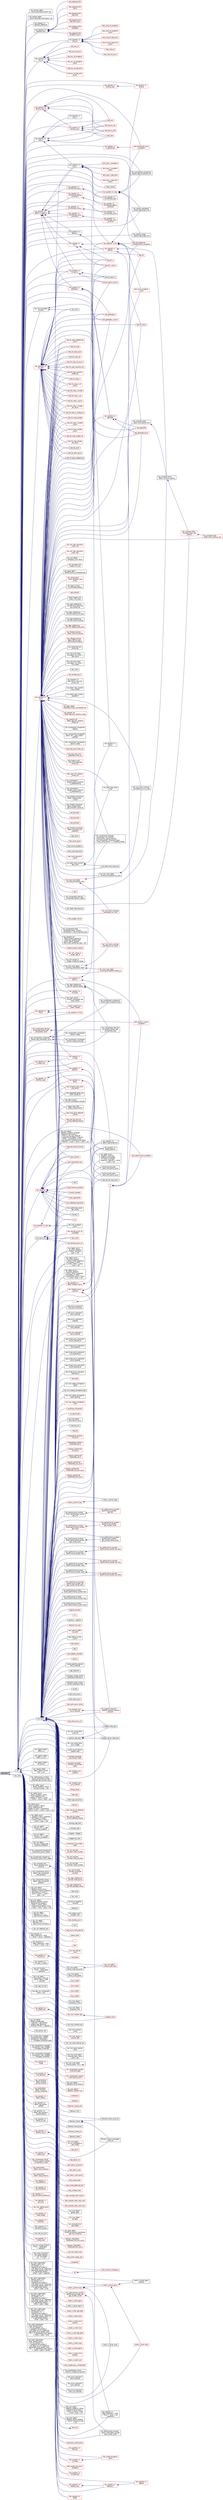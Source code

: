 digraph "test::test"
{
  edge [fontname="Helvetica",fontsize="10",labelfontname="Helvetica",labelfontsize="10"];
  node [fontname="Helvetica",fontsize="10",shape=record];
  rankdir="LR";
  Node1 [label="test::test",height=0.2,width=0.4,color="black", fillcolor="grey75", style="filled", fontcolor="black"];
  Node1 -> Node2 [dir="back",color="midnightblue",fontsize="10",style="solid",fontname="Helvetica"];
  Node2 [label="call",height=0.2,width=0.4,color="black", fillcolor="white", style="filled",URL="$d2/d67/promise__1620_8cpp.html#a58357f0b82bc761e1d0b9091ed563a70"];
  Node2 -> Node3 [dir="back",color="midnightblue",fontsize="10",style="solid",fontname="Helvetica"];
  Node3 [label="hpx::actions::detail\l::action_decorate_function::call",height=0.2,width=0.4,color="black", fillcolor="white", style="filled",URL="$da/d26/structhpx_1_1actions_1_1detail_1_1action__decorate__function.html#a0a1b89b46a03970b0673db908a4780e9"];
  Node2 -> Node4 [dir="back",color="midnightblue",fontsize="10",style="solid",fontname="Helvetica"];
  Node4 [label="hpx::actions::detail\l::action_decorate_continuation::call",height=0.2,width=0.4,color="black", fillcolor="white", style="filled",URL="$d3/d3e/structhpx_1_1actions_1_1detail_1_1action__decorate__continuation.html#a877c40f9c65d1309ef23b6902806b161"];
  Node2 -> Node5 [dir="back",color="midnightblue",fontsize="10",style="solid",fontname="Helvetica"];
  Node5 [label="hpx::parallel::v1::\ladjacent_difference",height=0.2,width=0.4,color="black", fillcolor="white", style="filled",URL="$db/db9/namespacehpx_1_1parallel_1_1v1.html#a5aa9e2c155c1c458889ad7b38be140e1"];
  Node2 -> Node6 [dir="back",color="midnightblue",fontsize="10",style="solid",fontname="Helvetica"];
  Node6 [label="hpx::parallel::v1::\ladjacent_find",height=0.2,width=0.4,color="black", fillcolor="white", style="filled",URL="$db/db9/namespacehpx_1_1parallel_1_1v1.html#a5adc6ae701415ba01961fa29836e00fa"];
  Node6 -> Node7 [dir="back",color="midnightblue",fontsize="10",style="solid",fontname="Helvetica"];
  Node7 [label="test_adjacent_find",height=0.2,width=0.4,color="red", fillcolor="white", style="filled",URL="$d2/d99/adjacentfind_8cpp.html#a085124d7b6db3951bf6d7da430a9c479"];
  Node6 -> Node9 [dir="back",color="midnightblue",fontsize="10",style="solid",fontname="Helvetica"];
  Node9 [label="test_adjacent_find\l_async",height=0.2,width=0.4,color="red", fillcolor="white", style="filled",URL="$d2/d99/adjacentfind_8cpp.html#a6c4a437f1bd2b84e48588b6839ac8ec3"];
  Node6 -> Node10 [dir="back",color="midnightblue",fontsize="10",style="solid",fontname="Helvetica"];
  Node10 [label="test_adjacent_find\l_bad_alloc",height=0.2,width=0.4,color="red", fillcolor="white", style="filled",URL="$d3/d2a/adjacentfind__bad__alloc_8cpp.html#ae2b863c26777c67ecfddb3e3592290c2"];
  Node6 -> Node12 [dir="back",color="midnightblue",fontsize="10",style="solid",fontname="Helvetica"];
  Node12 [label="test_adjacent_find\l_bad_alloc_async",height=0.2,width=0.4,color="red", fillcolor="white", style="filled",URL="$d3/d2a/adjacentfind__bad__alloc_8cpp.html#a7d7db2b4a1ef1c84692230ea8fae030a"];
  Node6 -> Node13 [dir="back",color="midnightblue",fontsize="10",style="solid",fontname="Helvetica"];
  Node13 [label="test_adjacent_find\l_exception",height=0.2,width=0.4,color="red", fillcolor="white", style="filled",URL="$d8/da8/adjacentfind__binary__exception_8cpp.html#a9c28e0ba7bc14756b350c9f72dd94054"];
  Node6 -> Node15 [dir="back",color="midnightblue",fontsize="10",style="solid",fontname="Helvetica"];
  Node15 [label="test_adjacent_find\l_exception_async",height=0.2,width=0.4,color="red", fillcolor="white", style="filled",URL="$d8/da8/adjacentfind__binary__exception_8cpp.html#a7b804f0c887a76a95e4e5f1cf16dc343"];
  Node2 -> Node16 [dir="back",color="midnightblue",fontsize="10",style="solid",fontname="Helvetica"];
  Node16 [label="hpx::parallel::v1::\lnone_of",height=0.2,width=0.4,color="black", fillcolor="white", style="filled",URL="$db/db9/namespacehpx_1_1parallel_1_1v1.html#ae44352b56d9d9936c0ff9a90a50d3049"];
  Node16 -> Node17 [dir="back",color="midnightblue",fontsize="10",style="solid",fontname="Helvetica"];
  Node17 [label="test_none_of",height=0.2,width=0.4,color="red", fillcolor="white", style="filled",URL="$de/d32/none__of_8cpp.html#a4188d9b781e7ae7dd7a9049eb2ef3c38"];
  Node16 -> Node19 [dir="back",color="midnightblue",fontsize="10",style="solid",fontname="Helvetica"];
  Node19 [label="test_none_of_async",height=0.2,width=0.4,color="red", fillcolor="white", style="filled",URL="$de/d32/none__of_8cpp.html#a86a0a8c8f53ac6c09d22d4216bbeb59b"];
  Node16 -> Node20 [dir="back",color="midnightblue",fontsize="10",style="solid",fontname="Helvetica"];
  Node20 [label="test_none_of_exception",height=0.2,width=0.4,color="red", fillcolor="white", style="filled",URL="$de/d32/none__of_8cpp.html#a6fc2ea520cb018511cd2c90504cadf0c"];
  Node16 -> Node22 [dir="back",color="midnightblue",fontsize="10",style="solid",fontname="Helvetica"];
  Node22 [label="test_none_of_exception\l_async",height=0.2,width=0.4,color="red", fillcolor="white", style="filled",URL="$de/d32/none__of_8cpp.html#ac4f0567bb6e5f2e6ce455ab913ec9dfc"];
  Node16 -> Node23 [dir="back",color="midnightblue",fontsize="10",style="solid",fontname="Helvetica"];
  Node23 [label="test_none_of_bad_alloc",height=0.2,width=0.4,color="red", fillcolor="white", style="filled",URL="$de/d32/none__of_8cpp.html#af214362a538f7307354bcfb31b7f6f6c"];
  Node16 -> Node25 [dir="back",color="midnightblue",fontsize="10",style="solid",fontname="Helvetica"];
  Node25 [label="test_none_of_bad_alloc\l_async",height=0.2,width=0.4,color="red", fillcolor="white", style="filled",URL="$de/d32/none__of_8cpp.html#a98a0e0974e9e9829b45c786450df942c"];
  Node2 -> Node26 [dir="back",color="midnightblue",fontsize="10",style="solid",fontname="Helvetica"];
  Node26 [label="hpx::parallel::v1::\lany_of",height=0.2,width=0.4,color="black", fillcolor="white", style="filled",URL="$db/db9/namespacehpx_1_1parallel_1_1v1.html#aa0008b3858cfed5bbaca31df3f5c748c"];
  Node26 -> Node16 [dir="back",color="midnightblue",fontsize="10",style="solid",fontname="Helvetica"];
  Node26 -> Node27 [dir="back",color="midnightblue",fontsize="10",style="solid",fontname="Helvetica"];
  Node27 [label="test_any_of",height=0.2,width=0.4,color="red", fillcolor="white", style="filled",URL="$d8/d5d/any__of_8cpp.html#a3be6d1cf182d27096e687217832b6ffb"];
  Node26 -> Node29 [dir="back",color="midnightblue",fontsize="10",style="solid",fontname="Helvetica"];
  Node29 [label="test_any_of_async",height=0.2,width=0.4,color="red", fillcolor="white", style="filled",URL="$d8/d5d/any__of_8cpp.html#af1056def42768dd08ff4f98ce58d5586"];
  Node26 -> Node30 [dir="back",color="midnightblue",fontsize="10",style="solid",fontname="Helvetica"];
  Node30 [label="test_any_of_exception",height=0.2,width=0.4,color="red", fillcolor="white", style="filled",URL="$d8/d5d/any__of_8cpp.html#a348c2914b5d59fa0b61c79e37df17034"];
  Node26 -> Node32 [dir="back",color="midnightblue",fontsize="10",style="solid",fontname="Helvetica"];
  Node32 [label="test_any_of_exception\l_async",height=0.2,width=0.4,color="red", fillcolor="white", style="filled",URL="$d8/d5d/any__of_8cpp.html#ad81e0ee038af5e3b7dd176ced1237e38"];
  Node26 -> Node33 [dir="back",color="midnightblue",fontsize="10",style="solid",fontname="Helvetica"];
  Node33 [label="test_any_of_bad_alloc",height=0.2,width=0.4,color="red", fillcolor="white", style="filled",URL="$d8/d5d/any__of_8cpp.html#a24ee4ddcdaee70f8bbb0a44bab89ff9a"];
  Node26 -> Node35 [dir="back",color="midnightblue",fontsize="10",style="solid",fontname="Helvetica"];
  Node35 [label="test_any_of_bad_alloc\l_async",height=0.2,width=0.4,color="red", fillcolor="white", style="filled",URL="$d8/d5d/any__of_8cpp.html#a39de4a734510b3f4ae74c26a6c0834b0"];
  Node2 -> Node36 [dir="back",color="midnightblue",fontsize="10",style="solid",fontname="Helvetica"];
  Node36 [label="hpx::util::annotated\l_function",height=0.2,width=0.4,color="black", fillcolor="white", style="filled",URL="$df/dad/namespacehpx_1_1util.html#a2f7eb37b70389b630a72e49099f018c5"];
  Node36 -> Node37 [dir="back",color="midnightblue",fontsize="10",style="solid",fontname="Helvetica"];
  Node37 [label="hpx::components::executor\l_component\< hpx::parallel\l::local_priority_queue_executor,\l hpx::components::component_base\l\< hello_world_server \> \>::schedule_thread",height=0.2,width=0.4,color="black", fillcolor="white", style="filled",URL="$d8/d54/structhpx_1_1components_1_1executor__component.html#a4cc76a85f446422f2374caf8e347b1f5"];
  Node36 -> Node38 [dir="back",color="midnightblue",fontsize="10",style="solid",fontname="Helvetica"];
  Node38 [label="hpx_main",height=0.2,width=0.4,color="black", fillcolor="white", style="filled",URL="$d5/dbf/for__each__annotated__function_8cpp.html#aefd26dd818037509b2241068d57e3e1d"];
  Node2 -> Node39 [dir="back",color="midnightblue",fontsize="10",style="solid",fontname="Helvetica"];
  Node39 [label="hpx::applier::detail\l::apply_l_p",height=0.2,width=0.4,color="black", fillcolor="white", style="filled",URL="$d1/d2a/namespacehpx_1_1applier_1_1detail.html#ad104d4accd8d5e33a137499875f4defa"];
  Node2 -> Node40 [dir="back",color="midnightblue",fontsize="10",style="solid",fontname="Helvetica"];
  Node40 [label="hpx::applier::detail\l::apply_l_p_val",height=0.2,width=0.4,color="black", fillcolor="white", style="filled",URL="$d1/d2a/namespacehpx_1_1applier_1_1detail.html#adcdf84985fcb4a126d580a52dc2fa029"];
  Node2 -> Node41 [dir="back",color="midnightblue",fontsize="10",style="solid",fontname="Helvetica"];
  Node41 [label="hpx::applier::detail\l::fix_priority",height=0.2,width=0.4,color="black", fillcolor="white", style="filled",URL="$d1/d2a/namespacehpx_1_1applier_1_1detail.html#a0e23da07f2b8a89303fe388da4a2b6d5"];
  Node2 -> Node42 [dir="back",color="midnightblue",fontsize="10",style="solid",fontname="Helvetica"];
  Node42 [label="hpx::applier::detail\l::apply_helper\< Action,\l true \>::call",height=0.2,width=0.4,color="black", fillcolor="white", style="filled",URL="$d6/d73/structhpx_1_1applier_1_1detail_1_1apply__helper_3_01_action_00_01true_01_4.html#a7b6ec770dd1e402409ed236a6dd58c4a"];
  Node2 -> Node43 [dir="back",color="midnightblue",fontsize="10",style="solid",fontname="Helvetica"];
  Node43 [label="hpx::performance_counters\l::server::arithmetics_counter\l::get_counter_value",height=0.2,width=0.4,color="black", fillcolor="white", style="filled",URL="$d4/d45/classhpx_1_1performance__counters_1_1server_1_1arithmetics__counter.html#a202d63f4d2380639ab50bdc8958d13f2",tooltip="Overloads from the base_counter base class. "];
  Node2 -> Node44 [dir="back",color="midnightblue",fontsize="10",style="solid",fontname="Helvetica"];
  Node44 [label="hpx::performance_counters\l::server::arithmetics_counter\l_extended::get_counter_value",height=0.2,width=0.4,color="black", fillcolor="white", style="filled",URL="$df/d89/classhpx_1_1performance__counters_1_1server_1_1arithmetics__counter__extended.html#a37679be547d209e1542577346a3602f0",tooltip="Overloads from the base_counter base class. "];
  Node2 -> Node45 [dir="back",color="midnightblue",fontsize="10",style="solid",fontname="Helvetica"];
  Node45 [label="hpx::detail::async\l_dispatch\< Executor,\l typename std::enable\l_if\< traits::is_threads\l_executor\< Executor \>::value\l \>::type \>::call",height=0.2,width=0.4,color="black", fillcolor="white", style="filled",URL="$d5/d5f/structhpx_1_1detail_1_1async__dispatch_3_01_executor_00_01typename_01std_1_1enable__if_3_01traita44db7c2c922c368411b64843735ff0e.html#add99e1c867ca80a2abd6b1e9bf6f4275"];
  Node2 -> Node46 [dir="back",color="midnightblue",fontsize="10",style="solid",fontname="Helvetica"];
  Node46 [label="hpx::async",height=0.2,width=0.4,color="black", fillcolor="white", style="filled",URL="$d8/d83/namespacehpx.html#acb7d8e37b73b823956ce144f9a57eaa4"];
  Node46 -> Node47 [dir="back",color="midnightblue",fontsize="10",style="solid",fontname="Helvetica"];
  Node47 [label="partition::get_data",height=0.2,width=0.4,color="black", fillcolor="white", style="filled",URL="$d3/d98/structpartition.html#abcd76329a2cbe6b6123049829b01f995"];
  Node47 -> Node48 [dir="back",color="midnightblue",fontsize="10",style="solid",fontname="Helvetica"];
  Node48 [label="stepper::heat_part",height=0.2,width=0.4,color="black", fillcolor="white", style="filled",URL="$d0/da6/structstepper.html#aa73df55693dd4fbf438c791547966e05"];
  Node47 -> Node49 [dir="back",color="midnightblue",fontsize="10",style="solid",fontname="Helvetica"];
  Node49 [label="stepper_server::heat_part",height=0.2,width=0.4,color="black", fillcolor="white", style="filled",URL="$d5/d90/structstepper__server.html#afa5b8f3719715ca2c7c7c70ebc54797c"];
  Node46 -> Node48 [dir="back",color="midnightblue",fontsize="10",style="solid",fontname="Helvetica"];
  Node46 -> Node50 [dir="back",color="midnightblue",fontsize="10",style="solid",fontname="Helvetica"];
  Node50 [label="stepper::~stepper",height=0.2,width=0.4,color="black", fillcolor="white", style="filled",URL="$d0/da6/structstepper.html#add73bef54a4602b7a9c84c4fedcde6d0"];
  Node46 -> Node51 [dir="back",color="midnightblue",fontsize="10",style="solid",fontname="Helvetica"];
  Node51 [label="stepper::do_work",height=0.2,width=0.4,color="black", fillcolor="white", style="filled",URL="$d0/da6/structstepper.html#ab12be1d1a4b219f151ec9874d1552e34"];
  Node46 -> Node49 [dir="back",color="midnightblue",fontsize="10",style="solid",fontname="Helvetica"];
  Node46 -> Node52 [dir="back",color="midnightblue",fontsize="10",style="solid",fontname="Helvetica"];
  Node52 [label="examples::accumulator\l::query",height=0.2,width=0.4,color="red", fillcolor="white", style="filled",URL="$dd/d06/classexamples_1_1accumulator.html#a5bbc4d7cce27f344eef3bfbf17d471fc"];
  Node46 -> Node55 [dir="back",color="midnightblue",fontsize="10",style="solid",fontname="Helvetica"];
  Node55 [label="hpx::util::activate\l_counters::start_counters",height=0.2,width=0.4,color="red", fillcolor="white", style="filled",URL="$d9/d0b/classhpx_1_1util_1_1activate__counters.html#af2193bbb81054707baea1f8f19d63ddf"];
  Node46 -> Node57 [dir="back",color="midnightblue",fontsize="10",style="solid",fontname="Helvetica"];
  Node57 [label="hpx::util::activate\l_counters::stop_counters",height=0.2,width=0.4,color="red", fillcolor="white", style="filled",URL="$d9/d0b/classhpx_1_1util_1_1activate__counters.html#a61f1598c47b0625dd12c570170251f50"];
  Node46 -> Node59 [dir="back",color="midnightblue",fontsize="10",style="solid",fontname="Helvetica"];
  Node59 [label="hpx::util::activate\l_counters::reset_counters",height=0.2,width=0.4,color="black", fillcolor="white", style="filled",URL="$d9/d0b/classhpx_1_1util_1_1activate__counters.html#a690fe1346b07619581fc541fa99b3493"];
  Node46 -> Node60 [dir="back",color="midnightblue",fontsize="10",style="solid",fontname="Helvetica"];
  Node60 [label="hpx::util::activate\l_counters::evaluate\l_counters",height=0.2,width=0.4,color="red", fillcolor="white", style="filled",URL="$d9/d0b/classhpx_1_1util_1_1activate__counters.html#a0d0be179e43254beb3d99bb85d971236"];
  Node46 -> Node62 [dir="back",color="midnightblue",fontsize="10",style="solid",fontname="Helvetica"];
  Node62 [label="hpx::agas::addressing\l_service::incref_async",height=0.2,width=0.4,color="red", fillcolor="white", style="filled",URL="$db/d58/structhpx_1_1agas_1_1addressing__service.html#adae9df2634cf648f129f203c3678c1c1",tooltip="Increment the global reference count for the given id. "];
  Node46 -> Node156 [dir="back",color="midnightblue",fontsize="10",style="solid",fontname="Helvetica"];
  Node156 [label="hpx::agas::addressing\l_service::garbage_collect",height=0.2,width=0.4,color="red", fillcolor="white", style="filled",URL="$db/d58/structhpx_1_1agas_1_1addressing__service.html#a87dcae0eacf6e62d5103ebf516d86f63"];
  Node46 -> Node649 [dir="back",color="midnightblue",fontsize="10",style="solid",fontname="Helvetica"];
  Node649 [label="test::ping",height=0.2,width=0.4,color="black", fillcolor="white", style="filled",URL="$d8/d89/structtest.html#ae5847182de32466f311f13f0dec7cd8e"];
  Node46 -> Node650 [dir="back",color="midnightblue",fontsize="10",style="solid",fontname="Helvetica"];
  Node650 [label="hpx_main",height=0.2,width=0.4,color="black", fillcolor="white", style="filled",URL="$dc/dc0/after__588_8cpp.html#a4ca51ec94fa82421fc621b58eef7b01c"];
  Node46 -> Node651 [dir="back",color="midnightblue",fontsize="10",style="solid",fontname="Helvetica"];
  Node651 [label="ag::server::allgather\l::compute",height=0.2,width=0.4,color="black", fillcolor="white", style="filled",URL="$d8/d67/classag_1_1server_1_1allgather.html#a2ee593a21aefecae309f8eeedd178bd7"];
  Node46 -> Node652 [dir="back",color="midnightblue",fontsize="10",style="solid",fontname="Helvetica"];
  Node652 [label="fibonacci",height=0.2,width=0.4,color="black", fillcolor="white", style="filled",URL="$d8/de5/apex__action__count_8cpp.html#aa9a1997d5209d835cd3c458d97214805"];
  Node46 -> Node653 [dir="back",color="midnightblue",fontsize="10",style="solid",fontname="Helvetica"];
  Node653 [label="hpx::detail::async\l_dispatch::call",height=0.2,width=0.4,color="black", fillcolor="white", style="filled",URL="$d6/d69/structhpx_1_1detail_1_1async__dispatch.html#af3f327a26172de6ce8afa74a45e942b8"];
  Node46 -> Node654 [dir="back",color="midnightblue",fontsize="10",style="solid",fontname="Helvetica"];
  Node654 [label="test_remote_async",height=0.2,width=0.4,color="red", fillcolor="white", style="filled",URL="$db/de6/async__action__1813_8cpp.html#af26e331d55cd69b2a6ef7070fe033535"];
  Node46 -> Node656 [dir="back",color="midnightblue",fontsize="10",style="solid",fontname="Helvetica"];
  Node656 [label="hpx::detail::async\l_cb_action_dispatch\l\< Action, naming::id\l_type \>::call",height=0.2,width=0.4,color="black", fillcolor="white", style="filled",URL="$dd/d05/structhpx_1_1detail_1_1async__cb__action__dispatch_3_01_action_00_01naming_1_1id__type_01_4.html#a50a48abf794e98ebbab57ecfac59d0e8"];
  Node46 -> Node657 [dir="back",color="midnightblue",fontsize="10",style="solid",fontname="Helvetica"];
  Node657 [label="hpx::detail::async\l_cb_action_dispatch\l\< Action, Client, typename\l std::enable_if\< traits::\lis_client\< Client \>::value\l \>::type \>::call",height=0.2,width=0.4,color="black", fillcolor="white", style="filled",URL="$dc/dd6/structhpx_1_1detail_1_1async__cb__action__dispatch_3_01_action_00_01_client_00_01typename_01std_147d7ef25b58e4bd31ba0c840bb57474.html#a61da8858ae4cc77b14b4ec9437b49b8e"];
  Node46 -> Node658 [dir="back",color="midnightblue",fontsize="10",style="solid",fontname="Helvetica"];
  Node658 [label="hpx::detail::async\l_cb_action_dispatch\l\< Action, Policy, typename\l std::enable_if\< traits::\lis_distribution_policy\< Policy\l \>::value \>::type \>::call",height=0.2,width=0.4,color="black", fillcolor="white", style="filled",URL="$de/d25/structhpx_1_1detail_1_1async__cb__action__dispatch_3_01_action_00_01_policy_00_01typename_01std_f7eacbd99ae4beb9e61e4149e1a2adc8.html#adc380733a66b8f78e59f19350d3f92cc"];
  Node46 -> Node659 [dir="back",color="midnightblue",fontsize="10",style="solid",fontname="Helvetica"];
  Node659 [label="test_remote_async_cb",height=0.2,width=0.4,color="red", fillcolor="white", style="filled",URL="$da/d88/async__cb__remote_8cpp.html#a696e56ba0ade0311e4a0e06254e743d9"];
  Node46 -> Node661 [dir="back",color="midnightblue",fontsize="10",style="solid",fontname="Helvetica"];
  Node661 [label="main",height=0.2,width=0.4,color="black", fillcolor="white", style="filled",URL="$da/d8e/async__deferred__1523_8cpp.html#ae66f6b31b5ad750f1fe042a706a4e3d4"];
  Node46 -> Node662 [dir="back",color="midnightblue",fontsize="10",style="solid",fontname="Helvetica"];
  Node662 [label="test_async_with_executor",height=0.2,width=0.4,color="red", fillcolor="white", style="filled",URL="$d4/dce/async__local__executor_8cpp.html#a3be1a86d23b45cd956b5d793a25bc1f3"];
  Node46 -> Node664 [dir="back",color="midnightblue",fontsize="10",style="solid",fontname="Helvetica"];
  Node664 [label="spawn_level",height=0.2,width=0.4,color="red", fillcolor="white", style="filled",URL="$de/da6/async__overheads_8cpp.html#a456defbaea2e41cd35e7b02a0376a056"];
  Node46 -> Node666 [dir="back",color="midnightblue",fontsize="10",style="solid",fontname="Helvetica"];
  Node666 [label="f",height=0.2,width=0.4,color="red", fillcolor="white", style="filled",URL="$d4/d13/async__unwrap__1037_8cpp.html#a02a6b0b4f77af9f69a841dc8262b0cd0"];
  Node666 -> Node686 [dir="back",color="midnightblue",fontsize="10",style="solid",fontname="Helvetica"];
  Node686 [label="h",height=0.2,width=0.4,color="red", fillcolor="white", style="filled",URL="$d4/d13/async__unwrap__1037_8cpp.html#a68bf2774bfb21af6d8c70eaf70834b03"];
  Node686 -> Node717 [dir="back",color="midnightblue",fontsize="10",style="solid",fontname="Helvetica"];
  Node717 [label="test_lexicographical\l_compare_async_exception",height=0.2,width=0.4,color="red", fillcolor="white", style="filled",URL="$dd/de6/lexicographical__compare_8cpp.html#a7d669f96c9a4db81312d23d9d344afd5"];
  Node686 -> Node737 [dir="back",color="midnightblue",fontsize="10",style="solid",fontname="Helvetica"];
  Node737 [label="test_search_async_exception",height=0.2,width=0.4,color="red", fillcolor="white", style="filled",URL="$d9/def/search_8cpp.html#a800e7434700e07b3fcd8c8519b25caff"];
  Node686 -> Node760 [dir="back",color="midnightblue",fontsize="10",style="solid",fontname="Helvetica"];
  Node760 [label="test_search_n_async\l_exception",height=0.2,width=0.4,color="red", fillcolor="white", style="filled",URL="$dc/dc5/searchn_8cpp.html#a92730ec9ee1563d03c8ffba9150e5b42"];
  Node46 -> Node686 [dir="back",color="midnightblue",fontsize="10",style="solid",fontname="Helvetica"];
  Node46 -> Node764 [dir="back",color="midnightblue",fontsize="10",style="solid",fontname="Helvetica"];
  Node764 [label="i",height=0.2,width=0.4,color="red", fillcolor="white", style="filled",URL="$d4/d13/async__unwrap__1037_8cpp.html#a9c026ca0f8b0f32b1520856246feb2f0"];
  Node46 -> Node765 [dir="back",color="midnightblue",fontsize="10",style="solid",fontname="Helvetica"];
  Node765 [label="fib2",height=0.2,width=0.4,color="red", fillcolor="white", style="filled",URL="$d6/d41/await_8cpp.html#a8d09ce7eddc668ef07cf949b8801c414"];
  Node46 -> Node105 [dir="back",color="midnightblue",fontsize="10",style="solid",fontname="Helvetica"];
  Node105 [label="hpx::lcos::barrier\l::wait",height=0.2,width=0.4,color="red", fillcolor="white", style="filled",URL="$d9/dab/classhpx_1_1lcos_1_1barrier.html#a1fcac5ce49dd1b9800affc8c8b84e4c9"];
  Node46 -> Node768 [dir="back",color="midnightblue",fontsize="10",style="solid",fontname="Helvetica"];
  Node768 [label="local_tests",height=0.2,width=0.4,color="red", fillcolor="white", style="filled",URL="$df/d63/tests_2unit_2lcos_2barrier_8cpp.html#adfee0f3e737c1b6eb1504cceb8a2f264"];
  Node46 -> Node770 [dir="back",color="midnightblue",fontsize="10",style="solid",fontname="Helvetica"];
  Node770 [label="hpx::lcos::detail::\lbarrier_node::wait",height=0.2,width=0.4,color="red", fillcolor="white", style="filled",URL="$dc/dd7/structhpx_1_1lcos_1_1detail_1_1barrier__node.html#aa4e3bd2f6143714f869892b8e992c45e"];
  Node46 -> Node771 [dir="back",color="midnightblue",fontsize="10",style="solid",fontname="Helvetica"];
  Node771 [label="hpx::lcos::detail::\lbarrier_node::gather",height=0.2,width=0.4,color="black", fillcolor="white", style="filled",URL="$dc/dd7/structhpx_1_1lcos_1_1detail_1_1barrier__node.html#a6573676b4111eb5820df6dadb5cb12bb"];
  Node46 -> Node772 [dir="back",color="midnightblue",fontsize="10",style="solid",fontname="Helvetica"];
  Node772 [label="hpx::lcos::detail::\lbarrier_node::set_event",height=0.2,width=0.4,color="black", fillcolor="white", style="filled",URL="$dc/dd7/structhpx_1_1lcos_1_1detail_1_1barrier__node.html#a7c4df1612298d6bca82818ad1ab263e7"];
  Node772 -> Node770 [dir="back",color="midnightblue",fontsize="10",style="solid",fontname="Helvetica"];
  Node46 -> Node773 [dir="back",color="midnightblue",fontsize="10",style="solid",fontname="Helvetica"];
  Node773 [label="async_test0",height=0.2,width=0.4,color="red", fillcolor="white", style="filled",URL="$d7/d85/bind__action_8cpp.html#a6e170bc8301135a73d989a36b5949f31"];
  Node46 -> Node777 [dir="back",color="midnightblue",fontsize="10",style="solid",fontname="Helvetica"];
  Node777 [label="async_test1",height=0.2,width=0.4,color="red", fillcolor="white", style="filled",URL="$d7/d85/bind__action_8cpp.html#a8a6dc0c9697b71f0268cece100ed3de6"];
  Node46 -> Node778 [dir="back",color="midnightblue",fontsize="10",style="solid",fontname="Helvetica"];
  Node778 [label="async_test2",height=0.2,width=0.4,color="red", fillcolor="white", style="filled",URL="$d7/d85/bind__action_8cpp.html#a0cbd5e553ad5bc0f68c30d8c6cde5f22"];
  Node46 -> Node779 [dir="back",color="midnightblue",fontsize="10",style="solid",fontname="Helvetica"];
  Node779 [label="async_test3",height=0.2,width=0.4,color="red", fillcolor="white", style="filled",URL="$d7/d85/bind__action_8cpp.html#abd69a86bd7ba24796c604d156ad239fb"];
  Node46 -> Node780 [dir="back",color="midnightblue",fontsize="10",style="solid",fontname="Helvetica"];
  Node780 [label="hpx::lcos::detail::\lbroadcast_invoke",height=0.2,width=0.4,color="black", fillcolor="white", style="filled",URL="$d4/d6c/namespacehpx_1_1lcos_1_1detail.html#af2de60f6866e55e9b0e127ee0111b8de"];
  Node46 -> Node781 [dir="back",color="midnightblue",fontsize="10",style="solid",fontname="Helvetica"];
  Node781 [label="hpx::lcos::detail::\lbroadcast_impl",height=0.2,width=0.4,color="black", fillcolor="white", style="filled",URL="$d4/d6c/namespacehpx_1_1lcos_1_1detail.html#a6575c2189b82a495a00b099f7c150172"];
  Node46 -> Node277 [dir="back",color="midnightblue",fontsize="10",style="solid",fontname="Helvetica"];
  Node277 [label="dispatch_work",height=0.2,width=0.4,color="red", fillcolor="white", style="filled",URL="$dd/d5f/channel_8cpp.html#a3d606b83e4ff5fddcaf60e1e4724c219"];
  Node46 -> Node782 [dir="back",color="midnightblue",fontsize="10",style="solid",fontname="Helvetica"];
  Node782 [label="hpx::lcos::channel::get",height=0.2,width=0.4,color="red", fillcolor="white", style="filled",URL="$db/d40/classhpx_1_1lcos_1_1channel.html#a9e5eb00de5cb512bc1319c3df58f911a"];
  Node782 -> Node277 [dir="back",color="midnightblue",fontsize="10",style="solid",fontname="Helvetica"];
  Node46 -> Node785 [dir="back",color="midnightblue",fontsize="10",style="solid",fontname="Helvetica"];
  Node785 [label="hpx::lcos::channel::set",height=0.2,width=0.4,color="black", fillcolor="white", style="filled",URL="$db/d40/classhpx_1_1lcos_1_1channel.html#a8bc9328d7401b6ec01149f00bf9c0207"];
  Node46 -> Node786 [dir="back",color="midnightblue",fontsize="10",style="solid",fontname="Helvetica"];
  Node786 [label="hpx::lcos::channel\l::close",height=0.2,width=0.4,color="black", fillcolor="white", style="filled",URL="$db/d40/classhpx_1_1lcos_1_1channel.html#ae8be5ae3499f7e138717eda6aa7bfc3e"];
  Node46 -> Node787 [dir="back",color="midnightblue",fontsize="10",style="solid",fontname="Helvetica"];
  Node787 [label="hpx::lcos::receive\l_channel::get",height=0.2,width=0.4,color="red", fillcolor="white", style="filled",URL="$d8/d0f/classhpx_1_1lcos_1_1receive__channel.html#aad8864159f980a793613ab1ba07b11d5"];
  Node46 -> Node788 [dir="back",color="midnightblue",fontsize="10",style="solid",fontname="Helvetica"];
  Node788 [label="hpx::lcos::send_channel::set",height=0.2,width=0.4,color="black", fillcolor="white", style="filled",URL="$d3/db6/classhpx_1_1lcos_1_1send__channel.html#ae8804bec13a345052b522df87c13bca0"];
  Node46 -> Node789 [dir="back",color="midnightblue",fontsize="10",style="solid",fontname="Helvetica"];
  Node789 [label="hpx::lcos::send_channel\l::close",height=0.2,width=0.4,color="black", fillcolor="white", style="filled",URL="$d3/db6/classhpx_1_1lcos_1_1send__channel.html#aff84b4a96bae22df6ccb2c960863cf91"];
  Node46 -> Node790 [dir="back",color="midnightblue",fontsize="10",style="solid",fontname="Helvetica"];
  Node790 [label="hpx::lcos::local::detail\l::channel_base\< result\l_type \>::get",height=0.2,width=0.4,color="black", fillcolor="white", style="filled",URL="$de/d49/classhpx_1_1lcos_1_1local_1_1detail_1_1channel__base.html#a9355844d1dc61a9033a385b589376310"];
  Node46 -> Node791 [dir="back",color="midnightblue",fontsize="10",style="solid",fontname="Helvetica"];
  Node791 [label="hpx::lcos::local::detail\l::channel_base\< void \>::get",height=0.2,width=0.4,color="black", fillcolor="white", style="filled",URL="$de/d88/classhpx_1_1lcos_1_1local_1_1detail_1_1channel__base_3_01void_01_4.html#ae6a414e93bcdbb1a4e76dc6c75a967aa"];
  Node46 -> Node792 [dir="back",color="midnightblue",fontsize="10",style="solid",fontname="Helvetica"];
  Node792 [label="hpx::components::process\l::child::terminate",height=0.2,width=0.4,color="red", fillcolor="white", style="filled",URL="$d6/de0/classhpx_1_1components_1_1process_1_1child.html#a151e77b6dce945690378fb65695a2ce8"];
  Node46 -> Node795 [dir="back",color="midnightblue",fontsize="10",style="solid",fontname="Helvetica"];
  Node795 [label="hpx::components::process\l::child::wait_for_exit",height=0.2,width=0.4,color="red", fillcolor="white", style="filled",URL="$d6/de0/classhpx_1_1components_1_1process_1_1child.html#a623baa6c2b7608207595e2f4cd20e544"];
  Node46 -> Node797 [dir="back",color="midnightblue",fontsize="10",style="solid",fontname="Helvetica"];
  Node797 [label="hpx::lcos::detail::\ldataflow_frame::finalize",height=0.2,width=0.4,color="black", fillcolor="white", style="filled",URL="$db/df7/structhpx_1_1lcos_1_1detail_1_1dataflow__frame.html#aca3b5941ed9e64a19c32ffa0069216f1"];
  Node46 -> Node798 [dir="back",color="midnightblue",fontsize="10",style="solid",fontname="Helvetica"];
  Node798 [label="hpx::lcos::detail::\ldataflow_dispatch\< Action,\l typename std::enable_if\l\< traits::is_action\< Action\l \>::value \>::type \>::call",height=0.2,width=0.4,color="black", fillcolor="white", style="filled",URL="$d3/d39/structhpx_1_1lcos_1_1detail_1_1dataflow__dispatch_3_01_action_00_01typename_01std_1_1enable__if_bb4519c5dfd6f9cc73167dd8a509f805.html#aeb33a728a21fa65fa23c095b40aa5bc3"];
  Node46 -> Node799 [dir="back",color="midnightblue",fontsize="10",style="solid",fontname="Helvetica"];
  Node799 [label="hpx::lcos::detail::\ldataflow_action_dispatch\l\< Action, naming::id_type\l \>::call",height=0.2,width=0.4,color="black", fillcolor="white", style="filled",URL="$d3/df6/structhpx_1_1lcos_1_1detail_1_1dataflow__action__dispatch_3_01_action_00_01naming_1_1id__type_01_4.html#a04f10938089257129075452a8db8db77"];
  Node46 -> Node800 [dir="back",color="midnightblue",fontsize="10",style="solid",fontname="Helvetica"];
  Node800 [label="hpx::lcos::detail::\ldataflow_dispatch::call",height=0.2,width=0.4,color="red", fillcolor="white", style="filled",URL="$d1/d86/structhpx_1_1lcos_1_1detail_1_1dataflow__dispatch.html#ad092274142d2aee49cd4dfb0be95ac12"];
  Node46 -> Node802 [dir="back",color="midnightblue",fontsize="10",style="solid",fontname="Helvetica"];
  Node802 [label="LU",height=0.2,width=0.4,color="red", fillcolor="white", style="filled",URL="$d6/da1/dataflow__791_8cpp.html#a6bf1b70c4cf8b5ea34290c2eabb4d7f5"];
  Node46 -> Node805 [dir="back",color="midnightblue",fontsize="10",style="solid",fontname="Helvetica"];
  Node805 [label="InitMatrix3",height=0.2,width=0.4,color="red", fillcolor="white", style="filled",URL="$d6/da1/dataflow__791_8cpp.html#a15fb12abb64f6f59ff120787c4c1a84a"];
  Node46 -> Node806 [dir="back",color="midnightblue",fontsize="10",style="solid",fontname="Helvetica"];
  Node806 [label="hpx::parallel::v1::\ldetail::dispatch_async",height=0.2,width=0.4,color="red", fillcolor="white", style="filled",URL="$d2/ddd/namespacehpx_1_1parallel_1_1v1_1_1detail.html#a956a28c634619363658f6e201d6cc1b4"];
  Node806 -> Node874 [dir="back",color="midnightblue",fontsize="10",style="solid",fontname="Helvetica"];
  Node874 [label="hpx::parallel::v1::\ldetail::segmented_find",height=0.2,width=0.4,color="black", fillcolor="white", style="filled",URL="$d2/ddd/namespacehpx_1_1parallel_1_1v1_1_1detail.html#aa7136bd765c6adf42c9825ebec450f3c"];
  Node46 -> Node875 [dir="back",color="midnightblue",fontsize="10",style="solid",fontname="Helvetica"];
  Node875 [label="_fibonacci",height=0.2,width=0.4,color="red", fillcolor="white", style="filled",URL="$dc/d1c/fibonacci__await_8cpp.html#acdec6cce6a7fb7916e541fa7b85b0758"];
  Node46 -> Node879 [dir="back",color="midnightblue",fontsize="10",style="solid",fontname="Helvetica"];
  Node879 [label="fibonacci_future_one",height=0.2,width=0.4,color="red", fillcolor="white", style="filled",URL="$d6/de3/fibonacci__futures_8cpp.html#a8c60e39c078f20e0ab7058efcd55cad8"];
  Node46 -> Node885 [dir="back",color="midnightblue",fontsize="10",style="solid",fontname="Helvetica"];
  Node885 [label="fibonacci_fork",height=0.2,width=0.4,color="black", fillcolor="white", style="filled",URL="$d6/de3/fibonacci__futures_8cpp.html#aa66bc9bee006a42227cd263b32b8245d"];
  Node46 -> Node886 [dir="back",color="midnightblue",fontsize="10",style="solid",fontname="Helvetica"];
  Node886 [label="fibonacci_future",height=0.2,width=0.4,color="black", fillcolor="white", style="filled",URL="$d6/de3/fibonacci__futures_8cpp.html#a2bbe7e56731e3ed511f3833942af9c55"];
  Node886 -> Node887 [dir="back",color="midnightblue",fontsize="10",style="solid",fontname="Helvetica"];
  Node887 [label="fibonacci_future_when_all",height=0.2,width=0.4,color="black", fillcolor="white", style="filled",URL="$d6/de3/fibonacci__futures_8cpp.html#affc8779f8a0a024160357a50e6be8210"];
  Node886 -> Node888 [dir="back",color="midnightblue",fontsize="10",style="solid",fontname="Helvetica"];
  Node888 [label="fibonacci_future_unwrapped\l_when_all",height=0.2,width=0.4,color="black", fillcolor="white", style="filled",URL="$d6/de3/fibonacci__futures_8cpp.html#a8329d82110bd9484dbc400e50e1128b4"];
  Node46 -> Node889 [dir="back",color="midnightblue",fontsize="10",style="solid",fontname="Helvetica"];
  Node889 [label="fibonacci_future_fork",height=0.2,width=0.4,color="black", fillcolor="white", style="filled",URL="$d6/de3/fibonacci__futures_8cpp.html#a0a9bdb7e9010a14fa94ad970e05b7e3d"];
  Node46 -> Node887 [dir="back",color="midnightblue",fontsize="10",style="solid",fontname="Helvetica"];
  Node46 -> Node888 [dir="back",color="midnightblue",fontsize="10",style="solid",fontname="Helvetica"];
  Node46 -> Node890 [dir="back",color="midnightblue",fontsize="10",style="solid",fontname="Helvetica"];
  Node890 [label="fibonacci_future_all",height=0.2,width=0.4,color="red", fillcolor="white", style="filled",URL="$d6/de3/fibonacci__futures_8cpp.html#a7b46a4821d812f249d5ad3908cecd85f"];
  Node46 -> Node892 [dir="back",color="midnightblue",fontsize="10",style="solid",fontname="Helvetica"];
  Node892 [label="fibonacci_direct",height=0.2,width=0.4,color="black", fillcolor="white", style="filled",URL="$d8/d78/fibonacci__one_8cpp.html#a73eeac12518e9370007a5d78557e16ca"];
  Node46 -> Node579 [dir="back",color="midnightblue",fontsize="10",style="solid",fontname="Helvetica"];
  Node579 [label="hpx::lcos::detail::\lrun_on_completed_on\l_new_thread",height=0.2,width=0.4,color="red", fillcolor="white", style="filled",URL="$d4/d6c/namespacehpx_1_1lcos_1_1detail.html#a79136154f953edeeec68a6bbe296010c"];
  Node46 -> Node623 [dir="back",color="midnightblue",fontsize="10",style="solid",fontname="Helvetica"];
  Node623 [label="measure_function_futures",height=0.2,width=0.4,color="red", fillcolor="white", style="filled",URL="$d3/d79/future__overhead_8cpp.html#abb9c0468f399cf830ce0334538c8b7bc"];
  Node46 -> Node893 [dir="back",color="midnightblue",fontsize="10",style="solid",fontname="Helvetica"];
  Node893 [label="test_async",height=0.2,width=0.4,color="red", fillcolor="white", style="filled",URL="$d3/dc8/future__ref_8cpp.html#a604cee7b7b11bc0966fdf08b800c6acb"];
  Node46 -> Node508 [dir="back",color="midnightblue",fontsize="10",style="solid",fontname="Helvetica"];
  Node508 [label="p4",height=0.2,width=0.4,color="red", fillcolor="white", style="filled",URL="$df/da5/future__then_8cpp.html#a2e41883da983a4e735ff63a070df689f"];
  Node508 -> Node480 [dir="back",color="midnightblue",fontsize="10",style="solid",fontname="Helvetica"];
  Node480 [label="test_implicit_unwrapping",height=0.2,width=0.4,color="red", fillcolor="white", style="filled",URL="$df/da5/future__then_8cpp.html#ad7b1b04c3515e5bf95459e94b1bdc337"];
  Node46 -> Node475 [dir="back",color="midnightblue",fontsize="10",style="solid",fontname="Helvetica"];
  Node475 [label="test_return_int",height=0.2,width=0.4,color="red", fillcolor="white", style="filled",URL="$df/da5/future__then_8cpp.html#a4574c7d42a67c66efb94b4aad426e984"];
  Node46 -> Node477 [dir="back",color="midnightblue",fontsize="10",style="solid",fontname="Helvetica"];
  Node477 [label="test_return_int_launch",height=0.2,width=0.4,color="red", fillcolor="white", style="filled",URL="$df/da5/future__then_8cpp.html#a4d59ccf0b01a1fa8fde2acc877f986a7"];
  Node46 -> Node478 [dir="back",color="midnightblue",fontsize="10",style="solid",fontname="Helvetica"];
  Node478 [label="test_return_void",height=0.2,width=0.4,color="red", fillcolor="white", style="filled",URL="$df/da5/future__then_8cpp.html#a504f39b4d586615d5d1371c8dad56645"];
  Node46 -> Node479 [dir="back",color="midnightblue",fontsize="10",style="solid",fontname="Helvetica"];
  Node479 [label="test_return_void_launch",height=0.2,width=0.4,color="red", fillcolor="white", style="filled",URL="$df/da5/future__then_8cpp.html#a6bca71baf1676513433d261fbffee4bc"];
  Node46 -> Node480 [dir="back",color="midnightblue",fontsize="10",style="solid",fontname="Helvetica"];
  Node46 -> Node481 [dir="back",color="midnightblue",fontsize="10",style="solid",fontname="Helvetica"];
  Node481 [label="test_simple_then",height=0.2,width=0.4,color="red", fillcolor="white", style="filled",URL="$df/da5/future__then_8cpp.html#aa74379f2bcdf911e278b78569028848b"];
  Node46 -> Node482 [dir="back",color="midnightblue",fontsize="10",style="solid",fontname="Helvetica"];
  Node482 [label="test_simple_deferred_then",height=0.2,width=0.4,color="red", fillcolor="white", style="filled",URL="$df/da5/future__then_8cpp.html#a026670a80b5d18f81a87665f09f4b9e4"];
  Node46 -> Node483 [dir="back",color="midnightblue",fontsize="10",style="solid",fontname="Helvetica"];
  Node483 [label="test_complex_then",height=0.2,width=0.4,color="red", fillcolor="white", style="filled",URL="$df/da5/future__then_8cpp.html#a65c0909ab7ad1dbde6b00a89e09d12ee"];
  Node46 -> Node484 [dir="back",color="midnightblue",fontsize="10",style="solid",fontname="Helvetica"];
  Node484 [label="test_complex_then_launch",height=0.2,width=0.4,color="red", fillcolor="white", style="filled",URL="$df/da5/future__then_8cpp.html#a57e79de123fc4563e6535bcb0d510eb6"];
  Node46 -> Node485 [dir="back",color="midnightblue",fontsize="10",style="solid",fontname="Helvetica"];
  Node485 [label="test_complex_then_chain_one",height=0.2,width=0.4,color="red", fillcolor="white", style="filled",URL="$df/da5/future__then_8cpp.html#aa9256ab654994c70d6de44c612f62ac1"];
  Node46 -> Node486 [dir="back",color="midnightblue",fontsize="10",style="solid",fontname="Helvetica"];
  Node486 [label="test_complex_then_chain\l_one_launch",height=0.2,width=0.4,color="red", fillcolor="white", style="filled",URL="$df/da5/future__then_8cpp.html#acf17bb2a5182b9cb7667271f95a03704"];
  Node46 -> Node487 [dir="back",color="midnightblue",fontsize="10",style="solid",fontname="Helvetica"];
  Node487 [label="test_complex_then_chain_two",height=0.2,width=0.4,color="red", fillcolor="white", style="filled",URL="$df/da5/future__then_8cpp.html#a877da4dafc5590d16fa0d3c57391c363"];
  Node46 -> Node895 [dir="back",color="midnightblue",fontsize="10",style="solid",fontname="Helvetica"];
  Node895 [label="hpx::lcos::detail::\lgather_data",height=0.2,width=0.4,color="black", fillcolor="white", style="filled",URL="$d4/d6c/namespacehpx_1_1lcos_1_1detail.html#a6d74d90d71157dcbcbac9fa759a084b4"];
  Node46 -> Node896 [dir="back",color="midnightblue",fontsize="10",style="solid",fontname="Helvetica"];
  Node896 [label="hpx::lcos::detail::\lset_data",height=0.2,width=0.4,color="red", fillcolor="white", style="filled",URL="$d4/d6c/namespacehpx_1_1lcos_1_1detail.html#af210bb3fdadf780096e1ecceff0ce860"];
  Node46 -> Node901 [dir="back",color="midnightblue",fontsize="10",style="solid",fontname="Helvetica"];
  Node901 [label="hpx::compute::host\l::get_targets",height=0.2,width=0.4,color="red", fillcolor="white", style="filled",URL="$d4/da7/namespacehpx_1_1compute_1_1host.html#a4245026cb24f42b34b7e2b19a158675f"];
  Node46 -> Node904 [dir="back",color="midnightblue",fontsize="10",style="solid",fontname="Helvetica"];
  Node904 [label="hpx::agas::detail::\lhosted_component_namespace\l::get_num_localities",height=0.2,width=0.4,color="red", fillcolor="white", style="filled",URL="$da/de5/structhpx_1_1agas_1_1detail_1_1hosted__component__namespace.html#a66ad846057dc8f6a4f47e07fe960f363"];
  Node46 -> Node906 [dir="back",color="midnightblue",fontsize="10",style="solid",fontname="Helvetica"];
  Node906 [label="HPX_REGISTER_BASE_LCO\l_WITH_VALUE_ID",height=0.2,width=0.4,color="black", fillcolor="white", style="filled",URL="$d4/d5f/hosted__locality__namespace_8cpp.html#a30213c953f9744a6067fd573b3103b80"];
  Node46 -> Node907 [dir="back",color="midnightblue",fontsize="10",style="solid",fontname="Helvetica"];
  Node907 [label="sheneos::interpolator\l::interpolate_one_bulk_async",height=0.2,width=0.4,color="red", fillcolor="white", style="filled",URL="$d1/d8c/classsheneos_1_1interpolator.html#a18fcf160ff63e7a428505c1d113c6d5f"];
  Node46 -> Node909 [dir="back",color="midnightblue",fontsize="10",style="solid",fontname="Helvetica"];
  Node909 [label="sheneos::interpolator\l::interpolate_bulk_async",height=0.2,width=0.4,color="red", fillcolor="white", style="filled",URL="$d1/d8c/classsheneos_1_1interpolator.html#a3af5410265c7c90f8ad5212c23de0149"];
  Node46 -> Node911 [dir="back",color="midnightblue",fontsize="10",style="solid",fontname="Helvetica"];
  Node911 [label="hpx::lcos::latch::wait",height=0.2,width=0.4,color="red", fillcolor="white", style="filled",URL="$df/d55/classhpx_1_1lcos_1_1latch.html#ab41a1a593bc1c88ad7238c487378133b"];
  Node46 -> Node913 [dir="back",color="midnightblue",fontsize="10",style="solid",fontname="Helvetica"];
  Node913 [label="test_client::create_new",height=0.2,width=0.4,color="red", fillcolor="white", style="filled",URL="$d8/df6/structtest__client.html#a9441293493adad0312415556f2d16b74"];
  Node46 -> Node915 [dir="back",color="midnightblue",fontsize="10",style="solid",fontname="Helvetica"];
  Node915 [label="pingpong2",height=0.2,width=0.4,color="red", fillcolor="white", style="filled",URL="$d0/d3e/local__channel_8cpp.html#a4b50212c49f2ad2ed9778746617e0a23"];
  Node46 -> Node917 [dir="back",color="midnightblue",fontsize="10",style="solid",fontname="Helvetica"];
  Node917 [label="function_pointers",height=0.2,width=0.4,color="red", fillcolor="white", style="filled",URL="$d9/d92/local__dataflow_8cpp.html#a2af92e7e32bc01dfe46820526d275b75"];
  Node46 -> Node919 [dir="back",color="midnightblue",fontsize="10",style="solid",fontname="Helvetica"];
  Node919 [label="future_function_pointers",height=0.2,width=0.4,color="red", fillcolor="white", style="filled",URL="$d9/d92/local__dataflow_8cpp.html#a95946a10e34f294c2ebf46aee9b45b88"];
  Node46 -> Node920 [dir="back",color="midnightblue",fontsize="10",style="solid",fontname="Helvetica"];
  Node920 [label="plain_arguments",height=0.2,width=0.4,color="red", fillcolor="white", style="filled",URL="$d9/d92/local__dataflow_8cpp.html#a81228aa4824a2f2c1db535f6c893b128"];
  Node46 -> Node921 [dir="back",color="midnightblue",fontsize="10",style="solid",fontname="Helvetica"];
  Node921 [label="plain_deferred_arguments",height=0.2,width=0.4,color="red", fillcolor="white", style="filled",URL="$d9/d92/local__dataflow_8cpp.html#af467fc7759e860e0e1b59571fb635827"];
  Node46 -> Node922 [dir="back",color="midnightblue",fontsize="10",style="solid",fontname="Helvetica"];
  Node922 [label="plain_arguments_lazy",height=0.2,width=0.4,color="red", fillcolor="white", style="filled",URL="$d9/d92/local__dataflow_8cpp.html#a2fe272faeadbd2e1b266a7a48e605f72"];
  Node46 -> Node923 [dir="back",color="midnightblue",fontsize="10",style="solid",fontname="Helvetica"];
  Node923 [label="vector_t_server::axpy",height=0.2,width=0.4,color="red", fillcolor="white", style="filled",URL="$d2/d54/structvector__t__server.html#adf8d30d3b2bb2364b08862eb8786831e"];
  Node923 -> Node924 [dir="back",color="midnightblue",fontsize="10",style="solid",fontname="Helvetica"];
  Node924 [label="vector_t_server::gemv",height=0.2,width=0.4,color="red", fillcolor="white", style="filled",URL="$d2/d54/structvector__t__server.html#a01002e031562457498e6dffad792b6eb"];
  Node924 -> Node925 [dir="back",color="midnightblue",fontsize="10",style="solid",fontname="Helvetica"];
  Node925 [label="matrix_t_server::gemv\l_process",height=0.2,width=0.4,color="black", fillcolor="white", style="filled",URL="$dc/d20/structmatrix__t__server.html#ad59d6e7c3d396fdd2330b6439b02e1e4"];
  Node924 -> Node928 [dir="back",color="midnightblue",fontsize="10",style="solid",fontname="Helvetica"];
  Node928 [label="vector_t_client::copy",height=0.2,width=0.4,color="red", fillcolor="white", style="filled",URL="$de/dd9/structvector__t__client.html#a0d9f47d32c6048c918b3f14f8e3f8bf3"];
  Node923 -> Node930 [dir="back",color="midnightblue",fontsize="10",style="solid",fontname="Helvetica"];
  Node930 [label="matrix_t_server::axpy",height=0.2,width=0.4,color="black", fillcolor="white", style="filled",URL="$dc/d20/structmatrix__t__server.html#a188e3a87389a9b068bd8094090589d83"];
  Node46 -> Node931 [dir="back",color="midnightblue",fontsize="10",style="solid",fontname="Helvetica"];
  Node931 [label="vector_t_server::copy",height=0.2,width=0.4,color="red", fillcolor="white", style="filled",URL="$d2/d54/structvector__t__server.html#a9fb7ebdcb81b4ec4180eeda38e11fb09"];
  Node931 -> Node932 [dir="back",color="midnightblue",fontsize="10",style="solid",fontname="Helvetica"];
  Node932 [label="matrix_t_server::copy",height=0.2,width=0.4,color="black", fillcolor="white", style="filled",URL="$dc/d20/structmatrix__t__server.html#a4d00afffd26ee775f2b71607f4ac8ede"];
  Node46 -> Node924 [dir="back",color="midnightblue",fontsize="10",style="solid",fontname="Helvetica"];
  Node46 -> Node933 [dir="back",color="midnightblue",fontsize="10",style="solid",fontname="Helvetica"];
  Node933 [label="vector_t_client::gemv",height=0.2,width=0.4,color="red", fillcolor="white", style="filled",URL="$de/dd9/structvector__t__client.html#a1840b3d4a128c1bcbdb4db4b713e23ff"];
  Node46 -> Node930 [dir="back",color="midnightblue",fontsize="10",style="solid",fontname="Helvetica"];
  Node46 -> Node932 [dir="back",color="midnightblue",fontsize="10",style="solid",fontname="Helvetica"];
  Node46 -> Node935 [dir="back",color="midnightblue",fontsize="10",style="solid",fontname="Helvetica"];
  Node935 [label="matrix_t_server::gemm",height=0.2,width=0.4,color="black", fillcolor="white", style="filled",URL="$dc/d20/structmatrix__t__server.html#adc3138b47cfd82edb96d85d6eabb1539"];
  Node46 -> Node925 [dir="back",color="midnightblue",fontsize="10",style="solid",fontname="Helvetica"];
  Node46 -> Node936 [dir="back",color="midnightblue",fontsize="10",style="solid",fontname="Helvetica"];
  Node936 [label="vector_t_client::get_data",height=0.2,width=0.4,color="red", fillcolor="white", style="filled",URL="$de/dd9/structvector__t__client.html#a5a9a3c874fbb1fff899af1fea8de811b"];
  Node46 -> Node938 [dir="back",color="midnightblue",fontsize="10",style="solid",fontname="Helvetica"];
  Node938 [label="vector_t_client::axpy",height=0.2,width=0.4,color="red", fillcolor="white", style="filled",URL="$de/dd9/structvector__t__client.html#a284f3e62e5c736202e53771cdc78cfbc"];
  Node46 -> Node928 [dir="back",color="midnightblue",fontsize="10",style="solid",fontname="Helvetica"];
  Node46 -> Node940 [dir="back",color="midnightblue",fontsize="10",style="solid",fontname="Helvetica"];
  Node940 [label="vector_t_client::nrm2\l_process",height=0.2,width=0.4,color="red", fillcolor="white", style="filled",URL="$de/dd9/structvector__t__client.html#af9f8b6ddeb2ef7a9f3cdb7294d29f998"];
  Node46 -> Node942 [dir="back",color="midnightblue",fontsize="10",style="solid",fontname="Helvetica"];
  Node942 [label="vector_t_client::scal",height=0.2,width=0.4,color="red", fillcolor="white", style="filled",URL="$de/dd9/structvector__t__client.html#a8c5d170985ce5b186d514bdadd84f425"];
  Node46 -> Node944 [dir="back",color="midnightblue",fontsize="10",style="solid",fontname="Helvetica"];
  Node944 [label="matrix_t_client::get_data",height=0.2,width=0.4,color="red", fillcolor="white", style="filled",URL="$da/ded/structmatrix__t__client.html#ac2b965eb67de12494a0d3cbf5cbe9281"];
  Node46 -> Node946 [dir="back",color="midnightblue",fontsize="10",style="solid",fontname="Helvetica"];
  Node946 [label="matrix_t_client::axpy",height=0.2,width=0.4,color="red", fillcolor="white", style="filled",URL="$da/ded/structmatrix__t__client.html#adcef02c59d9b0edc6160bf14e3c84a40"];
  Node46 -> Node948 [dir="back",color="midnightblue",fontsize="10",style="solid",fontname="Helvetica"];
  Node948 [label="matrix_t_client::copy",height=0.2,width=0.4,color="red", fillcolor="white", style="filled",URL="$da/ded/structmatrix__t__client.html#ae58d41031f1af09f86737fcca4ebb7ab"];
  Node46 -> Node950 [dir="back",color="midnightblue",fontsize="10",style="solid",fontname="Helvetica"];
  Node950 [label="matrix_t_client::gemm",height=0.2,width=0.4,color="red", fillcolor="white", style="filled",URL="$da/ded/structmatrix__t__client.html#ac4c889fea4fdd733a7f21205a0b27b32"];
  Node46 -> Node952 [dir="back",color="midnightblue",fontsize="10",style="solid",fontname="Helvetica"];
  Node952 [label="matrix_t_client::nrm2\l_process",height=0.2,width=0.4,color="red", fillcolor="white", style="filled",URL="$da/ded/structmatrix__t__client.html#a71a07dd2184f64a29ca188fcb6ea0267"];
  Node46 -> Node954 [dir="back",color="midnightblue",fontsize="10",style="solid",fontname="Helvetica"];
  Node954 [label="matrix_t_client::scal",height=0.2,width=0.4,color="red", fillcolor="white", style="filled",URL="$da/ded/structmatrix__t__client.html#aa550bf8d116a0506bcc5a0b2fb7de7e0"];
  Node46 -> Node956 [dir="back",color="midnightblue",fontsize="10",style="solid",fontname="Helvetica"];
  Node956 [label="test_migrate_busy_component2",height=0.2,width=0.4,color="red", fillcolor="white", style="filled",URL="$dc/d78/migrate__component_8cpp.html#a8ec118d733854b5250bbb4c0f425f829"];
  Node46 -> Node957 [dir="back",color="midnightblue",fontsize="10",style="solid",fontname="Helvetica"];
  Node957 [label="hpx::components::server\l::perform_migrate_component",height=0.2,width=0.4,color="black", fillcolor="white", style="filled",URL="$d2/da2/namespacehpx_1_1components_1_1server.html#a8c820dd0dff2a99985fe537486602dfe"];
  Node46 -> Node958 [dir="back",color="midnightblue",fontsize="10",style="solid",fontname="Helvetica"];
  Node958 [label="test_async_executor1\l::async_execute",height=0.2,width=0.4,color="black", fillcolor="white", style="filled",URL="$d4/da2/structtest__async__executor1.html#a48f9e4d1e3c280fd47630b2e7b233c15"];
  Node46 -> Node959 [dir="back",color="midnightblue",fontsize="10",style="solid",fontname="Helvetica"];
  Node959 [label="test_async_executor2\l::sync_execute",height=0.2,width=0.4,color="black", fillcolor="white", style="filled",URL="$d2/d86/structtest__async__executor2.html#aa4a72c625f5cf5d30b8e8b929f4df7fb"];
  Node46 -> Node960 [dir="back",color="midnightblue",fontsize="10",style="solid",fontname="Helvetica"];
  Node960 [label="test_async_executor3\l::bulk_sync_execute",height=0.2,width=0.4,color="black", fillcolor="white", style="filled",URL="$d9/d46/structtest__async__executor3.html#a236b9b515acef1464e439b07033550fa"];
  Node46 -> Node961 [dir="back",color="midnightblue",fontsize="10",style="solid",fontname="Helvetica"];
  Node961 [label="test_async_executor4\l::bulk_async_execute",height=0.2,width=0.4,color="black", fillcolor="white", style="filled",URL="$d5/df3/structtest__async__executor4.html#a01ac2e0a91ee43be45d3c3c731a2fbff"];
  Node46 -> Node962 [dir="back",color="midnightblue",fontsize="10",style="solid",fontname="Helvetica"];
  Node962 [label="test_async_executor2\l::async_execute",height=0.2,width=0.4,color="black", fillcolor="white", style="filled",URL="$d2/d86/structtest__async__executor2.html#af16420efe6efbc0a39ea5d44fc594783"];
  Node46 -> Node963 [dir="back",color="midnightblue",fontsize="10",style="solid",fontname="Helvetica"];
  Node963 [label="test_async_executor1\l::execute",height=0.2,width=0.4,color="black", fillcolor="white", style="filled",URL="$d4/da2/structtest__async__executor1.html#ad614079720e689ba3b82bcb54e996e42"];
  Node46 -> Node964 [dir="back",color="midnightblue",fontsize="10",style="solid",fontname="Helvetica"];
  Node964 [label="test_async_executor3\l::bulk_execute",height=0.2,width=0.4,color="black", fillcolor="white", style="filled",URL="$d9/d46/structtest__async__executor3.html#ac632e77b77fbee03262b501330ebd5f5"];
  Node46 -> Node965 [dir="back",color="midnightblue",fontsize="10",style="solid",fontname="Helvetica"];
  Node965 [label="test_sync_executor2\l::async_execute",height=0.2,width=0.4,color="red", fillcolor="white", style="filled",URL="$d5/d1c/structtest__sync__executor2.html#a4c296aadd3acee4e7eb3eebf85a3ae3e"];
  Node46 -> Node967 [dir="back",color="midnightblue",fontsize="10",style="solid",fontname="Helvetica"];
  Node967 [label="test_timed_async_executor1\l::async_execute_at",height=0.2,width=0.4,color="black", fillcolor="white", style="filled",URL="$d0/df6/structtest__timed__async__executor1.html#a3943759348d79bd4811c1fc9016564fd"];
  Node46 -> Node968 [dir="back",color="midnightblue",fontsize="10",style="solid",fontname="Helvetica"];
  Node968 [label="test_timed_async_executor2\l::sync_execute",height=0.2,width=0.4,color="black", fillcolor="white", style="filled",URL="$d6/dd3/structtest__timed__async__executor2.html#ab0f7a5a37244dcaab3b5dbe0123fd4cc"];
  Node46 -> Node969 [dir="back",color="midnightblue",fontsize="10",style="solid",fontname="Helvetica"];
  Node969 [label="test_timed_async_executor3\l::sync_execute_at",height=0.2,width=0.4,color="black", fillcolor="white", style="filled",URL="$d5/dc1/structtest__timed__async__executor3.html#aa939ee0bc4743175e7819c4bf6dae519"];
  Node46 -> Node970 [dir="back",color="midnightblue",fontsize="10",style="solid",fontname="Helvetica"];
  Node970 [label="test_timed_async_executor2\l::async_execute",height=0.2,width=0.4,color="black", fillcolor="white", style="filled",URL="$d6/dd3/structtest__timed__async__executor2.html#ae849eff1c011f4b9e52af757ea5dfc60"];
  Node46 -> Node971 [dir="back",color="midnightblue",fontsize="10",style="solid",fontname="Helvetica"];
  Node971 [label="test_timed_async_executor2\l::async_execute_at",height=0.2,width=0.4,color="black", fillcolor="white", style="filled",URL="$d6/dd3/structtest__timed__async__executor2.html#ab2d0478e497064d69a5cf31183951701"];
  Node46 -> Node972 [dir="back",color="midnightblue",fontsize="10",style="solid",fontname="Helvetica"];
  Node972 [label="test_timed_async_executor1\l::execute_at",height=0.2,width=0.4,color="black", fillcolor="white", style="filled",URL="$d0/df6/structtest__timed__async__executor1.html#a4af1a40f8bad39685435b0b4166234ea"];
  Node46 -> Node973 [dir="back",color="midnightblue",fontsize="10",style="solid",fontname="Helvetica"];
  Node973 [label="test_write",height=0.2,width=0.4,color="red", fillcolor="white", style="filled",URL="$db/daa/network__storage_8cpp.html#ad940e27486bbdb223140ebe25e357823"];
  Node46 -> Node975 [dir="back",color="midnightblue",fontsize="10",style="solid",fontname="Helvetica"];
  Node975 [label="test_read",height=0.2,width=0.4,color="red", fillcolor="white", style="filled",URL="$db/daa/network__storage_8cpp.html#ac40bb11cad5e1d25954468e43c1bb0e2"];
  Node46 -> Node976 [dir="back",color="midnightblue",fontsize="10",style="solid",fontname="Helvetica"];
  Node976 [label="hpx::lcos::object_semaphore\l::signal",height=0.2,width=0.4,color="black", fillcolor="white", style="filled",URL="$d3/df4/structhpx_1_1lcos_1_1object__semaphore.html#a48bb4ea1c17dac40945a33526f00279a"];
  Node46 -> Node977 [dir="back",color="midnightblue",fontsize="10",style="solid",fontname="Helvetica"];
  Node977 [label="hpx::lcos::object_semaphore::get",height=0.2,width=0.4,color="black", fillcolor="white", style="filled",URL="$d3/df4/structhpx_1_1lcos_1_1object__semaphore.html#a1ace96b0a8bbe749536bc11c24e12336"];
  Node46 -> Node978 [dir="back",color="midnightblue",fontsize="10",style="solid",fontname="Helvetica"];
  Node978 [label="hpx::lcos::object_semaphore\l::abort_pending",height=0.2,width=0.4,color="black", fillcolor="white", style="filled",URL="$d3/df4/structhpx_1_1lcos_1_1object__semaphore.html#a6478e06c0170cc886e79e248a3133433"];
  Node46 -> Node979 [dir="back",color="midnightblue",fontsize="10",style="solid",fontname="Helvetica"];
  Node979 [label="hpx::lcos::object_semaphore\l::wait",height=0.2,width=0.4,color="red", fillcolor="white", style="filled",URL="$d3/df4/structhpx_1_1lcos_1_1object__semaphore.html#a9ae6bccfa2eacf1531af3a1c6245790c"];
  Node46 -> Node980 [dir="back",color="midnightblue",fontsize="10",style="solid",fontname="Helvetica"];
  Node980 [label="distribute_component",height=0.2,width=0.4,color="red", fillcolor="white", style="filled",URL="$dc/de1/osu__coll_8hpp.html#a70ccfbb59a3d364de9007f91ee45c330"];
  Node46 -> Node984 [dir="back",color="midnightblue",fontsize="10",style="solid",fontname="Helvetica"];
  Node984 [label="run_benchmark",height=0.2,width=0.4,color="red", fillcolor="white", style="filled",URL="$d7/d91/osu__multi__lat_8cpp.html#a1ad4513ddbe9cd53a1aef2f8c3abcc9c"];
  Node46 -> Node986 [dir="back",color="midnightblue",fontsize="10",style="solid",fontname="Helvetica"];
  Node986 [label="hpx::lcos::detail::\lcontinuation::async",height=0.2,width=0.4,color="black", fillcolor="white", style="filled",URL="$d9/dc0/classhpx_1_1lcos_1_1detail_1_1continuation.html#a2556abe1f893edd38de352559d3b6d56"];
  Node46 -> Node307 [dir="back",color="midnightblue",fontsize="10",style="solid",fontname="Helvetica"];
  Node307 [label="hpx::parallel::execution\l::parallel_executor::parallel\l_executor",height=0.2,width=0.4,color="red", fillcolor="white", style="filled",URL="$db/d9b/structhpx_1_1parallel_1_1execution_1_1parallel__executor.html#a87246529171e7bcd646a34da98ccb4ea",tooltip="Create a new parallel executor. "];
  Node46 -> Node987 [dir="back",color="midnightblue",fontsize="10",style="solid",fontname="Helvetica"];
  Node987 [label="measure_one",height=0.2,width=0.4,color="black", fillcolor="white", style="filled",URL="$d2/d07/parent__vs__child__stealing_8cpp.html#aa04846c433364fd900a34cb09e851d85"];
  Node46 -> Node988 [dir="back",color="midnightblue",fontsize="10",style="solid",fontname="Helvetica"];
  Node988 [label="measure",height=0.2,width=0.4,color="red", fillcolor="white", style="filled",URL="$d2/d07/parent__vs__child__stealing_8cpp.html#a91927c56b9c1646f2ff27e2764ef5e99"];
  Node46 -> Node990 [dir="back",color="midnightblue",fontsize="10",style="solid",fontname="Helvetica"];
  Node990 [label="interpolate1d::partition\l::init_async",height=0.2,width=0.4,color="red", fillcolor="white", style="filled",URL="$d3/d9a/classinterpolate1d_1_1partition.html#a0baac1fe6e7526cdd65fa7544a9bd569"];
  Node46 -> Node993 [dir="back",color="midnightblue",fontsize="10",style="solid",fontname="Helvetica"];
  Node993 [label="interpolate1d::partition\l::interpolate_async",height=0.2,width=0.4,color="red", fillcolor="white", style="filled",URL="$d3/d9a/classinterpolate1d_1_1partition.html#a34bb10b6872f945becd2a9572c7c97a2"];
  Node46 -> Node995 [dir="back",color="midnightblue",fontsize="10",style="solid",fontname="Helvetica"];
  Node995 [label="sheneos::partition3d\l::init_async",height=0.2,width=0.4,color="red", fillcolor="white", style="filled",URL="$da/dba/classsheneos_1_1partition3d.html#ab9f76f348e24819aaf8bd638b2141d0d",tooltip="Initialize this partition asynchronously. "];
  Node46 -> Node998 [dir="back",color="midnightblue",fontsize="10",style="solid",fontname="Helvetica"];
  Node998 [label="sheneos::partition3d\l::interpolate_async",height=0.2,width=0.4,color="red", fillcolor="white", style="filled",URL="$da/dba/classsheneos_1_1partition3d.html#a856d176d29e8bd78a337b1bfab2609ff"];
  Node46 -> Node1000 [dir="back",color="midnightblue",fontsize="10",style="solid",fontname="Helvetica"];
  Node1000 [label="sheneos::partition3d\l::interpolate_one_async",height=0.2,width=0.4,color="red", fillcolor="white", style="filled",URL="$da/dba/classsheneos_1_1partition3d.html#aeae3832f45e8c288ef9c9e662cbe0cc0"];
  Node46 -> Node1002 [dir="back",color="midnightblue",fontsize="10",style="solid",fontname="Helvetica"];
  Node1002 [label="sheneos::partition3d\l::interpolate_one_bulk_async",height=0.2,width=0.4,color="red", fillcolor="white", style="filled",URL="$da/dba/classsheneos_1_1partition3d.html#ad159fb11578ff3ee2bf054bf9e84ee11"];
  Node46 -> Node1004 [dir="back",color="midnightblue",fontsize="10",style="solid",fontname="Helvetica"];
  Node1004 [label="sheneos::partition3d\l::interpolate_bulk_async",height=0.2,width=0.4,color="red", fillcolor="white", style="filled",URL="$da/dba/classsheneos_1_1partition3d.html#a1a842de6c873ea427f921d4d0ab48497"];
  Node46 -> Node1006 [dir="back",color="midnightblue",fontsize="10",style="solid",fontname="Helvetica"];
  Node1006 [label="hpx::partitioned_vector\l::get_values",height=0.2,width=0.4,color="black", fillcolor="white", style="filled",URL="$d1/d60/classhpx_1_1partitioned__vector.html#aaefd826d53ecd46333481b3d8fb24123"];
  Node46 -> Node1007 [dir="back",color="midnightblue",fontsize="10",style="solid",fontname="Helvetica"];
  Node1007 [label="exclusive_scan_algo\l_tests_with_policy_async",height=0.2,width=0.4,color="black", fillcolor="white", style="filled",URL="$d2/dda/partitioned__vector__exclusive__scan_8cpp.html#a430eb978e18bd4deefe98774b98d73d0"];
  Node46 -> Node1008 [dir="back",color="midnightblue",fontsize="10",style="solid",fontname="Helvetica"];
  Node1008 [label="inclusive_scan_algo\l_tests_with_policy_async",height=0.2,width=0.4,color="black", fillcolor="white", style="filled",URL="$d0/dd9/partitioned__vector__inclusive__scan_8cpp.html#ab0bfeba9eb0de80c695d41005ad8d0a9"];
  Node46 -> Node1009 [dir="back",color="midnightblue",fontsize="10",style="solid",fontname="Helvetica"];
  Node1009 [label="hpx::performance_counters\l::performance_counter::\lget_info",height=0.2,width=0.4,color="red", fillcolor="white", style="filled",URL="$db/d1c/structhpx_1_1performance__counters_1_1performance__counter.html#a80fc8f48f4b43acddefca6b22d8569d0"];
  Node46 -> Node1020 [dir="back",color="midnightblue",fontsize="10",style="solid",fontname="Helvetica"];
  Node1020 [label="hpx::performance_counters\l::performance_counter::\lget_counter_value",height=0.2,width=0.4,color="red", fillcolor="white", style="filled",URL="$db/d1c/structhpx_1_1performance__counters_1_1performance__counter.html#a2af16c5f8dffeea0fdfac2ac3450c819"];
  Node46 -> Node1021 [dir="back",color="midnightblue",fontsize="10",style="solid",fontname="Helvetica"];
  Node1021 [label="hpx::performance_counters\l::performance_counter::\lget_counter_values_array",height=0.2,width=0.4,color="black", fillcolor="white", style="filled",URL="$db/d1c/structhpx_1_1performance__counters_1_1performance__counter.html#aa2f620f15f357dfa0248bdc43eba2b7b"];
  Node46 -> Node1022 [dir="back",color="midnightblue",fontsize="10",style="solid",fontname="Helvetica"];
  Node1022 [label="hpx::performance_counters\l::performance_counter::start",height=0.2,width=0.4,color="black", fillcolor="white", style="filled",URL="$db/d1c/structhpx_1_1performance__counters_1_1performance__counter.html#a0a326323fa3970f58741061cd11f79a9"];
  Node1022 -> Node1023 [dir="back",color="midnightblue",fontsize="10",style="solid",fontname="Helvetica"];
  Node1023 [label="hpx::performance_counters\l::performance_counter_set::start",height=0.2,width=0.4,color="red", fillcolor="white", style="filled",URL="$df/d08/classhpx_1_1performance__counters_1_1performance__counter__set.html#a14a2f199884cf6c7bc920d2764a0bb26",tooltip="Start all counters in this set. "];
  Node46 -> Node1027 [dir="back",color="midnightblue",fontsize="10",style="solid",fontname="Helvetica"];
  Node1027 [label="hpx::performance_counters\l::performance_counter::stop",height=0.2,width=0.4,color="black", fillcolor="white", style="filled",URL="$db/d1c/structhpx_1_1performance__counters_1_1performance__counter.html#afcc6ba716897665a9f3ecc5c2b7068f9"];
  Node1027 -> Node1028 [dir="back",color="midnightblue",fontsize="10",style="solid",fontname="Helvetica"];
  Node1028 [label="hpx::performance_counters\l::performance_counter_set::stop",height=0.2,width=0.4,color="red", fillcolor="white", style="filled",URL="$df/d08/classhpx_1_1performance__counters_1_1performance__counter__set.html#a0367c620d7214983257bcb01898c587b",tooltip="Stop all counters in this set. "];
  Node46 -> Node1033 [dir="back",color="midnightblue",fontsize="10",style="solid",fontname="Helvetica"];
  Node1033 [label="hpx::performance_counters\l::performance_counter::reset",height=0.2,width=0.4,color="black", fillcolor="white", style="filled",URL="$db/d1c/structhpx_1_1performance__counters_1_1performance__counter.html#ae9e09b0bfec1d8ebcf224d2f7e9a9149"];
  Node1033 -> Node1034 [dir="back",color="midnightblue",fontsize="10",style="solid",fontname="Helvetica"];
  Node1034 [label="hpx::performance_counters\l::performance_counter_set::reset",height=0.2,width=0.4,color="red", fillcolor="white", style="filled",URL="$df/d08/classhpx_1_1performance__counters_1_1performance__counter__set.html#a967e0633f648ef25cbf981c916965fc3",tooltip="Reset all counters in this set. "];
  Node46 -> Node1023 [dir="back",color="midnightblue",fontsize="10",style="solid",fontname="Helvetica"];
  Node46 -> Node1028 [dir="back",color="midnightblue",fontsize="10",style="solid",fontname="Helvetica"];
  Node46 -> Node1034 [dir="back",color="midnightblue",fontsize="10",style="solid",fontname="Helvetica"];
  Node46 -> Node1038 [dir="back",color="midnightblue",fontsize="10",style="solid",fontname="Helvetica"];
  Node1038 [label="hpx::performance_counters\l::performance_counter_set\l::get_counter_values",height=0.2,width=0.4,color="red", fillcolor="white", style="filled",URL="$df/d08/classhpx_1_1performance__counters_1_1performance__counter__set.html#a6efe81658b2180e55836b82c2cc4a00e"];
  Node1038 -> Node43 [dir="back",color="midnightblue",fontsize="10",style="solid",fontname="Helvetica"];
  Node46 -> Node1043 [dir="back",color="midnightblue",fontsize="10",style="solid",fontname="Helvetica"];
  Node1043 [label="hpx::performance_counters\l::performance_counter_set\l::get_counter_values_array",height=0.2,width=0.4,color="red", fillcolor="white", style="filled",URL="$df/d08/classhpx_1_1performance__counters_1_1performance__counter__set.html#a81c3b39d05453145501b176fc00f2e09"];
  Node46 -> Node1046 [dir="back",color="midnightblue",fontsize="10",style="solid",fontname="Helvetica"];
  Node1046 [label="hpx::performance_counters\l::stubs::performance_counter\l::get_info",height=0.2,width=0.4,color="black", fillcolor="white", style="filled",URL="$dc/d43/structhpx_1_1performance__counters_1_1stubs_1_1performance__counter.html#a50a7599bfe3bd237bbc0ba74265bb091"];
  Node1046 -> Node1009 [dir="back",color="midnightblue",fontsize="10",style="solid",fontname="Helvetica"];
  Node46 -> Node1047 [dir="back",color="midnightblue",fontsize="10",style="solid",fontname="Helvetica"];
  Node1047 [label="hpx::performance_counters\l::stubs::performance_counter\l::get_value",height=0.2,width=0.4,color="red", fillcolor="white", style="filled",URL="$dc/d43/structhpx_1_1performance__counters_1_1stubs_1_1performance__counter.html#a411f5fe6cd2a73f6b5d4e539f04f0579"];
  Node1047 -> Node1020 [dir="back",color="midnightblue",fontsize="10",style="solid",fontname="Helvetica"];
  Node46 -> Node1052 [dir="back",color="midnightblue",fontsize="10",style="solid",fontname="Helvetica"];
  Node1052 [label="hpx::performance_counters\l::stubs::performance_counter\l::get_values_array",height=0.2,width=0.4,color="black", fillcolor="white", style="filled",URL="$dc/d43/structhpx_1_1performance__counters_1_1stubs_1_1performance__counter.html#ab2cad5f45128c7a9a339afee5bda4d52"];
  Node1052 -> Node1021 [dir="back",color="midnightblue",fontsize="10",style="solid",fontname="Helvetica"];
  Node46 -> Node1053 [dir="back",color="midnightblue",fontsize="10",style="solid",fontname="Helvetica"];
  Node1053 [label="hpx::performance_counters\l::stubs::performance_counter::start",height=0.2,width=0.4,color="black", fillcolor="white", style="filled",URL="$dc/d43/structhpx_1_1performance__counters_1_1stubs_1_1performance__counter.html#acca80480230effff38142f09e3ec4ec9"];
  Node46 -> Node1054 [dir="back",color="midnightblue",fontsize="10",style="solid",fontname="Helvetica"];
  Node1054 [label="hpx::performance_counters\l::stubs::performance_counter::stop",height=0.2,width=0.4,color="black", fillcolor="white", style="filled",URL="$dc/d43/structhpx_1_1performance__counters_1_1stubs_1_1performance__counter.html#a074d225b1780fabd5986f41349abacea"];
  Node46 -> Node1055 [dir="back",color="midnightblue",fontsize="10",style="solid",fontname="Helvetica"];
  Node1055 [label="hpx::performance_counters\l::stubs::performance_counter::reset",height=0.2,width=0.4,color="black", fillcolor="white", style="filled",URL="$dc/d43/structhpx_1_1performance__counters_1_1stubs_1_1performance__counter.html#a701d47a68b0334419b1d9c450434355b"];
  Node46 -> Node1056 [dir="back",color="midnightblue",fontsize="10",style="solid",fontname="Helvetica"];
  Node1056 [label="pipeline::process",height=0.2,width=0.4,color="red", fillcolor="white", style="filled",URL="$df/dab/structpipeline.html#aa0652016728ba5e05293714f9a6335f0"];
  Node46 -> Node155 [dir="back",color="midnightblue",fontsize="10",style="solid",fontname="Helvetica"];
  Node155 [label="hpx::agas::server::\lprimary_namespace::allocate",height=0.2,width=0.4,color="black", fillcolor="white", style="filled",URL="$d7/d3a/structhpx_1_1agas_1_1server_1_1primary__namespace.html#a87560fb730ac846b91fc7287dc4e247b"];
  Node46 -> Node1058 [dir="back",color="midnightblue",fontsize="10",style="solid",fontname="Helvetica"];
  Node1058 [label="run",height=0.2,width=0.4,color="red", fillcolor="white", style="filled",URL="$df/d90/qt_8cpp.html#a7e15a887e130d217ac6841a6b3409c88"];
  Node46 -> Node1068 [dir="back",color="midnightblue",fontsize="10",style="solid",fontname="Helvetica"];
  Node1068 [label="partition::~partition",height=0.2,width=0.4,color="black", fillcolor="white", style="filled",URL="$d3/d98/structpartition.html#a462494343952d9aa3f655e88ad307869"];
  Node46 -> Node1069 [dir="back",color="midnightblue",fontsize="10",style="solid",fontname="Helvetica"];
  Node1069 [label="partition::do_work",height=0.2,width=0.4,color="red", fillcolor="white", style="filled",URL="$d3/d98/structpartition.html#a6abead2587caecef096101f548b9a7c1"];
  Node46 -> Node1071 [dir="back",color="midnightblue",fontsize="10",style="solid",fontname="Helvetica"];
  Node1071 [label="test_receive_buffer\l::do_work",height=0.2,width=0.4,color="red", fillcolor="white", style="filled",URL="$d1/d2e/structtest__receive__buffer.html#a698da12d79021a6b53d3486fe325ccbe"];
  Node46 -> Node1073 [dir="back",color="midnightblue",fontsize="10",style="solid",fontname="Helvetica"];
  Node1073 [label="test_reduce_by_key\l_async",height=0.2,width=0.4,color="black", fillcolor="white", style="filled",URL="$dd/dde/reduce__by__key_8cpp.html#a2d013df8f3a7297e94def63ab3994c1b"];
  Node46 -> Node1074 [dir="back",color="midnightblue",fontsize="10",style="solid",fontname="Helvetica"];
  Node1074 [label="plain_actions",height=0.2,width=0.4,color="red", fillcolor="white", style="filled",URL="$df/d7b/remote__dataflow_8cpp.html#abfaf62a26cdd6cb4e699767400c96af2"];
  Node46 -> Node1076 [dir="back",color="midnightblue",fontsize="10",style="solid",fontname="Helvetica"];
  Node1076 [label="test_reduce",height=0.2,width=0.4,color="red", fillcolor="white", style="filled",URL="$d1/db5/rnd__future__reduce_8cpp.html#aa58e8b1eff1f3e28ed99f7d46f0b8e29"];
  Node46 -> Node1078 [dir="back",color="midnightblue",fontsize="10",style="solid",fontname="Helvetica"];
  Node1078 [label="test",height=0.2,width=0.4,color="black", fillcolor="white", style="filled",URL="$d1/d00/serialize__buffer_8cpp.html#a51568847b78263b055969fd2a4b71d90"];
  Node46 -> Node1079 [dir="back",color="midnightblue",fontsize="10",style="solid",fontname="Helvetica"];
  Node1079 [label="test_stateful_allocator",height=0.2,width=0.4,color="red", fillcolor="white", style="filled",URL="$d1/d00/serialize__buffer_8cpp.html#a1f28a42f448a6907c3b40e36213c9762"];
  Node46 -> Node1081 [dir="back",color="midnightblue",fontsize="10",style="solid",fontname="Helvetica"];
  Node1081 [label="receive",height=0.2,width=0.4,color="red", fillcolor="white", style="filled",URL="$d4/dc0/serialize__buffer__1069_8cpp.html#a3636b0ece21fdd480e079ee4d2c17da5"];
  Node46 -> Node1083 [dir="back",color="midnightblue",fontsize="10",style="solid",fontname="Helvetica"];
  Node1083 [label="shared_parallel_executor\l::async_execute",height=0.2,width=0.4,color="black", fillcolor="white", style="filled",URL="$d2/da5/structshared__parallel__executor.html#a2867e10feaf668e1e9ea891c289cd727"];
  Node46 -> Node1084 [dir="back",color="midnightblue",fontsize="10",style="solid",fontname="Helvetica"];
  Node1084 [label="test::call",height=0.2,width=0.4,color="red", fillcolor="white", style="filled",URL="$d8/d89/structtest.html#aeb29e7ed6518b9426ccf1344c52620ae"];
  Node1084 -> Node2 [dir="back",color="midnightblue",fontsize="10",style="solid",fontname="Helvetica"];
  Node46 -> Node1086 [dir="back",color="midnightblue",fontsize="10",style="solid",fontname="Helvetica"];
  Node1086 [label="get_sierpinski",height=0.2,width=0.4,color="black", fillcolor="white", style="filled",URL="$d3/d7e/sierpinski_8cpp.html#a87fe70deb89a048d452bb6e3f9a2f2c7"];
  Node46 -> Node1087 [dir="back",color="midnightblue",fontsize="10",style="solid",fontname="Helvetica"];
  Node1087 [label="examples::simple_central\l_tuplespace::take_async",height=0.2,width=0.4,color="black", fillcolor="white", style="filled",URL="$d5/d1b/classexamples_1_1simple__central__tuplespace.html#a46b0c7fe64ef7c1703b50fa32ed67b7c"];
  Node46 -> Node1088 [dir="back",color="midnightblue",fontsize="10",style="solid",fontname="Helvetica"];
  Node1088 [label="examples::stubs::simple\l_central_tuplespace::take",height=0.2,width=0.4,color="black", fillcolor="white", style="filled",URL="$dd/df9/structexamples_1_1stubs_1_1simple__central__tuplespace.html#acd806ed1ab1870bb19af7e7443433607"];
  Node46 -> Node1089 [dir="back",color="midnightblue",fontsize="10",style="solid",fontname="Helvetica"];
  Node1089 [label="skynet",height=0.2,width=0.4,color="black", fillcolor="white", style="filled",URL="$d0/dc3/skynet_8cpp.html#a2f5b10d9478db0970ebbbee84f6717a9"];
  Node46 -> Node1090 [dir="back",color="midnightblue",fontsize="10",style="solid",fontname="Helvetica"];
  Node1090 [label="skynet_f",height=0.2,width=0.4,color="black", fillcolor="white", style="filled",URL="$d0/dc3/skynet_8cpp.html#a3e7708857a55643b18f938ff80f9fe90"];
  Node46 -> Node1091 [dir="back",color="midnightblue",fontsize="10",style="solid",fontname="Helvetica"];
  Node1091 [label="test_sort_by_key_async",height=0.2,width=0.4,color="black", fillcolor="white", style="filled",URL="$df/daa/sort__by__key_8cpp.html#ac09b80a6ff7103516379f571e4f168ce"];
  Node46 -> Node1092 [dir="back",color="midnightblue",fontsize="10",style="solid",fontname="Helvetica"];
  Node1092 [label="test_sort1_async",height=0.2,width=0.4,color="black", fillcolor="white", style="filled",URL="$df/d52/sort__range__tests_8hpp.html#a12d9032502d68b190406141b379d97db"];
  Node46 -> Node1093 [dir="back",color="midnightblue",fontsize="10",style="solid",fontname="Helvetica"];
  Node1093 [label="test_sort_exception\l_async",height=0.2,width=0.4,color="black", fillcolor="white", style="filled",URL="$df/d52/sort__range__tests_8hpp.html#afdf2470e718f1a267cbe48f0bc8b6982"];
  Node46 -> Node1094 [dir="back",color="midnightblue",fontsize="10",style="solid",fontname="Helvetica"];
  Node1094 [label="test_sort2_async",height=0.2,width=0.4,color="black", fillcolor="white", style="filled",URL="$df/d52/sort__range__tests_8hpp.html#a9feee028142be0a6cd8d57286e713d7a"];
  Node46 -> Node1095 [dir="back",color="midnightblue",fontsize="10",style="solid",fontname="Helvetica"];
  Node1095 [label="test_sort1_async_string",height=0.2,width=0.4,color="red", fillcolor="white", style="filled",URL="$df/d52/sort__range__tests_8hpp.html#ac10f37002a5cefa7183454b4cdb31346"];
  Node46 -> Node1098 [dir="back",color="midnightblue",fontsize="10",style="solid",fontname="Helvetica"];
  Node1098 [label="test_sort1_async_str",height=0.2,width=0.4,color="red", fillcolor="white", style="filled",URL="$d8/d97/sort__tests_8hpp.html#a987f7aa7b7b5728e716debd90d0e3cf9"];
  Node46 -> Node1101 [dir="back",color="midnightblue",fontsize="10",style="solid",fontname="Helvetica"];
  Node1101 [label="hpx::lcos::spmd_block\l::sync_all",height=0.2,width=0.4,color="black", fillcolor="white", style="filled",URL="$d8/d0a/structhpx_1_1lcos_1_1spmd__block.html#adf3300774e07b74c58dcee493f448e4c"];
  Node46 -> Node1102 [dir="back",color="midnightblue",fontsize="10",style="solid",fontname="Helvetica"];
  Node1102 [label="hpx::lcos::spmd_block\l::sync_images",height=0.2,width=0.4,color="black", fillcolor="white", style="filled",URL="$d8/d0a/structhpx_1_1lcos_1_1spmd__block.html#a169c736649fcde835b828d79241e09c8"];
  Node46 -> Node1103 [dir="back",color="midnightblue",fontsize="10",style="solid",fontname="Helvetica"];
  Node1103 [label="jacobi::server::stencil\l_iterator::step",height=0.2,width=0.4,color="black", fillcolor="white", style="filled",URL="$d1/d43/structjacobi_1_1server_1_1stencil__iterator.html#acf7aeccd4802419d06798f69d8a18fe9"];
  Node46 -> Node1104 [dir="back",color="midnightblue",fontsize="10",style="solid",fontname="Helvetica"];
  Node1104 [label="examples::template\l_accumulator::query",height=0.2,width=0.4,color="red", fillcolor="white", style="filled",URL="$dd/d45/classexamples_1_1template__accumulator.html#aa25bed8f6e72258ed1c4035c8a41c112"];
  Node46 -> Node1106 [dir="back",color="midnightblue",fontsize="10",style="solid",fontname="Helvetica"];
  Node1106 [label="examples::template\l_function_accumulator\l::query",height=0.2,width=0.4,color="red", fillcolor="white", style="filled",URL="$df/de0/classexamples_1_1template__function__accumulator.html#a9fb5f20df83d424f4342c45701870a54"];
  Node46 -> Node1108 [dir="back",color="midnightblue",fontsize="10",style="solid",fontname="Helvetica"];
  Node1108 [label="hpx::threads::async\l_execute",height=0.2,width=0.4,color="red", fillcolor="white", style="filled",URL="$d7/d28/namespacehpx_1_1threads.html#a6c49fc6d131e6aa7ef6eda2ef52bb920"];
  Node1108 -> Node45 [dir="back",color="midnightblue",fontsize="10",style="solid",fontname="Helvetica"];
  Node1108 -> Node1114 [dir="back",color="midnightblue",fontsize="10",style="solid",fontname="Helvetica"];
  Node1114 [label="hpx::parallel::v1::\ldetail::algorithm\< verify\l\< Value \>, Value \>::call\l_sequential",height=0.2,width=0.4,color="black", fillcolor="white", style="filled",URL="$d4/db9/structhpx_1_1parallel_1_1v1_1_1detail_1_1algorithm.html#a64057d0664896df0ccd1d2ea385812c0"];
  Node1108 -> Node37 [dir="back",color="midnightblue",fontsize="10",style="solid",fontname="Helvetica"];
  Node1108 -> Node307 [dir="back",color="midnightblue",fontsize="10",style="solid",fontname="Helvetica"];
  Node1108 -> Node1117 [dir="back",color="midnightblue",fontsize="10",style="solid",fontname="Helvetica"];
  Node1117 [label="hpx::parallel::v1::\lstable_partition",height=0.2,width=0.4,color="black", fillcolor="white", style="filled",URL="$db/db9/namespacehpx_1_1parallel_1_1v1.html#aed728fb959fc65925bdf19b9ae48d206"];
  Node46 -> Node1130 [dir="back",color="midnightblue",fontsize="10",style="solid",fontname="Helvetica"];
  Node1130 [label="hpx::threads::sync\l_execute",height=0.2,width=0.4,color="red", fillcolor="white", style="filled",URL="$d7/d28/namespacehpx_1_1threads.html#a6f607e2e583bc62a62e22989b53f5f44"];
  Node46 -> Node1139 [dir="back",color="midnightblue",fontsize="10",style="solid",fontname="Helvetica"];
  Node1139 [label="hpx::threads::bulk\l_async_execute",height=0.2,width=0.4,color="red", fillcolor="white", style="filled",URL="$d7/d28/namespacehpx_1_1threads.html#abfba47e86389f7004ee9440131e7b5dd"];
  Node1139 -> Node307 [dir="back",color="midnightblue",fontsize="10",style="solid",fontname="Helvetica"];
  Node46 -> Node1169 [dir="back",color="midnightblue",fontsize="10",style="solid",fontname="Helvetica"];
  Node1169 [label="hpx::threads::bulk\l_sync_execute",height=0.2,width=0.4,color="red", fillcolor="white", style="filled",URL="$d7/d28/namespacehpx_1_1threads.html#af1774d3e9345435eef68ad8c00e9f62a"];
  Node46 -> Node1174 [dir="back",color="midnightblue",fontsize="10",style="solid",fontname="Helvetica"];
  Node1174 [label="thread_setup",height=0.2,width=0.4,color="red", fillcolor="white", style="filled",URL="$d8/d63/thread__pool__executor__1114_8cpp.html#ae0538dc7751006a7722549412da4076a"];
  Node46 -> Node1176 [dir="back",color="midnightblue",fontsize="10",style="solid",fontname="Helvetica"];
  Node1176 [label="tree_boot",height=0.2,width=0.4,color="red", fillcolor="white", style="filled",URL="$d6/d6d/thread__rescheduling_8cpp.html#afafc261cf7d7d79c8a60f6f47aee96c1"];
  Node46 -> Node1178 [dir="back",color="midnightblue",fontsize="10",style="solid",fontname="Helvetica"];
  Node1178 [label="block::get_sub_block",height=0.2,width=0.4,color="black", fillcolor="white", style="filled",URL="$d1/d7f/structblock.html#a437b1841654c47da170bc40c1063b9de"];
  Node46 -> Node606 [dir="back",color="midnightblue",fontsize="10",style="solid",fontname="Helvetica"];
  Node606 [label="test_tss",height=0.2,width=0.4,color="red", fillcolor="white", style="filled",URL="$dc/d69/tests_2unit_2threads_2tss_8cpp.html#a0d9e811cdb56a2a84ce48358e890563b"];
  Node46 -> Node1179 [dir="back",color="midnightblue",fontsize="10",style="solid",fontname="Helvetica"];
  Node1179 [label="legacy_tests::test\l_legacy_requirements",height=0.2,width=0.4,color="black", fillcolor="white", style="filled",URL="$d3/d1d/namespacelegacy__tests.html#aed8b41a8ee1d749e0ac0782f6a31d0b8"];
  Node46 -> Node1180 [dir="back",color="midnightblue",fontsize="10",style="solid",fontname="Helvetica"];
  Node1180 [label="test_wait_for_all_deferred\l_futures",height=0.2,width=0.4,color="red", fillcolor="white", style="filled",URL="$da/d18/when__all_8cpp.html#a01131d948ddda283720ba6ba2735dd94"];
  Node46 -> Node1182 [dir="back",color="midnightblue",fontsize="10",style="solid",fontname="Helvetica"];
  Node1182 [label="test_wait_for_either\l_of_two_deferred_futures",height=0.2,width=0.4,color="red", fillcolor="white", style="filled",URL="$d7/d30/when__any_8cpp.html#af03aaa42e69218516fb4761dd25bc09e"];
  Node46 -> Node637 [dir="back",color="midnightblue",fontsize="10",style="solid",fontname="Helvetica"];
  Node637 [label="test_when_each_deferred\l_futures",height=0.2,width=0.4,color="red", fillcolor="white", style="filled",URL="$d0/d95/when__each_8cpp.html#a1d44c99f6eff168af136e2b7548df45c"];
  Node46 -> Node1184 [dir="back",color="midnightblue",fontsize="10",style="solid",fontname="Helvetica"];
  Node1184 [label="test_wait_for_two_out\l_of_five_deferred_futures",height=0.2,width=0.4,color="red", fillcolor="white", style="filled",URL="$dc/d48/when__some_8cpp.html#a685e4f145a3b6d064322d79f00f40ff5"];
  Node46 -> Node1186 [dir="back",color="midnightblue",fontsize="10",style="solid",fontname="Helvetica"];
  Node1186 [label="zerocopy::get_here",height=0.2,width=0.4,color="black", fillcolor="white", style="filled",URL="$d7/df5/structzerocopy.html#adc283a4e3b73b6f496fed355b6a95be0"];
  Node46 -> Node1187 [dir="back",color="midnightblue",fontsize="10",style="solid",fontname="Helvetica"];
  Node1187 [label="zerocopy::get",height=0.2,width=0.4,color="black", fillcolor="white", style="filled",URL="$d7/df5/structzerocopy.html#a79aaad04e7b15c3bbf8eb4055eb97916"];
  Node2 -> Node1188 [dir="back",color="midnightblue",fontsize="10",style="solid",fontname="Helvetica"];
  Node1188 [label="hpx::detail::async\l_action_dispatch\< Action,\l naming::id_type \>::call",height=0.2,width=0.4,color="black", fillcolor="white", style="filled",URL="$d9/da9/structhpx_1_1detail_1_1async__action__dispatch_3_01_action_00_01naming_1_1id__type_01_4.html#aea706b1f83e6755c947b107f4c6dd00b"];
  Node2 -> Node1189 [dir="back",color="midnightblue",fontsize="10",style="solid",fontname="Helvetica"];
  Node1189 [label="hpx::detail::async\l_action_dispatch\< Action,\l Client, typename std::\lenable_if\< traits::is_client\l\< Client \>::value \>::type \>::call",height=0.2,width=0.4,color="black", fillcolor="white", style="filled",URL="$d8/dde/structhpx_1_1detail_1_1async__action__dispatch_3_01_action_00_01_client_00_01typename_01std_1_1e29b231b2b30194823c4468afd97e1808.html#af880c7d1f468b8c1ba8c0f2d9efd1790"];
  Node2 -> Node1190 [dir="back",color="midnightblue",fontsize="10",style="solid",fontname="Helvetica"];
  Node1190 [label="hpx::detail::async\l_action_dispatch\< Action,\l Policy, typename std::\lenable_if\< traits::is_distribution\l_policy\< Policy \>::value \>::type \>::call",height=0.2,width=0.4,color="black", fillcolor="white", style="filled",URL="$de/d59/structhpx_1_1detail_1_1async__action__dispatch_3_01_action_00_01_policy_00_01typename_01std_1_1e8d842042a70b4d718d3b44f9e39cda66.html#a2fb3d08438fb4e51c53c27bc8e9d3efc"];
  Node2 -> Node1191 [dir="back",color="midnightblue",fontsize="10",style="solid",fontname="Helvetica"];
  Node1191 [label="hpx::detail::async\l_dispatch\< Policy, typename\l std::enable_if\< traits::\lis_launch_policy\< Policy \>\l::value \>::type \>::call",height=0.2,width=0.4,color="black", fillcolor="white", style="filled",URL="$dc/dbf/structhpx_1_1detail_1_1async__dispatch_3_01_policy_00_01typename_01std_1_1enable__if_3_01traits_5d427dc8158cebc56f36ced27e7e66a0.html#a92a2950eda93370a14d2b846b7f2944e"];
  Node2 -> Node656 [dir="back",color="midnightblue",fontsize="10",style="solid",fontname="Helvetica"];
  Node2 -> Node657 [dir="back",color="midnightblue",fontsize="10",style="solid",fontname="Helvetica"];
  Node2 -> Node658 [dir="back",color="midnightblue",fontsize="10",style="solid",fontname="Helvetica"];
  Node2 -> Node1192 [dir="back",color="midnightblue",fontsize="10",style="solid",fontname="Helvetica"];
  Node1192 [label="hpx::async_cb",height=0.2,width=0.4,color="black", fillcolor="white", style="filled",URL="$d8/d83/namespacehpx.html#aa53fa32d66b9a00792b7bfa3e06496a2"];
  Node1192 -> Node1193 [dir="back",color="midnightblue",fontsize="10",style="solid",fontname="Helvetica"];
  Node1193 [label="main",height=0.2,width=0.4,color="black", fillcolor="white", style="filled",URL="$d2/dae/async__callback__with__bound__callback_8cpp.html#ae66f6b31b5ad750f1fe042a706a4e3d4"];
  Node1192 -> Node1194 [dir="back",color="midnightblue",fontsize="10",style="solid",fontname="Helvetica"];
  Node1194 [label="test_remote_async_cb\l_colocated",height=0.2,width=0.4,color="red", fillcolor="white", style="filled",URL="$d7/d7f/async__cb__colocated_8cpp.html#ab28e8d24280460d8e7f01922091a4847"];
  Node1192 -> Node659 [dir="back",color="midnightblue",fontsize="10",style="solid",fontname="Helvetica"];
  Node1192 -> Node973 [dir="back",color="midnightblue",fontsize="10",style="solid",fontname="Helvetica"];
  Node2 -> Node1196 [dir="back",color="midnightblue",fontsize="10",style="solid",fontname="Helvetica"];
  Node1196 [label="hpx::util::detail::\lbound\< F(Ts...)\>::get\l_function_address",height=0.2,width=0.4,color="black", fillcolor="white", style="filled",URL="$da/d08/classhpx_1_1util_1_1detail_1_1bound_3_01_f_07_ts_8_8_8_08_4.html#a7440cbcc7cb4ebe7c2dde3349dcc6c34"];
  Node2 -> Node1197 [dir="back",color="midnightblue",fontsize="10",style="solid",fontname="Helvetica"];
  Node1197 [label="hpx::util::detail::\lbound\< F(Ts...)\>::get\l_function_annotation",height=0.2,width=0.4,color="black", fillcolor="white", style="filled",URL="$da/d08/classhpx_1_1util_1_1detail_1_1bound_3_01_f_07_ts_8_8_8_08_4.html#a090f665c9572c25991cb2644bb22f5db"];
  Node2 -> Node1198 [dir="back",color="midnightblue",fontsize="10",style="solid",fontname="Helvetica"];
  Node1198 [label="hpx::util::detail::\lone_shot_wrapper::get\l_function_annotation",height=0.2,width=0.4,color="black", fillcolor="white", style="filled",URL="$d4/dfc/classhpx_1_1util_1_1detail_1_1one__shot__wrapper.html#a8a02413d076b8e4f73b243e7e32bf851"];
  Node2 -> Node1199 [dir="back",color="midnightblue",fontsize="10",style="solid",fontname="Helvetica"];
  Node1199 [label="hpx::components::binpacking\l_distribution_policy::create",height=0.2,width=0.4,color="black", fillcolor="white", style="filled",URL="$da/d4d/structhpx_1_1components_1_1binpacking__distribution__policy.html#a92923eb829b6a94f553039369cb22000"];
  Node2 -> Node1200 [dir="back",color="midnightblue",fontsize="10",style="solid",fontname="Helvetica"];
  Node1200 [label="hpx::components::binpacking\l_distribution_policy::bulk_create",height=0.2,width=0.4,color="black", fillcolor="white", style="filled",URL="$da/d4d/structhpx_1_1components_1_1binpacking__distribution__policy.html#abc008e09b2c9369800c7af065d329a05"];
  Node2 -> Node1201 [dir="back",color="midnightblue",fontsize="10",style="solid",fontname="Helvetica"];
  Node1201 [label="hpx::compute::host\l::block_allocator::bulk\l_construct",height=0.2,width=0.4,color="black", fillcolor="white", style="filled",URL="$d2/de8/structhpx_1_1compute_1_1host_1_1block__allocator.html#af22eecbbc8ea06ffff3855dbf12fb612"];
  Node1201 -> Node1202 [dir="back",color="midnightblue",fontsize="10",style="solid",fontname="Helvetica"];
  Node1202 [label="test_block_construction",height=0.2,width=0.4,color="red", fillcolor="white", style="filled",URL="$dc/d4a/block__allocator_8cpp.html#a2925f1fe6a1a36584c3568c90a34f9fb"];
  Node2 -> Node1203 [dir="back",color="midnightblue",fontsize="10",style="solid",fontname="Helvetica"];
  Node1203 [label="hpx::components::component\l_factory::get_component_name",height=0.2,width=0.4,color="black", fillcolor="white", style="filled",URL="$d9/dc0/structhpx_1_1components_1_1component__factory.html#a06751b23070281ec385a802d39886eb1",tooltip="Return the name of the component type this factory is responsible for. "];
  Node1203 -> Node1204 [dir="back",color="midnightblue",fontsize="10",style="solid",fontname="Helvetica"];
  Node1204 [label="hpx::components::component\l_factory::get_component_type",height=0.2,width=0.4,color="black", fillcolor="white", style="filled",URL="$d9/dc0/structhpx_1_1components_1_1component__factory.html#afa5dee3f6360badd1daabe8baf869597",tooltip="Return the unique identifier of the component type this factory is responsible for. "];
  Node1203 -> Node1205 [dir="back",color="midnightblue",fontsize="10",style="solid",fontname="Helvetica"];
  Node1205 [label="hpx::components::component\l_factory::create",height=0.2,width=0.4,color="black", fillcolor="white", style="filled",URL="$d9/dc0/structhpx_1_1components_1_1component__factory.html#ace882c30bb4f9e13092e578eec47bbf1"];
  Node1203 -> Node1206 [dir="back",color="midnightblue",fontsize="10",style="solid",fontname="Helvetica"];
  Node1206 [label="hpx::components::component\l_factory::create_with_args",height=0.2,width=0.4,color="black", fillcolor="white", style="filled",URL="$d9/dc0/structhpx_1_1components_1_1component__factory.html#a41e7ed19885ee952695fd76d1aa0309d",tooltip="Create one new component instance and initialize it using the using the given constructor function..."];
  Node2 -> Node1207 [dir="back",color="midnightblue",fontsize="10",style="solid",fontname="Helvetica"];
  Node1207 [label="hpx::components::component\l_registry::get_component_info",height=0.2,width=0.4,color="black", fillcolor="white", style="filled",URL="$de/da5/structhpx_1_1components_1_1component__registry.html#a12bb12c156afc3b514f5ae5aed45090f",tooltip="Return the ini-information for all contained components. "];
  Node2 -> Node1208 [dir="back",color="midnightblue",fontsize="10",style="solid",fontname="Helvetica"];
  Node1208 [label="hpx::parallel::v1::\lcopy_n",height=0.2,width=0.4,color="black", fillcolor="white", style="filled",URL="$db/db9/namespacehpx_1_1parallel_1_1v1.html#a62b381b00123e950f7cd81ae9b16c4a6"];
  Node1208 -> Node1209 [dir="back",color="midnightblue",fontsize="10",style="solid",fontname="Helvetica"];
  Node1209 [label="hpx::parallel::v1::copy",height=0.2,width=0.4,color="red", fillcolor="white", style="filled",URL="$db/db9/namespacehpx_1_1parallel_1_1v1.html#a502f993845638113034b4a1629b7a3c7"];
  Node1209 -> Node1207 [dir="back",color="midnightblue",fontsize="10",style="solid",fontname="Helvetica"];
  Node1209 -> Node1272 [dir="back",color="midnightblue",fontsize="10",style="solid",fontname="Helvetica"];
  Node1272 [label="hpx::plugins::parcelport\l_factory::get_plugin_info",height=0.2,width=0.4,color="black", fillcolor="white", style="filled",URL="$d2/d50/structhpx_1_1plugins_1_1parcelport__factory.html#ae0bfc9ba44b48f0fab21ce8ad91f98aa"];
  Node1209 -> Node1278 [dir="back",color="midnightblue",fontsize="10",style="solid",fontname="Helvetica"];
  Node1278 [label="hpx::plugins::plugin\l_registry::get_plugin_info",height=0.2,width=0.4,color="black", fillcolor="white", style="filled",URL="$d2/d92/structhpx_1_1plugins_1_1plugin__registry.html#ac91702c64cc8940454562390d79e341f",tooltip="Return the ini-information for all contained components. "];
  Node1209 -> Node1284 [dir="back",color="midnightblue",fontsize="10",style="solid",fontname="Helvetica"];
  Node1284 [label="hpx::parallel::v1::\lreverse",height=0.2,width=0.4,color="red", fillcolor="white", style="filled",URL="$db/db9/namespacehpx_1_1parallel_1_1v1.html#a6bbf1266e4c8218912dd6b0f4e45af81"];
  Node1208 -> Node1316 [dir="back",color="midnightblue",fontsize="10",style="solid",fontname="Helvetica"];
  Node1316 [label="test_copy_n_exception",height=0.2,width=0.4,color="red", fillcolor="white", style="filled",URL="$d3/d44/copyn_8cpp.html#abe4e05d78a05b84674e56fe6c39fca90"];
  Node1208 -> Node1318 [dir="back",color="midnightblue",fontsize="10",style="solid",fontname="Helvetica"];
  Node1318 [label="test_copy_n_exception\l_async",height=0.2,width=0.4,color="red", fillcolor="white", style="filled",URL="$d3/d44/copyn_8cpp.html#a42328f0b598518eafcc7b94d6a28425d"];
  Node1208 -> Node1319 [dir="back",color="midnightblue",fontsize="10",style="solid",fontname="Helvetica"];
  Node1319 [label="test_copy_n_bad_alloc",height=0.2,width=0.4,color="red", fillcolor="white", style="filled",URL="$d3/d44/copyn_8cpp.html#a74eb1f7d59b681e15d11f90c85f48147"];
  Node1208 -> Node1321 [dir="back",color="midnightblue",fontsize="10",style="solid",fontname="Helvetica"];
  Node1321 [label="test_copy_n_bad_alloc\l_async",height=0.2,width=0.4,color="red", fillcolor="white", style="filled",URL="$d3/d44/copyn_8cpp.html#af27e7c5f4571120910ce3c0567280b50"];
  Node1208 -> Node873 [dir="back",color="midnightblue",fontsize="10",style="solid",fontname="Helvetica"];
  Node873 [label="verify_values",height=0.2,width=0.4,color="black", fillcolor="white", style="filled",URL="$d7/dfb/partitioned__vector__scan_8hpp.html#a1b81c4c13d30b08cac00db9b75578cf1"];
  Node2 -> Node1322 [dir="back",color="midnightblue",fontsize="10",style="solid",fontname="Helvetica"];
  Node1322 [label="hpx::parallel::v1::\lcopy_if",height=0.2,width=0.4,color="black", fillcolor="white", style="filled",URL="$db/db9/namespacehpx_1_1parallel_1_1v1.html#a9a749519e8f71f886d23aecb6ceaaf8a"];
  Node1322 -> Node1208 [dir="back",color="midnightblue",fontsize="10",style="solid",fontname="Helvetica"];
  Node1322 -> Node1323 [dir="back",color="midnightblue",fontsize="10",style="solid",fontname="Helvetica"];
  Node1323 [label="hpx::parallel::v1::\lcopy_if",height=0.2,width=0.4,color="black", fillcolor="white", style="filled",URL="$db/db9/namespacehpx_1_1parallel_1_1v1.html#ad16b6cee778bbcee3bdd996978c85671"];
  Node1322 -> Node1324 [dir="back",color="midnightblue",fontsize="10",style="solid",fontname="Helvetica"];
  Node1324 [label="test_zero",height=0.2,width=0.4,color="red", fillcolor="white", style="filled",URL="$de/d75/scan__shortlength_8cpp.html#a871ca556dc22444fa282d9fa765987c5"];
  Node1322 -> Node1326 [dir="back",color="midnightblue",fontsize="10",style="solid",fontname="Helvetica"];
  Node1326 [label="test_async_zero",height=0.2,width=0.4,color="red", fillcolor="white", style="filled",URL="$de/d75/scan__shortlength_8cpp.html#a001fa0ea9774a628ed115206108b7118"];
  Node1322 -> Node1327 [dir="back",color="midnightblue",fontsize="10",style="solid",fontname="Helvetica"];
  Node1327 [label="test_one",height=0.2,width=0.4,color="red", fillcolor="white", style="filled",URL="$de/d75/scan__shortlength_8cpp.html#a2dca6b152f8357818ee3cc75d6547a40"];
  Node1322 -> Node1328 [dir="back",color="midnightblue",fontsize="10",style="solid",fontname="Helvetica"];
  Node1328 [label="test_async_one",height=0.2,width=0.4,color="red", fillcolor="white", style="filled",URL="$de/d75/scan__shortlength_8cpp.html#afe7bf95c5a454262bee1d49e0c9a2b4e"];
  Node2 -> Node1329 [dir="back",color="midnightblue",fontsize="10",style="solid",fontname="Helvetica"];
  Node1329 [label="hpx::components::server\l::detail::copy_component\l_here_postproc",height=0.2,width=0.4,color="black", fillcolor="white", style="filled",URL="$d8/d25/namespacehpx_1_1components_1_1server_1_1detail.html#a4e89dbd68d4d90d5f68f3902f710cb38"];
  Node2 -> Node1330 [dir="back",color="midnightblue",fontsize="10",style="solid",fontname="Helvetica"];
  Node1330 [label="hpx::components::server\l::detail::copy_component\l_postproc",height=0.2,width=0.4,color="black", fillcolor="white", style="filled",URL="$d8/d25/namespacehpx_1_1components_1_1server_1_1detail.html#abe82dfc25300d6d2059fcec133a8bdb2"];
  Node2 -> Node1331 [dir="back",color="midnightblue",fontsize="10",style="solid",fontname="Helvetica"];
  Node1331 [label="hpx::parallel::v1::\lcount",height=0.2,width=0.4,color="red", fillcolor="white", style="filled",URL="$db/db9/namespacehpx_1_1parallel_1_1v1.html#a19d058114a2bd44801aab4176b188e23"];
  Node1331 -> Node1332 [dir="back",color="midnightblue",fontsize="10",style="solid",fontname="Helvetica"];
  Node1332 [label="hpx::agas::addressing\l_service::gva_cache_key\l::gva_cache_key",height=0.2,width=0.4,color="black", fillcolor="white", style="filled",URL="$d0/d9c/structhpx_1_1agas_1_1addressing__service_1_1gva__cache__key.html#acecfbda8da5778456192cab1265b29ba"];
  Node1331 -> Node1333 [dir="back",color="midnightblue",fontsize="10",style="solid",fontname="Helvetica"];
  Node1333 [label="hpx::agas::addressing\l_service::resolve_full_local",height=0.2,width=0.4,color="black", fillcolor="white", style="filled",URL="$db/d58/structhpx_1_1agas_1_1addressing__service.html#a6195cfc66f93111dd1e0252b5bd4a712"];
  Node1331 -> Node671 [dir="back",color="midnightblue",fontsize="10",style="solid",fontname="Helvetica"];
  Node671 [label="hpx::agas::addressing\l_service::resolve_cached",height=0.2,width=0.4,color="black", fillcolor="white", style="filled",URL="$db/d58/structhpx_1_1agas_1_1addressing__service.html#a5d63a4e7a5e442e1d19692d6f71673e6"];
  Node1331 -> Node181 [dir="back",color="midnightblue",fontsize="10",style="solid",fontname="Helvetica"];
  Node181 [label="hpx::agas::addressing\l_service::update_cache_entry",height=0.2,width=0.4,color="red", fillcolor="white", style="filled",URL="$db/d58/structhpx_1_1agas_1_1addressing__service.html#ab49f7530592fc5c804c94720b8ffd61d"];
  Node1331 -> Node1334 [dir="back",color="midnightblue",fontsize="10",style="solid",fontname="Helvetica"];
  Node1334 [label="hpx::agas::addressing\l_service::register_factory",height=0.2,width=0.4,color="black", fillcolor="white", style="filled",URL="$db/d58/structhpx_1_1agas_1_1addressing__service.html#a844d33bc815e5d556363cb03dca4842e",tooltip="Register a factory for a specific component type. "];
  Node1334 -> Node1204 [dir="back",color="midnightblue",fontsize="10",style="solid",fontname="Helvetica"];
  Node1334 -> Node1335 [dir="back",color="midnightblue",fontsize="10",style="solid",fontname="Helvetica"];
  Node1335 [label="hpx::components::derived\l_component_factory::get\l_component_type",height=0.2,width=0.4,color="black", fillcolor="white", style="filled",URL="$de/d5d/structhpx_1_1components_1_1derived__component__factory.html#a3d20b53768bd83e1b96550fa6ad9899f",tooltip="Return the unique identifier of the component type this factory is responsible for. "];
  Node1331 -> Node1336 [dir="back",color="midnightblue",fontsize="10",style="solid",fontname="Helvetica"];
  Node1336 [label="hpx::threads::policies\l::detail::count_initialized",height=0.2,width=0.4,color="red", fillcolor="white", style="filled",URL="$d5/d1a/namespacehpx_1_1threads_1_1policies_1_1detail.html#a28a8562de43906755977c312023a89eb"];
  Node1331 -> Node1337 [dir="back",color="midnightblue",fontsize="10",style="solid",fontname="Helvetica"];
  Node1337 [label="hpx::threads::policies\l::detail::affinity_data\l::get_thread_occupancy",height=0.2,width=0.4,color="red", fillcolor="white", style="filled",URL="$d7/d9b/structhpx_1_1threads_1_1policies_1_1detail_1_1affinity__data.html#a07b92d102e9741c4d8382e4acd8cb105"];
  Node1331 -> Node1339 [dir="back",color="midnightblue",fontsize="10",style="solid",fontname="Helvetica"];
  Node1339 [label="gva_cache_key::gva\l_cache_key",height=0.2,width=0.4,color="black", fillcolor="white", style="filled",URL="$de/d0d/structgva__cache__key.html#a6812780b5b3b4a05557840e8c4a6cc7c"];
  Node1331 -> Node1340 [dir="back",color="midnightblue",fontsize="10",style="solid",fontname="Helvetica"];
  Node1340 [label="hpx::compute::traits\l::detail::bulk_construct::call",height=0.2,width=0.4,color="red", fillcolor="white", style="filled",URL="$d4/d56/structhpx_1_1compute_1_1traits_1_1detail_1_1bulk__construct.html#ac74edb5f18b085d23c7ad03af163598d"];
  Node1331 -> Node1344 [dir="back",color="midnightblue",fontsize="10",style="solid",fontname="Helvetica"];
  Node1344 [label="hpx::compute::traits\l::detail::bulk_destroy::call",height=0.2,width=0.4,color="black", fillcolor="white", style="filled",URL="$d4/dcf/structhpx_1_1compute_1_1traits_1_1detail_1_1bulk__destroy.html#a65c2cb2dcbe0d2d76fc9f48302cd56d8"];
  Node1344 -> Node1345 [dir="back",color="midnightblue",fontsize="10",style="solid",fontname="Helvetica"];
  Node1345 [label="hpx::compute::traits\l::detail::call_bulk_destroy",height=0.2,width=0.4,color="black", fillcolor="white", style="filled",URL="$d5/df2/namespacehpx_1_1compute_1_1traits_1_1detail.html#acc13444e66b79935de52111e1f28f164"];
  Node1345 -> Node1346 [dir="back",color="midnightblue",fontsize="10",style="solid",fontname="Helvetica"];
  Node1346 [label="hpx::compute::traits\l::allocator_traits::bulk\l_destroy",height=0.2,width=0.4,color="red", fillcolor="white", style="filled",URL="$dc/d38/structhpx_1_1compute_1_1traits_1_1allocator__traits.html#a79ea07e626d594a9890675db2b56063f"];
  Node1346 -> Node1340 [dir="back",color="midnightblue",fontsize="10",style="solid",fontname="Helvetica"];
  Node1331 -> Node1345 [dir="back",color="midnightblue",fontsize="10",style="solid",fontname="Helvetica"];
  Node1331 -> Node1346 [dir="back",color="midnightblue",fontsize="10",style="solid",fontname="Helvetica"];
  Node1331 -> Node1351 [dir="back",color="midnightblue",fontsize="10",style="solid",fontname="Helvetica"];
  Node1351 [label="hpx::lcos::local::base\l_and_gate\< no_mutex \>\l::get_future",height=0.2,width=0.4,color="black", fillcolor="white", style="filled",URL="$df/d91/structhpx_1_1lcos_1_1local_1_1base__and__gate.html#a9cbcd9fe46997ee4fa44fe0fdf3fa395",tooltip="get a future allowing to wait for the gate to fire "];
  Node1331 -> Node1352 [dir="back",color="midnightblue",fontsize="10",style="solid",fontname="Helvetica"];
  Node1352 [label="hpx::lcos::local::base\l_and_gate\< no_mutex \>\l::init_locked",height=0.2,width=0.4,color="black", fillcolor="white", style="filled",URL="$df/d91/structhpx_1_1lcos_1_1local_1_1base__and__gate.html#a85b84ec329f8939fbccbe784c0567e9e"];
  Node1331 -> Node841 [dir="back",color="midnightblue",fontsize="10",style="solid",fontname="Helvetica"];
  Node841 [label="boost::inspect::ascii\l_check::inspect",height=0.2,width=0.4,color="red", fillcolor="white", style="filled",URL="$df/d41/classboost_1_1inspect_1_1ascii__check.html#a42c51a97f6f401032bb06a96f48a96dd"];
  Node1331 -> Node1353 [dir="back",color="midnightblue",fontsize="10",style="solid",fontname="Helvetica"];
  Node1353 [label="hpx_main",height=0.2,width=0.4,color="black", fillcolor="white", style="filled",URL="$d3/d4c/async__local_8cpp.html#aefd26dd818037509b2241068d57e3e1d"];
  Node1331 -> Node1354 [dir="back",color="midnightblue",fontsize="10",style="solid",fontname="Helvetica"];
  Node1354 [label="test_remote_async",height=0.2,width=0.4,color="red", fillcolor="white", style="filled",URL="$dd/dd8/async__remote_8cpp.html#ac9fb603a20fe776399062d78f9ad4844"];
  Node1331 -> Node1356 [dir="back",color="midnightblue",fontsize="10",style="solid",fontname="Helvetica"];
  Node1356 [label="hpx::parallel::v3::\lauto_chunk_size::auto\l_chunk_size",height=0.2,width=0.4,color="black", fillcolor="white", style="filled",URL="$d5/dad/structhpx_1_1parallel_1_1v3_1_1auto__chunk__size.html#a63003d60652494486f49eb058ad40528"];
  Node1331 -> Node1357 [dir="back",color="midnightblue",fontsize="10",style="solid",fontname="Helvetica"];
  Node1357 [label="any_tests::copy_counter\l::copy_counter",height=0.2,width=0.4,color="black", fillcolor="white", style="filled",URL="$d9/d99/structany__tests_1_1copy__counter.html#ac24473e37314d8ecd531bb1733109ca5"];
  Node1331 -> Node1358 [dir="back",color="midnightblue",fontsize="10",style="solid",fontname="Helvetica"];
  Node1358 [label="any_tests::copy_counter\l::operator=",height=0.2,width=0.4,color="black", fillcolor="white", style="filled",URL="$d9/d99/structany__tests_1_1copy__counter.html#a2fc9f27cb3580a424c7909d60c66a5e9"];
  Node1331 -> Node1359 [dir="back",color="midnightblue",fontsize="10",style="solid",fontname="Helvetica"];
  Node1359 [label="any_tests::copy_counter\l::get_count",height=0.2,width=0.4,color="black", fillcolor="white", style="filled",URL="$d9/d99/structany__tests_1_1copy__counter.html#a8323d67d1a98a937f4e3cc2180963dbd"];
  Node1359 -> Node1360 [dir="back",color="midnightblue",fontsize="10",style="solid",fontname="Helvetica"];
  Node1360 [label="any_tests::test_swap\l_small",height=0.2,width=0.4,color="black", fillcolor="white", style="filled",URL="$de/db0/namespaceany__tests.html#a5a9f3ac333174dc1cc9a9f39d996b4d2"];
  Node1359 -> Node1361 [dir="back",color="midnightblue",fontsize="10",style="solid",fontname="Helvetica"];
  Node1361 [label="any_tests::test_swap_big",height=0.2,width=0.4,color="black", fillcolor="white", style="filled",URL="$de/db0/namespaceany__tests.html#a0567012862bab4ad7821c706fcaa2035"];
  Node1331 -> Node1360 [dir="back",color="midnightblue",fontsize="10",style="solid",fontname="Helvetica"];
  Node1331 -> Node1361 [dir="back",color="midnightblue",fontsize="10",style="solid",fontname="Helvetica"];
  Node1331 -> Node133 [dir="back",color="midnightblue",fontsize="10",style="solid",fontname="Helvetica"];
  Node133 [label="hpx::agas::detail::\lbootstrap_locality_namespace::ptr",height=0.2,width=0.4,color="red", fillcolor="white", style="filled",URL="$d2/d28/structhpx_1_1agas_1_1detail_1_1bootstrap__locality__namespace.html#a5d4dcef228d9a8e6040f2e404546a7b8"];
  Node1331 -> Node1362 [dir="back",color="midnightblue",fontsize="10",style="solid",fontname="Helvetica"];
  Node1362 [label="hpx::parallel::util\l::detail::get_bulk_iteration_shape",height=0.2,width=0.4,color="red", fillcolor="white", style="filled",URL="$db/d3e/namespacehpx_1_1parallel_1_1util_1_1detail.html#a86f73d13121a4afd334a34da6074ea24"];
  Node1331 -> Node1363 [dir="back",color="midnightblue",fontsize="10",style="solid",fontname="Helvetica"];
  Node1363 [label="hpx::parallel::util\l::detail::get_bulk_iteration\l_shape_idx",height=0.2,width=0.4,color="red", fillcolor="white", style="filled",URL="$db/d3e/namespacehpx_1_1parallel_1_1util_1_1detail.html#a370c3e6a87ef9d31db12d80ae3733443"];
  Node1331 -> Node1364 [dir="back",color="midnightblue",fontsize="10",style="solid",fontname="Helvetica"];
  Node1364 [label="hpx::components::component\l::destroy",height=0.2,width=0.4,color="black", fillcolor="white", style="filled",URL="$d2/d0b/classhpx_1_1components_1_1component.html#a83324df9d2a3574db8949c9198cb7375",tooltip="The function destroy is used for destruction and de-allocation of instances of the derived components..."];
  Node1331 -> Node1365 [dir="back",color="midnightblue",fontsize="10",style="solid",fontname="Helvetica"];
  Node1365 [label="hpx::components::component\l_base\< row \>::get_current\l_address",height=0.2,width=0.4,color="black", fillcolor="white", style="filled",URL="$d2/de6/classhpx_1_1components_1_1component__base.html#a158c6874c847422beb28c9deee381907"];
  Node1331 -> Node1366 [dir="back",color="midnightblue",fontsize="10",style="solid",fontname="Helvetica"];
  Node1366 [label="hpx::components::component\l_factory::create",height=0.2,width=0.4,color="black", fillcolor="white", style="filled",URL="$d9/dc0/structhpx_1_1components_1_1component__factory.html#a858e92b3c7dde85fad2a22361550c5a7",tooltip="Create one or more new component instances. "];
  Node1331 -> Node1367 [dir="back",color="midnightblue",fontsize="10",style="solid",fontname="Helvetica"];
  Node1367 [label="test_wait_until_times_out",height=0.2,width=0.4,color="red", fillcolor="white", style="filled",URL="$d1/ded/tests_2unit_2lcos_2condition__variable_8cpp.html#aea5657395fd47b474e1f427561446d10"];
  Node1331 -> Node1368 [dir="back",color="midnightblue",fontsize="10",style="solid",fontname="Helvetica"];
  Node1368 [label="test_wait_until_with\l_predicate_times_out",height=0.2,width=0.4,color="red", fillcolor="white", style="filled",URL="$d1/ded/tests_2unit_2lcos_2condition__variable_8cpp.html#addabd721978fd49994293916b65085e8"];
  Node1331 -> Node1369 [dir="back",color="midnightblue",fontsize="10",style="solid",fontname="Helvetica"];
  Node1369 [label="test_relative_wait\l_until_with_predicate\l_times_out",height=0.2,width=0.4,color="red", fillcolor="white", style="filled",URL="$d1/ded/tests_2unit_2lcos_2condition__variable_8cpp.html#ae174356f5cc84c994b8e627d0779855e"];
  Node1331 -> Node1370 [dir="back",color="midnightblue",fontsize="10",style="solid",fontname="Helvetica"];
  Node1370 [label="test_wait_until_relative\l_times_out",height=0.2,width=0.4,color="red", fillcolor="white", style="filled",URL="$d1/ded/tests_2unit_2lcos_2condition__variable_8cpp.html#a43133d1c1ffc4f3e5ae0e94721453bfe"];
  Node1331 -> Node1371 [dir="back",color="midnightblue",fontsize="10",style="solid",fontname="Helvetica"];
  Node1371 [label="hpx::serialization\l::erased_output_container\l::is_preprocessing",height=0.2,width=0.4,color="black", fillcolor="white", style="filled",URL="$d8/db8/structhpx_1_1serialization_1_1erased__output__container.html#aa893cee06e2bb5d09a9fe42d9a07b5ff"];
  Node1331 -> Node1372 [dir="back",color="midnightblue",fontsize="10",style="solid",fontname="Helvetica"];
  Node1372 [label="hpx::serialization\l::erased_input_container\l::is_preprocessing",height=0.2,width=0.4,color="black", fillcolor="white", style="filled",URL="$de/d06/structhpx_1_1serialization_1_1erased__input__container.html#a64ed24fc6d533fb36561b19644495873"];
  Node1331 -> Node1373 [dir="back",color="midnightblue",fontsize="10",style="solid",fontname="Helvetica"];
  Node1373 [label="hpx::threads::coroutines\l::detail::context_base\l::unique",height=0.2,width=0.4,color="black", fillcolor="white", style="filled",URL="$db/d5b/classhpx_1_1threads_1_1coroutines_1_1detail_1_1context__base.html#a69e8102773b72342232710adecad9d73"];
  Node1331 -> Node1374 [dir="back",color="midnightblue",fontsize="10",style="solid",fontname="Helvetica"];
  Node1374 [label="hpx::threads::coroutines\l::detail::context_base\l::get_allocation_count_all",height=0.2,width=0.4,color="black", fillcolor="white", style="filled",URL="$db/d5b/classhpx_1_1threads_1_1coroutines_1_1detail_1_1context__base.html#a000ba35d5ac42a3deac7540d8c119465"];
  Node1331 -> Node1375 [dir="back",color="midnightblue",fontsize="10",style="solid",fontname="Helvetica"];
  Node1375 [label="test_bounds1",height=0.2,width=0.4,color="red", fillcolor="white", style="filled",URL="$db/dbc/coordinate_8cpp.html#a8c6bc40ca40e765c1df197938c9a475d"];
  Node1331 -> Node1377 [dir="back",color="midnightblue",fontsize="10",style="solid",fontname="Helvetica"];
  Node1377 [label="test_bounds2",height=0.2,width=0.4,color="red", fillcolor="white", style="filled",URL="$db/dbc/coordinate_8cpp.html#a096ca88ee31f17366206933116c1f64e"];
  Node1331 -> Node1378 [dir="back",color="midnightblue",fontsize="10",style="solid",fontname="Helvetica"];
  Node1378 [label="test_bounds3",height=0.2,width=0.4,color="red", fillcolor="white", style="filled",URL="$db/dbc/coordinate_8cpp.html#ae6ce52a15a47eb0cee423f5944dc322a"];
  Node1331 -> Node1209 [dir="back",color="midnightblue",fontsize="10",style="solid",fontname="Helvetica"];
  Node1331 -> Node1208 [dir="back",color="midnightblue",fontsize="10",style="solid",fontname="Helvetica"];
  Node1331 -> Node1379 [dir="back",color="midnightblue",fontsize="10",style="solid",fontname="Helvetica"];
  Node1379 [label="hpx::threads::coroutines\l::detail::coroutine_impl\l::operator()",height=0.2,width=0.4,color="red", fillcolor="white", style="filled",URL="$d7/dd2/classhpx_1_1threads_1_1coroutines_1_1detail_1_1coroutine__impl.html#a9e9734e8516ed51824b453f5abaa8435"];
  Node1331 -> Node1381 [dir="back",color="midnightblue",fontsize="10",style="solid",fontname="Helvetica"];
  Node1381 [label="test_count",height=0.2,width=0.4,color="black", fillcolor="white", style="filled",URL="$de/d3a/count__tests_8hpp.html#adb14e941c026b6ad84f53dec4f32c557"];
  Node1331 -> Node1382 [dir="back",color="midnightblue",fontsize="10",style="solid",fontname="Helvetica"];
  Node1382 [label="test_count_async",height=0.2,width=0.4,color="red", fillcolor="white", style="filled",URL="$de/d3a/count__tests_8hpp.html#a4621580b458537fa0a2fd6953e037a6a"];
  Node1331 -> Node1384 [dir="back",color="midnightblue",fontsize="10",style="solid",fontname="Helvetica"];
  Node1384 [label="test_count_exception",height=0.2,width=0.4,color="black", fillcolor="white", style="filled",URL="$de/d3a/count__tests_8hpp.html#adbde9fbf4434fe9320503044b3b2c464"];
  Node1331 -> Node1385 [dir="back",color="midnightblue",fontsize="10",style="solid",fontname="Helvetica"];
  Node1385 [label="test_count_exception\l_async",height=0.2,width=0.4,color="red", fillcolor="white", style="filled",URL="$de/d3a/count__tests_8hpp.html#ab0cd91de016499bfe205083429b6785a"];
  Node1331 -> Node1387 [dir="back",color="midnightblue",fontsize="10",style="solid",fontname="Helvetica"];
  Node1387 [label="test_count_bad_alloc",height=0.2,width=0.4,color="black", fillcolor="white", style="filled",URL="$de/d3a/count__tests_8hpp.html#a5bc414d6715d9db79b7f328d971cf7b7"];
  Node1331 -> Node1388 [dir="back",color="midnightblue",fontsize="10",style="solid",fontname="Helvetica"];
  Node1388 [label="test_count_bad_alloc\l_async",height=0.2,width=0.4,color="red", fillcolor="white", style="filled",URL="$de/d3a/count__tests_8hpp.html#ab6f5cd5abb77116db322db53775acdea"];
  Node1331 -> Node1390 [dir="back",color="midnightblue",fontsize="10",style="solid",fontname="Helvetica"];
  Node1390 [label="hpx::lcos::local::counting\l_semaphore_var::wait",height=0.2,width=0.4,color="red", fillcolor="white", style="filled",URL="$df/d53/classhpx_1_1lcos_1_1local_1_1counting__semaphore__var.html#a803c6b370e225e49b5033bbb4e7e91a1",tooltip="Wait for the semaphore to be signaled. "];
  Node1331 -> Node1392 [dir="back",color="midnightblue",fontsize="10",style="solid",fontname="Helvetica"];
  Node1392 [label="hpx::lcos::local::counting\l_semaphore_var::try_wait",height=0.2,width=0.4,color="black", fillcolor="white", style="filled",URL="$df/d53/classhpx_1_1lcos_1_1local_1_1counting__semaphore__var.html#a81da6f6de5f9518e74768cde90d9d5b7",tooltip="Try to wait for the semaphore to be signaled. "];
  Node1331 -> Node1393 [dir="back",color="midnightblue",fontsize="10",style="solid",fontname="Helvetica"];
  Node1393 [label="hpx::lcos::local::counting\l_semaphore_var::signal",height=0.2,width=0.4,color="red", fillcolor="white", style="filled",URL="$df/d53/classhpx_1_1lcos_1_1local_1_1counting__semaphore__var.html#a5eab648deb92bdd61e680ea16d736f1a",tooltip="Signal the semaphore. "];
  Node1331 -> Node1395 [dir="back",color="midnightblue",fontsize="10",style="solid",fontname="Helvetica"];
  Node1395 [label="hpx::lcos::local::detail\l::counting_semaphore::wait",height=0.2,width=0.4,color="red", fillcolor="white", style="filled",URL="$d3/d61/classhpx_1_1lcos_1_1local_1_1detail_1_1counting__semaphore.html#a649923710c2ef70cfe2933926438d5fe"];
  Node1395 -> Node1390 [dir="back",color="midnightblue",fontsize="10",style="solid",fontname="Helvetica"];
  Node1395 -> Node1396 [dir="back",color="midnightblue",fontsize="10",style="solid",fontname="Helvetica"];
  Node1396 [label="hpx::lcos::local::detail\l::counting_semaphore::try_wait",height=0.2,width=0.4,color="black", fillcolor="white", style="filled",URL="$d3/d61/classhpx_1_1lcos_1_1local_1_1detail_1_1counting__semaphore.html#ac320439e96c0cda1540d408c75d26aa3"];
  Node1396 -> Node1392 [dir="back",color="midnightblue",fontsize="10",style="solid",fontname="Helvetica"];
  Node1331 -> Node1396 [dir="back",color="midnightblue",fontsize="10",style="solid",fontname="Helvetica"];
  Node1331 -> Node1397 [dir="back",color="midnightblue",fontsize="10",style="solid",fontname="Helvetica"];
  Node1397 [label="hpx::lcos::local::detail\l::counting_semaphore::signal",height=0.2,width=0.4,color="black", fillcolor="white", style="filled",URL="$d3/d61/classhpx_1_1lcos_1_1local_1_1detail_1_1counting__semaphore.html#a927d73ef311e041d32c6ce124766899d"];
  Node1397 -> Node1393 [dir="back",color="midnightblue",fontsize="10",style="solid",fontname="Helvetica"];
  Node1397 -> Node1398 [dir="back",color="midnightblue",fontsize="10",style="solid",fontname="Helvetica"];
  Node1398 [label="hpx::lcos::local::detail\l::counting_semaphore::signal_all",height=0.2,width=0.4,color="red", fillcolor="white", style="filled",URL="$d3/d61/classhpx_1_1lcos_1_1local_1_1detail_1_1counting__semaphore.html#a182df19eb28dc4d52b76af0a215504c0"];
  Node1331 -> Node1398 [dir="back",color="midnightblue",fontsize="10",style="solid",fontname="Helvetica"];
  Node1331 -> Node254 [dir="back",color="midnightblue",fontsize="10",style="solid",fontname="Helvetica"];
  Node254 [label="split",height=0.2,width=0.4,color="red", fillcolor="white", style="filled",URL="$d9/dca/created__executor_8cpp.html#a93788ea6faf31003f71a7ef49dbb0ec3"];
  Node1331 -> Node1400 [dir="back",color="midnightblue",fontsize="10",style="solid",fontname="Helvetica"];
  Node1400 [label="hpx::components::derived\l_component_factory::create",height=0.2,width=0.4,color="black", fillcolor="white", style="filled",URL="$de/d5d/structhpx_1_1components_1_1derived__component__factory.html#a0da5225841736d13d5a75247eca697df",tooltip="Create one or more new component instances. "];
  Node1331 -> Node1401 [dir="back",color="midnightblue",fontsize="10",style="solid",fontname="Helvetica"];
  Node1401 [label="hpx::parallel::v1::\lequal",height=0.2,width=0.4,color="red", fillcolor="white", style="filled",URL="$db/db9/namespacehpx_1_1parallel_1_1v1.html#a0c7fdfade58cb9d4dda65892a877aa58"];
  Node1401 -> Node1007 [dir="back",color="midnightblue",fontsize="10",style="solid",fontname="Helvetica"];
  Node1401 -> Node1008 [dir="back",color="midnightblue",fontsize="10",style="solid",fontname="Helvetica"];
  Node1401 -> Node1091 [dir="back",color="midnightblue",fontsize="10",style="solid",fontname="Helvetica"];
  Node1331 -> Node1497 [dir="back",color="midnightblue",fontsize="10",style="solid",fontname="Helvetica"];
  Node1497 [label="hpx::detail::get_arraylen",height=0.2,width=0.4,color="black", fillcolor="white", style="filled",URL="$d5/dbe/namespacehpx_1_1detail.html#ab6263008f7dfb22ec493a6701edad334"];
  Node1331 -> Node1498 [dir="back",color="midnightblue",fontsize="10",style="solid",fontname="Helvetica"];
  Node1498 [label="file_wrapper::resize",height=0.2,width=0.4,color="red", fillcolor="white", style="filled",URL="$d5/daa/structfile__wrapper.html#acf257e5a8f00bfc573d3a9920eaf7834"];
  Node1331 -> Node1500 [dir="back",color="midnightblue",fontsize="10",style="solid",fontname="Helvetica"];
  Node1500 [label="test_fill",height=0.2,width=0.4,color="red", fillcolor="white", style="filled",URL="$db/df9/fill_8cpp.html#ad931e89bdc39168cdc6519ee48bd69a3"];
  Node1331 -> Node1502 [dir="back",color="midnightblue",fontsize="10",style="solid",fontname="Helvetica"];
  Node1502 [label="test_fill_async",height=0.2,width=0.4,color="red", fillcolor="white", style="filled",URL="$db/df9/fill_8cpp.html#a746e43066c59dc6277a1d21db34f226c"];
  Node1331 -> Node1503 [dir="back",color="midnightblue",fontsize="10",style="solid",fontname="Helvetica"];
  Node1503 [label="hpx::parallel::v1::fill",height=0.2,width=0.4,color="red", fillcolor="white", style="filled",URL="$db/db9/namespacehpx_1_1parallel_1_1v1.html#a2e0f7399daabb5d675c4229ca3d71809"];
  Node1503 -> Node1385 [dir="back",color="midnightblue",fontsize="10",style="solid",fontname="Helvetica"];
  Node1503 -> Node1500 [dir="back",color="midnightblue",fontsize="10",style="solid",fontname="Helvetica"];
  Node1503 -> Node1502 [dir="back",color="midnightblue",fontsize="10",style="solid",fontname="Helvetica"];
  Node1503 -> Node1534 [dir="back",color="midnightblue",fontsize="10",style="solid",fontname="Helvetica"];
  Node1534 [label="test_partitioned_async\l_exception",height=0.2,width=0.4,color="red", fillcolor="white", style="filled",URL="$df/d07/is__partitioned_8cpp.html#a425c07ce82db1088d9545a7adb39654c"];
  Node1503 -> Node717 [dir="back",color="midnightblue",fontsize="10",style="solid",fontname="Helvetica"];
  Node1331 -> Node1569 [dir="back",color="midnightblue",fontsize="10",style="solid",fontname="Helvetica"];
  Node1569 [label="test_fill_n",height=0.2,width=0.4,color="red", fillcolor="white", style="filled",URL="$d7/df6/filln_8cpp.html#a90206cdfbebe12bccee8713a9aad8f46"];
  Node1331 -> Node1571 [dir="back",color="midnightblue",fontsize="10",style="solid",fontname="Helvetica"];
  Node1571 [label="test_fill_n_async",height=0.2,width=0.4,color="red", fillcolor="white", style="filled",URL="$d7/df6/filln_8cpp.html#ad4c7a1f958a03c69d308888e8f3deb11"];
  Node1331 -> Node1572 [dir="back",color="midnightblue",fontsize="10",style="solid",fontname="Helvetica"];
  Node1572 [label="hpx::components::fixed\l_component_base\< symbol\l_namespace \>::set_component_type",height=0.2,width=0.4,color="black", fillcolor="white", style="filled",URL="$df/dfd/classhpx_1_1components_1_1fixed__component__base.html#afb470101120bfa05ce9788b621c576af"];
  Node1331 -> Node1573 [dir="back",color="midnightblue",fontsize="10",style="solid",fontname="Helvetica"];
  Node1573 [label="test_for_loop",height=0.2,width=0.4,color="red", fillcolor="white", style="filled",URL="$de/d62/for__loop_8cpp.html#a89c3b2a7b49b2327ebd96502571ce424"];
  Node1331 -> Node1575 [dir="back",color="midnightblue",fontsize="10",style="solid",fontname="Helvetica"];
  Node1575 [label="test_for_loop_async",height=0.2,width=0.4,color="red", fillcolor="white", style="filled",URL="$de/d62/for__loop_8cpp.html#a3cada76ac0fd661f700bdd0e4caa10df"];
  Node1331 -> Node1576 [dir="back",color="midnightblue",fontsize="10",style="solid",fontname="Helvetica"];
  Node1576 [label="test_for_loop_idx",height=0.2,width=0.4,color="red", fillcolor="white", style="filled",URL="$de/d62/for__loop_8cpp.html#ad3b12e33f1d50a2207b1a8679ca76d16"];
  Node1331 -> Node1579 [dir="back",color="midnightblue",fontsize="10",style="solid",fontname="Helvetica"];
  Node1579 [label="test_for_loop_idx_async",height=0.2,width=0.4,color="red", fillcolor="white", style="filled",URL="$de/d62/for__loop_8cpp.html#abf1fa6ad852561a80d8a7c0d919b0443"];
  Node1331 -> Node1580 [dir="back",color="midnightblue",fontsize="10",style="solid",fontname="Helvetica"];
  Node1580 [label="test_for_loop_induction_idx",height=0.2,width=0.4,color="red", fillcolor="white", style="filled",URL="$dc/d69/for__loop__induction_8cpp.html#a6887265b3abec63b6903baff262990f7"];
  Node1331 -> Node1583 [dir="back",color="midnightblue",fontsize="10",style="solid",fontname="Helvetica"];
  Node1583 [label="test_for_loop_induction\l_stride_idx",height=0.2,width=0.4,color="red", fillcolor="white", style="filled",URL="$dc/d69/for__loop__induction_8cpp.html#a4560434d8c14bf88370c6b352768ac0f"];
  Node1331 -> Node1584 [dir="back",color="midnightblue",fontsize="10",style="solid",fontname="Helvetica"];
  Node1584 [label="test_for_loop_n",height=0.2,width=0.4,color="red", fillcolor="white", style="filled",URL="$de/da4/for__loop__n_8cpp.html#a09399efa5681bb0b53e7c20771ae1910"];
  Node1331 -> Node1586 [dir="back",color="midnightblue",fontsize="10",style="solid",fontname="Helvetica"];
  Node1586 [label="test_for_loop_n_async",height=0.2,width=0.4,color="red", fillcolor="white", style="filled",URL="$de/da4/for__loop__n_8cpp.html#a1a081f4e0b938c3b3399fa3adbed2d4a"];
  Node1331 -> Node1587 [dir="back",color="midnightblue",fontsize="10",style="solid",fontname="Helvetica"];
  Node1587 [label="test_for_loop_n_idx",height=0.2,width=0.4,color="red", fillcolor="white", style="filled",URL="$de/da4/for__loop__n_8cpp.html#a7929df9a27934c86ac0b3eca1f9e07f2"];
  Node1331 -> Node1590 [dir="back",color="midnightblue",fontsize="10",style="solid",fontname="Helvetica"];
  Node1590 [label="test_for_loop_n_idx\l_async",height=0.2,width=0.4,color="red", fillcolor="white", style="filled",URL="$de/da4/for__loop__n_8cpp.html#ae28739be7de605eaa5684eb80b5313c7"];
  Node1331 -> Node1591 [dir="back",color="midnightblue",fontsize="10",style="solid",fontname="Helvetica"];
  Node1591 [label="test_for_loop_n_strided",height=0.2,width=0.4,color="red", fillcolor="white", style="filled",URL="$d8/d8f/for__loop__n__strided_8cpp.html#a1676f09a88556052fe8f067854bfab87"];
  Node1331 -> Node1593 [dir="back",color="midnightblue",fontsize="10",style="solid",fontname="Helvetica"];
  Node1593 [label="test_for_loop_n_strided\l_async",height=0.2,width=0.4,color="red", fillcolor="white", style="filled",URL="$d8/d8f/for__loop__n__strided_8cpp.html#ab3be47c5d95eec03f7e87f64c7ef78ba"];
  Node1331 -> Node1594 [dir="back",color="midnightblue",fontsize="10",style="solid",fontname="Helvetica"];
  Node1594 [label="test_for_loop_n_strided_idx",height=0.2,width=0.4,color="red", fillcolor="white", style="filled",URL="$d8/d8f/for__loop__n__strided_8cpp.html#af30960deb447fc912a2d9204c13aa498"];
  Node1331 -> Node1597 [dir="back",color="midnightblue",fontsize="10",style="solid",fontname="Helvetica"];
  Node1597 [label="test_for_loop_n_strided\l_idx_async",height=0.2,width=0.4,color="red", fillcolor="white", style="filled",URL="$d8/d8f/for__loop__n__strided_8cpp.html#a0ac8e919b5b1379a68c7e7a2f53ddb9f"];
  Node1331 -> Node1598 [dir="back",color="midnightblue",fontsize="10",style="solid",fontname="Helvetica"];
  Node1598 [label="test_for_loop_strided",height=0.2,width=0.4,color="red", fillcolor="white", style="filled",URL="$d1/d10/for__loop__strided_8cpp.html#aa945a778237a6f866822c0e3e50f4e15"];
  Node1331 -> Node1600 [dir="back",color="midnightblue",fontsize="10",style="solid",fontname="Helvetica"];
  Node1600 [label="test_for_loop_strided\l_async",height=0.2,width=0.4,color="red", fillcolor="white", style="filled",URL="$d1/d10/for__loop__strided_8cpp.html#a4527adf48eeea0cb4ec3e666e3abc714"];
  Node1331 -> Node1601 [dir="back",color="midnightblue",fontsize="10",style="solid",fontname="Helvetica"];
  Node1601 [label="test_for_loop_strided_idx",height=0.2,width=0.4,color="red", fillcolor="white", style="filled",URL="$d1/d10/for__loop__strided_8cpp.html#ae23fbcef4670e58787645aff3bf1e66f"];
  Node1331 -> Node1604 [dir="back",color="midnightblue",fontsize="10",style="solid",fontname="Helvetica"];
  Node1604 [label="test_for_loop_strided\l_idx_async",height=0.2,width=0.4,color="red", fillcolor="white", style="filled",URL="$d1/d10/for__loop__strided_8cpp.html#a15d1da0e4f9525e2c50f6dc8b0ddfda8"];
  Node1331 -> Node1147 [dir="back",color="midnightblue",fontsize="10",style="solid",fontname="Helvetica"];
  Node1147 [label="hpx::parallel::util\l::detail::foreach_partitioner\l\< execution::parallel_task\l_policy, Result, parallel::\ltraits::static_partitioner_tag \>::call",height=0.2,width=0.4,color="black", fillcolor="white", style="filled",URL="$dc/dea/structhpx_1_1parallel_1_1util_1_1detail_1_1foreach__partitioner_3_01execution_1_1parallel__task_15c413fade2c2ea381c529c90fb01b95.html#a8231aec9aa2b550686dfb09068355222"];
  Node1331 -> Node1605 [dir="back",color="midnightblue",fontsize="10",style="solid",fontname="Helvetica"];
  Node1605 [label="test_for_each",height=0.2,width=0.4,color="black", fillcolor="white", style="filled",URL="$d4/d2c/algorithms_2foreach__tests_8hpp.html#a9a7a05e9964560c9198de48f388c9129"];
  Node1331 -> Node1606 [dir="back",color="midnightblue",fontsize="10",style="solid",fontname="Helvetica"];
  Node1606 [label="test_for_each_async",height=0.2,width=0.4,color="red", fillcolor="white", style="filled",URL="$d4/d2c/algorithms_2foreach__tests_8hpp.html#a69c5edf24498613fdeab313a0c08e59f"];
  Node1331 -> Node1628 [dir="back",color="midnightblue",fontsize="10",style="solid",fontname="Helvetica"];
  Node1628 [label="test_for_each_n",height=0.2,width=0.4,color="black", fillcolor="white", style="filled",URL="$d4/d2c/algorithms_2foreach__tests_8hpp.html#abfa02612e9838cfd6335405ce7ef6707"];
  Node1331 -> Node1629 [dir="back",color="midnightblue",fontsize="10",style="solid",fontname="Helvetica"];
  Node1629 [label="test_for_each_n_async",height=0.2,width=0.4,color="red", fillcolor="white", style="filled",URL="$d4/d2c/algorithms_2foreach__tests_8hpp.html#aa9f7f18d8ba9151e0d0211f00d2ac977"];
  Node1331 -> Node1631 [dir="back",color="midnightblue",fontsize="10",style="solid",fontname="Helvetica"];
  Node1631 [label="test_for_each_prefetching",height=0.2,width=0.4,color="black", fillcolor="white", style="filled",URL="$de/d0e/foreach__tests__prefetching_8hpp.html#a101684849e83b2f42041fabc740e66cc"];
  Node1331 -> Node1632 [dir="back",color="midnightblue",fontsize="10",style="solid",fontname="Helvetica"];
  Node1632 [label="test_for_each_prefetching\l_async",height=0.2,width=0.4,color="red", fillcolor="white", style="filled",URL="$de/d0e/foreach__tests__prefetching_8hpp.html#ac37554b57cbc38aa02857ce781f2d115"];
  Node1331 -> Node621 [dir="back",color="midnightblue",fontsize="10",style="solid",fontname="Helvetica"];
  Node621 [label="measure_action_futures",height=0.2,width=0.4,color="red", fillcolor="white", style="filled",URL="$d3/d79/future__overhead_8cpp.html#a9a3eff89e718d4dcaf811a3262299d7b"];
  Node1331 -> Node623 [dir="back",color="midnightblue",fontsize="10",style="solid",fontname="Helvetica"];
  Node1331 -> Node486 [dir="back",color="midnightblue",fontsize="10",style="solid",fontname="Helvetica"];
  Node1331 -> Node1638 [dir="back",color="midnightblue",fontsize="10",style="solid",fontname="Helvetica"];
  Node1638 [label="test_generate",height=0.2,width=0.4,color="red", fillcolor="white", style="filled",URL="$d4/da7/generate_8cpp.html#afd13d6b5b72198f3f2810d6ea7199982"];
  Node1331 -> Node1640 [dir="back",color="midnightblue",fontsize="10",style="solid",fontname="Helvetica"];
  Node1640 [label="test_generate_async",height=0.2,width=0.4,color="red", fillcolor="white", style="filled",URL="$d4/da7/generate_8cpp.html#ab3f410cfdad007aed7ce31571f497e36"];
  Node1331 -> Node1641 [dir="back",color="midnightblue",fontsize="10",style="solid",fontname="Helvetica"];
  Node1641 [label="hpx::parallel::v1::\lgenerate",height=0.2,width=0.4,color="red", fillcolor="white", style="filled",URL="$db/db9/namespacehpx_1_1parallel_1_1v1.html#a1f74f2be2954d6fbd8278df5fedb946a"];
  Node1641 -> Node1638 [dir="back",color="midnightblue",fontsize="10",style="solid",fontname="Helvetica"];
  Node1641 -> Node1640 [dir="back",color="midnightblue",fontsize="10",style="solid",fontname="Helvetica"];
  Node1331 -> Node1692 [dir="back",color="midnightblue",fontsize="10",style="solid",fontname="Helvetica"];
  Node1692 [label="hpx::util::unique_id\l_ranges::get_id",height=0.2,width=0.4,color="red", fillcolor="white", style="filled",URL="$d7/d25/classhpx_1_1util_1_1unique__id__ranges.html#add5537614da4a5b89e74bd63a272b726",tooltip="Generate next unique component id. "];
  Node1331 -> Node1695 [dir="back",color="midnightblue",fontsize="10",style="solid",fontname="Helvetica"];
  Node1695 [label="hpx::util::unique_id\l_ranges::unique_id_ranges",height=0.2,width=0.4,color="black", fillcolor="white", style="filled",URL="$d7/d25/classhpx_1_1util_1_1unique__id__ranges.html#a32bdfcf2e8c74f5b3a2d27aecb8b96ab"];
  Node1331 -> Node1696 [dir="back",color="midnightblue",fontsize="10",style="solid",fontname="Helvetica"];
  Node1696 [label="test_generate_n",height=0.2,width=0.4,color="red", fillcolor="white", style="filled",URL="$d6/dd4/generaten_8cpp.html#aa7d36845de24c2128275af7429347b6d"];
  Node1331 -> Node1698 [dir="back",color="midnightblue",fontsize="10",style="solid",fontname="Helvetica"];
  Node1698 [label="test_generate_n_async",height=0.2,width=0.4,color="red", fillcolor="white", style="filled",URL="$d6/dd4/generaten_8cpp.html#a586608d2e5b94df88ca7ee21ab0d23be"];
  Node1331 -> Node1699 [dir="back",color="midnightblue",fontsize="10",style="solid",fontname="Helvetica"];
  Node1699 [label="hpx::util::high_resolution\l_clock::min",height=0.2,width=0.4,color="red", fillcolor="white", style="filled",URL="$dd/d16/structhpx_1_1util_1_1high__resolution__clock.html#a7cb7f0560e76afa7c57a0bb2fe6bb578"];
  Node1331 -> Node1702 [dir="back",color="midnightblue",fontsize="10",style="solid",fontname="Helvetica"];
  Node1702 [label="hpx::util::high_resolution\l_clock::max",height=0.2,width=0.4,color="red", fillcolor="white", style="filled",URL="$dd/d16/structhpx_1_1util_1_1high__resolution__clock.html#a74659e1723015aba1c5833d333560f8f"];
  Node1331 -> Node1705 [dir="back",color="midnightblue",fontsize="10",style="solid",fontname="Helvetica"];
  Node1705 [label="hpx::util::detail::\lhistogram_impl::result",height=0.2,width=0.4,color="black", fillcolor="white", style="filled",URL="$d2/d12/structhpx_1_1util_1_1detail_1_1histogram__impl.html#a9474e8686cbbc4d962ed5f085fd3c1e8"];
  Node1331 -> Node1706 [dir="back",color="midnightblue",fontsize="10",style="solid",fontname="Helvetica"];
  Node1706 [label="hpx::compute::host\l::target::num_pus",height=0.2,width=0.4,color="red", fillcolor="white", style="filled",URL="$d9/d46/structhpx_1_1compute_1_1host_1_1target.html#acec60cfb619c1a63ca22f723e521d89f"];
  Node1331 -> Node906 [dir="back",color="midnightblue",fontsize="10",style="solid",fontname="Helvetica"];
  Node1331 -> Node1708 [dir="back",color="midnightblue",fontsize="10",style="solid",fontname="Helvetica"];
  Node1708 [label="hpx::agas::detail::\lhosted_locality_namespace::gid",height=0.2,width=0.4,color="black", fillcolor="white", style="filled",URL="$d8/d1b/structhpx_1_1agas_1_1detail_1_1hosted__locality__namespace.html#afedb36be2515eeb64bc08731f7cc9ef5"];
  Node1331 -> Node1709 [dir="back",color="midnightblue",fontsize="10",style="solid",fontname="Helvetica"];
  Node1709 [label="hpx::serialization\l::input_container::load\l_binary",height=0.2,width=0.4,color="red", fillcolor="white", style="filled",URL="$d2/de8/structhpx_1_1serialization_1_1input__container.html#aa107e0cb4daedbf7e5f99072ce398d8b"];
  Node1331 -> Node64 [dir="back",color="midnightblue",fontsize="10",style="solid",fontname="Helvetica"];
  Node64 [label="hpx::agas::is_local\l_lva_encoded_address",height=0.2,width=0.4,color="black", fillcolor="white", style="filled",URL="$dc/d54/namespacehpx_1_1agas.html#abb5e5584ed3b536ace8e3f58415e24c2"];
  Node1331 -> Node1711 [dir="back",color="midnightblue",fontsize="10",style="solid",fontname="Helvetica"];
  Node1711 [label="hpx::parallel::v1::\lis_heap",height=0.2,width=0.4,color="red", fillcolor="white", style="filled",URL="$db/db9/namespacehpx_1_1parallel_1_1v1.html#aac059f3475e076e09d839022cbe17da9"];
  Node1331 -> Node1733 [dir="back",color="midnightblue",fontsize="10",style="solid",fontname="Helvetica"];
  Node1733 [label="get_arraylen",height=0.2,width=0.4,color="red", fillcolor="white", style="filled",URL="$df/ddc/launch__process_8cpp.html#acb1ad483f06000cf3e4cc39e9e782d2d"];
  Node1331 -> Node1734 [dir="back",color="midnightblue",fontsize="10",style="solid",fontname="Helvetica"];
  Node1734 [label="boost::inspect::link\l_check::link_check",height=0.2,width=0.4,color="black", fillcolor="white", style="filled",URL="$db/dbd/classboost_1_1inspect_1_1link__check.html#ae55fc092583bd82319d2168b67282c19"];
  Node1331 -> Node922 [dir="back",color="midnightblue",fontsize="10",style="solid",fontname="Helvetica"];
  Node1331 -> Node1761 [dir="back",color="midnightblue",fontsize="10",style="solid",fontname="Helvetica"];
  Node1761 [label="hpx::parallel::v1::\lmismatch",height=0.2,width=0.4,color="red", fillcolor="white", style="filled",URL="$db/db9/namespacehpx_1_1parallel_1_1v1.html#ad2210ac36941837306cdf8c12114a31a"];
  Node1331 -> Node1798 [dir="back",color="midnightblue",fontsize="10",style="solid",fontname="Helvetica"];
  Node1798 [label="hpx::parallel::v1::\lpartition",height=0.2,width=0.4,color="red", fillcolor="white", style="filled",URL="$db/db9/namespacehpx_1_1parallel_1_1v1.html#a85718940775712c16d794b47aad3dda6"];
  Node1798 -> Node1117 [dir="back",color="midnightblue",fontsize="10",style="solid",fontname="Helvetica"];
  Node1331 -> Node259 [dir="back",color="midnightblue",fontsize="10",style="solid",fontname="Helvetica"];
  Node259 [label="hpx::agas::server::\lprimary_namespace::set\l_local_locality",height=0.2,width=0.4,color="black", fillcolor="white", style="filled",URL="$d7/d3a/structhpx_1_1agas_1_1server_1_1primary__namespace.html#a52d12a1efbe05190fd6592ba971192b6"];
  Node1331 -> Node155 [dir="back",color="midnightblue",fontsize="10",style="solid",fontname="Helvetica"];
  Node1331 -> Node1074 [dir="back",color="midnightblue",fontsize="10",style="solid",fontname="Helvetica"];
  Node1331 -> Node1833 [dir="back",color="midnightblue",fontsize="10",style="solid",fontname="Helvetica"];
  Node1833 [label="hpx::parallel::v1::\lsearch_n",height=0.2,width=0.4,color="red", fillcolor="white", style="filled",URL="$db/db9/namespacehpx_1_1parallel_1_1v1.html#a76f1677de623ee3bc79ae00e111ef70e"];
  Node1833 -> Node1834 [dir="back",color="midnightblue",fontsize="10",style="solid",fontname="Helvetica"];
  Node1834 [label="hpx::parallel::v1::\lsearch",height=0.2,width=0.4,color="black", fillcolor="white", style="filled",URL="$db/db9/namespacehpx_1_1parallel_1_1v1.html#a6fb628e85b98d7c05304d7a10ffcfe2e"];
  Node1833 -> Node760 [dir="back",color="midnightblue",fontsize="10",style="solid",fontname="Helvetica"];
  Node1331 -> Node1179 [dir="back",color="midnightblue",fontsize="10",style="solid",fontname="Helvetica"];
  Node1331 -> Node637 [dir="back",color="midnightblue",fontsize="10",style="solid",fontname="Helvetica"];
  Node1331 -> Node1184 [dir="back",color="midnightblue",fontsize="10",style="solid",fontname="Helvetica"];
  Node2 -> Node798 [dir="back",color="midnightblue",fontsize="10",style="solid",fontname="Helvetica"];
  Node2 -> Node799 [dir="back",color="midnightblue",fontsize="10",style="solid",fontname="Helvetica"];
  Node2 -> Node1897 [dir="back",color="midnightblue",fontsize="10",style="solid",fontname="Helvetica"];
  Node1897 [label="hpx::lcos::detail::\ldataflow_launch_policy\l_dispatch\< Action, typename\l std::enable_if\< traits::is\l_action\< Action \>::value \>::\ltype \>::call",height=0.2,width=0.4,color="black", fillcolor="white", style="filled",URL="$d1/dc3/structhpx_1_1lcos_1_1detail_1_1dataflow__launch__policy__dispatch_3_01_action_00_01typename_01st816b19877f36057dc3c211c47cabce3d.html#af1b2a57c736d0f31754e5e61931e9aab"];
  Node2 -> Node1898 [dir="back",color="midnightblue",fontsize="10",style="solid",fontname="Helvetica"];
  Node1898 [label="hpx::dataflow",height=0.2,width=0.4,color="red", fillcolor="white", style="filled",URL="$d8/d83/namespacehpx.html#af190603b22ee0808033d551c432b182e"];
  Node1898 -> Node48 [dir="back",color="midnightblue",fontsize="10",style="solid",fontname="Helvetica"];
  Node1898 -> Node49 [dir="back",color="midnightblue",fontsize="10",style="solid",fontname="Helvetica"];
  Node1898 -> Node1900 [dir="back",color="midnightblue",fontsize="10",style="solid",fontname="Helvetica"];
  Node1900 [label="hpx::lcos::detail::\ldataflow_dispatch\< Executor,\l typename std::enable_if\l\< traits::is_one_way_executor\l\< typename std::decay\< Executor\l \>::type \>::value\|\|traits::is_two\l_way_executor\< typename std::decay\l\< Executor \>::type \>::value \>::type \>::call",height=0.2,width=0.4,color="black", fillcolor="white", style="filled",URL="$d2/d35/structhpx_1_1lcos_1_1detail_1_1dataflow__dispatch_3_01_executor_00_01typename_01std_1_1enable__i4ede2f6bb47725ed993330d357ded537.html#aec3d7229042d8bec8af99742a36c44b6"];
  Node1898 -> Node802 [dir="back",color="midnightblue",fontsize="10",style="solid",fontname="Helvetica"];
  Node1898 -> Node874 [dir="back",color="midnightblue",fontsize="10",style="solid",fontname="Helvetica"];
  Node1898 -> Node917 [dir="back",color="midnightblue",fontsize="10",style="solid",fontname="Helvetica"];
  Node1898 -> Node919 [dir="back",color="midnightblue",fontsize="10",style="solid",fontname="Helvetica"];
  Node1898 -> Node920 [dir="back",color="midnightblue",fontsize="10",style="solid",fontname="Helvetica"];
  Node1898 -> Node921 [dir="back",color="midnightblue",fontsize="10",style="solid",fontname="Helvetica"];
  Node1898 -> Node922 [dir="back",color="midnightblue",fontsize="10",style="solid",fontname="Helvetica"];
  Node1898 -> Node1006 [dir="back",color="midnightblue",fontsize="10",style="solid",fontname="Helvetica"];
  Node1898 -> Node1074 [dir="back",color="midnightblue",fontsize="10",style="solid",fontname="Helvetica"];
  Node1898 -> Node1090 [dir="back",color="midnightblue",fontsize="10",style="solid",fontname="Helvetica"];
  Node2 -> Node1913 [dir="back",color="midnightblue",fontsize="10",style="solid",fontname="Helvetica"];
  Node1913 [label="hpx::lcos::detail::\ldataflow_dispatch\< Policy,\l typename std::enable_if\l\< traits::is_launch_policy\l\< typename std::decay\< Policy\l \>::type \>::value \>::type \>::call",height=0.2,width=0.4,color="black", fillcolor="white", style="filled",URL="$da/de8/structhpx_1_1lcos_1_1detail_1_1dataflow__dispatch_3_01_policy_00_01typename_01std_1_1enable__if_9d115cb72f2be8bff47fc89013dab1e5.html#a648b22b952a644861f5e536bda2f4865"];
  Node2 -> Node1900 [dir="back",color="midnightblue",fontsize="10",style="solid",fontname="Helvetica"];
  Node2 -> Node1914 [dir="back",color="midnightblue",fontsize="10",style="solid",fontname="Helvetica"];
  Node1914 [label="hpx::util::detail::\ldeferred\< F(Ts...)\>\l::get_function_address",height=0.2,width=0.4,color="black", fillcolor="white", style="filled",URL="$d4/d3e/classhpx_1_1util_1_1detail_1_1deferred_3_01_f_07_ts_8_8_8_08_4.html#a3adc8c1bf693c915e76cd88a6dbbaa4a"];
  Node2 -> Node1915 [dir="back",color="midnightblue",fontsize="10",style="solid",fontname="Helvetica"];
  Node1915 [label="hpx::util::detail::\ldeferred\< F(Ts...)\>\l::get_function_annotation",height=0.2,width=0.4,color="black", fillcolor="white", style="filled",URL="$d4/d3e/classhpx_1_1util_1_1detail_1_1deferred_3_01_f_07_ts_8_8_8_08_4.html#ab0aa0c28a7eeca2afb532dc23b77d923"];
  Node2 -> Node1916 [dir="back",color="midnightblue",fontsize="10",style="solid",fontname="Helvetica"];
  Node1916 [label="hpx::util::deferred_call",height=0.2,width=0.4,color="black", fillcolor="white", style="filled",URL="$df/dad/namespacehpx_1_1util.html#aeffd35ca6a6685ebba9eca651e9530af"];
  Node2 -> Node1335 [dir="back",color="midnightblue",fontsize="10",style="solid",fontname="Helvetica"];
  Node2 -> Node1917 [dir="back",color="midnightblue",fontsize="10",style="solid",fontname="Helvetica"];
  Node1917 [label="hpx::components::derived\l_component_factory::get\l_component_name",height=0.2,width=0.4,color="red", fillcolor="white", style="filled",URL="$de/d5d/structhpx_1_1components_1_1derived__component__factory.html#a412e0f6bf0480996cdc457aeb8b3e47c",tooltip="Return the name of the component type this factory is responsible for. "];
  Node1917 -> Node1335 [dir="back",color="midnightblue",fontsize="10",style="solid",fontname="Helvetica"];
  Node2 -> Node1920 [dir="back",color="midnightblue",fontsize="10",style="solid",fontname="Helvetica"];
  Node1920 [label="hpx::parallel::v1::\ldestroy",height=0.2,width=0.4,color="red", fillcolor="white", style="filled",URL="$db/db9/namespacehpx_1_1parallel_1_1v1.html#acf303558375048e8a7cc9a2c2e09477f"];
  Node1920 -> Node1344 [dir="back",color="midnightblue",fontsize="10",style="solid",fontname="Helvetica"];
  Node1920 -> Node1345 [dir="back",color="midnightblue",fontsize="10",style="solid",fontname="Helvetica"];
  Node2 -> Node2069 [dir="back",color="midnightblue",fontsize="10",style="solid",fontname="Helvetica"];
  Node2069 [label="hpx::parallel::v1::\ldestroy_n",height=0.2,width=0.4,color="black", fillcolor="white", style="filled",URL="$db/db9/namespacehpx_1_1parallel_1_1v1.html#a71d0691132a300690163f5636bcd5bd3"];
  Node2069 -> Node1920 [dir="back",color="midnightblue",fontsize="10",style="solid",fontname="Helvetica"];
  Node2 -> Node2070 [dir="back",color="midnightblue",fontsize="10",style="solid",fontname="Helvetica"];
  Node2070 [label="hpx::parallel::v1::\ldetail::algorithm\< verify\l\< Value \>, Value \>::operator()",height=0.2,width=0.4,color="black", fillcolor="white", style="filled",URL="$d4/db9/structhpx_1_1parallel_1_1v1_1_1detail_1_1algorithm.html#a07b20333833f6af14d96a3c852aefa48"];
  Node2 -> Node2071 [dir="back",color="midnightblue",fontsize="10",style="solid",fontname="Helvetica"];
  Node2071 [label="hpx::parallel::v1::\ldetail::algorithm\< verify\l\< Value \>, Value \>::call",height=0.2,width=0.4,color="black", fillcolor="white", style="filled",URL="$d4/db9/structhpx_1_1parallel_1_1v1_1_1detail_1_1algorithm.html#a1536ed3a6d24693e926fbafaddf00016"];
  Node2 -> Node1114 [dir="back",color="midnightblue",fontsize="10",style="solid",fontname="Helvetica"];
  Node2 -> Node1401 [dir="back",color="midnightblue",fontsize="10",style="solid",fontname="Helvetica"];
  Node2 -> Node1503 [dir="back",color="midnightblue",fontsize="10",style="solid",fontname="Helvetica"];
  Node2 -> Node2072 [dir="back",color="midnightblue",fontsize="10",style="solid",fontname="Helvetica"];
  Node2072 [label="hpx::parallel::v1::\lfill_n",height=0.2,width=0.4,color="red", fillcolor="white", style="filled",URL="$db/db9/namespacehpx_1_1parallel_1_1v1.html#ac0cd28f401b453cbe1425b3f5ebc1b4b"];
  Node2072 -> Node1503 [dir="back",color="midnightblue",fontsize="10",style="solid",fontname="Helvetica"];
  Node2072 -> Node1569 [dir="back",color="midnightblue",fontsize="10",style="solid",fontname="Helvetica"];
  Node2072 -> Node1571 [dir="back",color="midnightblue",fontsize="10",style="solid",fontname="Helvetica"];
  Node2 -> Node810 [dir="back",color="midnightblue",fontsize="10",style="solid",fontname="Helvetica"];
  Node810 [label="hpx::parallel::v1::find",height=0.2,width=0.4,color="red", fillcolor="white", style="filled",URL="$db/db9/namespacehpx_1_1parallel_1_1v1.html#a76c5f5c453899c36a61bfa76425b007a"];
  Node2 -> Node840 [dir="back",color="midnightblue",fontsize="10",style="solid",fontname="Helvetica"];
  Node840 [label="hpx::parallel::v1::\lfind_if",height=0.2,width=0.4,color="red", fillcolor="white", style="filled",URL="$db/db9/namespacehpx_1_1parallel_1_1v1.html#a1f66ab2a9b26ef5b5ed2c08194586b86"];
  Node840 -> Node841 [dir="back",color="midnightblue",fontsize="10",style="solid",fontname="Helvetica"];
  Node840 -> Node810 [dir="back",color="midnightblue",fontsize="10",style="solid",fontname="Helvetica"];
  Node2 -> Node2081 [dir="back",color="midnightblue",fontsize="10",style="solid",fontname="Helvetica"];
  Node2081 [label="hpx::parallel::v1::\lfind_end",height=0.2,width=0.4,color="red", fillcolor="white", style="filled",URL="$db/db9/namespacehpx_1_1parallel_1_1v1.html#a26511ec61e75971d7c4c15c021548f9d"];
  Node2 -> Node2082 [dir="back",color="midnightblue",fontsize="10",style="solid",fontname="Helvetica"];
  Node2082 [label="hpx::parallel::v1::\lfind_first_of",height=0.2,width=0.4,color="red", fillcolor="white", style="filled",URL="$db/db9/namespacehpx_1_1parallel_1_1v1.html#a988f5accc11d8cef97afdbc5470a9351"];
  Node2082 -> Node2081 [dir="back",color="midnightblue",fontsize="10",style="solid",fontname="Helvetica"];
  Node2 -> Node874 [dir="back",color="midnightblue",fontsize="10",style="solid",fontname="Helvetica"];
  Node2 -> Node2083 [dir="back",color="midnightblue",fontsize="10",style="solid",fontname="Helvetica"];
  Node2083 [label="hpx::parallel::v1::\lfor_each_n",height=0.2,width=0.4,color="red", fillcolor="white", style="filled",URL="$db/db9/namespacehpx_1_1parallel_1_1v1.html#af456b61f388971fe21f1f36b3085d10a"];
  Node2083 -> Node1628 [dir="back",color="midnightblue",fontsize="10",style="solid",fontname="Helvetica"];
  Node2083 -> Node1629 [dir="back",color="midnightblue",fontsize="10",style="solid",fontname="Helvetica"];
  Node2 -> Node2090 [dir="back",color="midnightblue",fontsize="10",style="solid",fontname="Helvetica"];
  Node2090 [label="hpx::parallel::v1::\lfor_each",height=0.2,width=0.4,color="red", fillcolor="white", style="filled",URL="$db/db9/namespacehpx_1_1parallel_1_1v1.html#a7669848e3e4ff6cee42c8f645101970f"];
  Node2090 -> Node1500 [dir="back",color="midnightblue",fontsize="10",style="solid",fontname="Helvetica"];
  Node2090 -> Node1502 [dir="back",color="midnightblue",fontsize="10",style="solid",fontname="Helvetica"];
  Node2090 -> Node1569 [dir="back",color="midnightblue",fontsize="10",style="solid",fontname="Helvetica"];
  Node2090 -> Node1571 [dir="back",color="midnightblue",fontsize="10",style="solid",fontname="Helvetica"];
  Node2090 -> Node2083 [dir="back",color="midnightblue",fontsize="10",style="solid",fontname="Helvetica"];
  Node2090 -> Node38 [dir="back",color="midnightblue",fontsize="10",style="solid",fontname="Helvetica"];
  Node2090 -> Node1573 [dir="back",color="midnightblue",fontsize="10",style="solid",fontname="Helvetica"];
  Node2090 -> Node1575 [dir="back",color="midnightblue",fontsize="10",style="solid",fontname="Helvetica"];
  Node2090 -> Node1576 [dir="back",color="midnightblue",fontsize="10",style="solid",fontname="Helvetica"];
  Node2090 -> Node1579 [dir="back",color="midnightblue",fontsize="10",style="solid",fontname="Helvetica"];
  Node2090 -> Node1580 [dir="back",color="midnightblue",fontsize="10",style="solid",fontname="Helvetica"];
  Node2090 -> Node1583 [dir="back",color="midnightblue",fontsize="10",style="solid",fontname="Helvetica"];
  Node2090 -> Node1584 [dir="back",color="midnightblue",fontsize="10",style="solid",fontname="Helvetica"];
  Node2090 -> Node1586 [dir="back",color="midnightblue",fontsize="10",style="solid",fontname="Helvetica"];
  Node2090 -> Node1587 [dir="back",color="midnightblue",fontsize="10",style="solid",fontname="Helvetica"];
  Node2090 -> Node1590 [dir="back",color="midnightblue",fontsize="10",style="solid",fontname="Helvetica"];
  Node2090 -> Node1591 [dir="back",color="midnightblue",fontsize="10",style="solid",fontname="Helvetica"];
  Node2090 -> Node1593 [dir="back",color="midnightblue",fontsize="10",style="solid",fontname="Helvetica"];
  Node2090 -> Node1594 [dir="back",color="midnightblue",fontsize="10",style="solid",fontname="Helvetica"];
  Node2090 -> Node1597 [dir="back",color="midnightblue",fontsize="10",style="solid",fontname="Helvetica"];
  Node2090 -> Node1598 [dir="back",color="midnightblue",fontsize="10",style="solid",fontname="Helvetica"];
  Node2090 -> Node1600 [dir="back",color="midnightblue",fontsize="10",style="solid",fontname="Helvetica"];
  Node2090 -> Node1601 [dir="back",color="midnightblue",fontsize="10",style="solid",fontname="Helvetica"];
  Node2090 -> Node1604 [dir="back",color="midnightblue",fontsize="10",style="solid",fontname="Helvetica"];
  Node2090 -> Node1605 [dir="back",color="midnightblue",fontsize="10",style="solid",fontname="Helvetica"];
  Node2090 -> Node1606 [dir="back",color="midnightblue",fontsize="10",style="solid",fontname="Helvetica"];
  Node2090 -> Node1628 [dir="back",color="midnightblue",fontsize="10",style="solid",fontname="Helvetica"];
  Node2090 -> Node1629 [dir="back",color="midnightblue",fontsize="10",style="solid",fontname="Helvetica"];
  Node2090 -> Node1631 [dir="back",color="midnightblue",fontsize="10",style="solid",fontname="Helvetica"];
  Node2090 -> Node1632 [dir="back",color="midnightblue",fontsize="10",style="solid",fontname="Helvetica"];
  Node2090 -> Node1638 [dir="back",color="midnightblue",fontsize="10",style="solid",fontname="Helvetica"];
  Node2090 -> Node1640 [dir="back",color="midnightblue",fontsize="10",style="solid",fontname="Helvetica"];
  Node2090 -> Node1696 [dir="back",color="midnightblue",fontsize="10",style="solid",fontname="Helvetica"];
  Node2090 -> Node1698 [dir="back",color="midnightblue",fontsize="10",style="solid",fontname="Helvetica"];
  Node2 -> Node2156 [dir="back",color="midnightblue",fontsize="10",style="solid",fontname="Helvetica"];
  Node2156 [label="hpx::parallel::v2::\lfor_loop_n_strided",height=0.2,width=0.4,color="black", fillcolor="white", style="filled",URL="$d2/d62/namespacehpx_1_1parallel_1_1v2.html#ab632abf48b39fa6e2e90c588277a41d1"];
  Node2 -> Node2157 [dir="back",color="midnightblue",fontsize="10",style="solid",fontname="Helvetica"];
  Node2157 [label="hpx::util::function\l\< R(Ts...), Serializable\l \>::operator=",height=0.2,width=0.4,color="black", fillcolor="white", style="filled",URL="$d0/da0/classhpx_1_1util_1_1function_3_01_r_07_ts_8_8_8_08_00_01_serializable_01_4.html#a2993010c5379f510f0b6e3a567d75de9"];
  Node2 -> Node2158 [dir="back",color="midnightblue",fontsize="10",style="solid",fontname="Helvetica"];
  Node2158 [label="hpx::lcos::detail::\lfuture_data\< when_all\l_result\< Tuple \>::type\l \>::set_data",height=0.2,width=0.4,color="black", fillcolor="white", style="filled",URL="$d9/dfd/structhpx_1_1lcos_1_1detail_1_1future__data.html#a51aad3c56dbbcaa7edbdb2454206ee99"];
  Node2 -> Node1641 [dir="back",color="midnightblue",fontsize="10",style="solid",fontname="Helvetica"];
  Node2 -> Node2159 [dir="back",color="midnightblue",fontsize="10",style="solid",fontname="Helvetica"];
  Node2159 [label="hpx::parallel::v1::\lgenerate_n",height=0.2,width=0.4,color="red", fillcolor="white", style="filled",URL="$db/db9/namespacehpx_1_1parallel_1_1v1.html#a9fd6a170d9742750007e88805764ec8a"];
  Node2159 -> Node1641 [dir="back",color="midnightblue",fontsize="10",style="solid",fontname="Helvetica"];
  Node2159 -> Node1696 [dir="back",color="midnightblue",fontsize="10",style="solid",fontname="Helvetica"];
  Node2159 -> Node1698 [dir="back",color="midnightblue",fontsize="10",style="solid",fontname="Helvetica"];
  Node2 -> Node2170 [dir="back",color="midnightblue",fontsize="10",style="solid",fontname="Helvetica"];
  Node2170 [label="hpx::get_lva::call",height=0.2,width=0.4,color="black", fillcolor="white", style="filled",URL="$df/dfb/structhpx_1_1get__lva.html#afe996dd4aa6956a2592fad5c4c9a82d9"];
  Node2 -> Node2171 [dir="back",color="midnightblue",fontsize="10",style="solid",fontname="Helvetica"];
  Node2171 [label="hpx::get_lva\< Component\l const \>::call",height=0.2,width=0.4,color="black", fillcolor="white", style="filled",URL="$d9/d6f/structhpx_1_1get__lva_3_01_component_01const_01_4.html#a01933f1986200d5f3a0a50146f9f3336"];
  Node2 -> Node1711 [dir="back",color="midnightblue",fontsize="10",style="solid",fontname="Helvetica"];
  Node2 -> Node2172 [dir="back",color="midnightblue",fontsize="10",style="solid",fontname="Helvetica"];
  Node2172 [label="hpx::parallel::v1::\lis_heap_until",height=0.2,width=0.4,color="red", fillcolor="white", style="filled",URL="$db/db9/namespacehpx_1_1parallel_1_1v1.html#a94fc7fc2b4b60ac93471798b30ee5705"];
  Node2172 -> Node1711 [dir="back",color="midnightblue",fontsize="10",style="solid",fontname="Helvetica"];
  Node2 -> Node2185 [dir="back",color="midnightblue",fontsize="10",style="solid",fontname="Helvetica"];
  Node2185 [label="hpx::parallel::v1::\ldetail::is_negative",height=0.2,width=0.4,color="red", fillcolor="white", style="filled",URL="$d2/ddd/namespacehpx_1_1parallel_1_1v1_1_1detail.html#adf2e40fc4b20ad0fd442ee3118a4d527"];
  Node2185 -> Node1208 [dir="back",color="midnightblue",fontsize="10",style="solid",fontname="Helvetica"];
  Node2185 -> Node2069 [dir="back",color="midnightblue",fontsize="10",style="solid",fontname="Helvetica"];
  Node2185 -> Node2072 [dir="back",color="midnightblue",fontsize="10",style="solid",fontname="Helvetica"];
  Node2185 -> Node2083 [dir="back",color="midnightblue",fontsize="10",style="solid",fontname="Helvetica"];
  Node2185 -> Node2159 [dir="back",color="midnightblue",fontsize="10",style="solid",fontname="Helvetica"];
  Node2185 -> Node2187 [dir="back",color="midnightblue",fontsize="10",style="solid",fontname="Helvetica"];
  Node2187 [label="hpx::parallel::v1::\luninitialized_copy_n",height=0.2,width=0.4,color="red", fillcolor="white", style="filled",URL="$db/db9/namespacehpx_1_1parallel_1_1v1.html#a1af39d96a6c148877116acdd2716b874"];
  Node2187 -> Node2188 [dir="back",color="midnightblue",fontsize="10",style="solid",fontname="Helvetica"];
  Node2188 [label="hpx::parallel::v1::\luninitialized_copy",height=0.2,width=0.4,color="black", fillcolor="white", style="filled",URL="$db/db9/namespacehpx_1_1parallel_1_1v1.html#a1c66bbb007b2e42175d491fa3ffba102"];
  Node2185 -> Node2195 [dir="back",color="midnightblue",fontsize="10",style="solid",fontname="Helvetica"];
  Node2195 [label="hpx::parallel::v1::\luninitialized_default\l_construct_n",height=0.2,width=0.4,color="red", fillcolor="white", style="filled",URL="$db/db9/namespacehpx_1_1parallel_1_1v1.html#a786214ac9816e7377ad82774535d1dc2"];
  Node2195 -> Node2196 [dir="back",color="midnightblue",fontsize="10",style="solid",fontname="Helvetica"];
  Node2196 [label="hpx::parallel::v1::\luninitialized_default\l_construct",height=0.2,width=0.4,color="red", fillcolor="white", style="filled",URL="$db/db9/namespacehpx_1_1parallel_1_1v1.html#a20fc752c2faa5d46b76082781507136d"];
  Node2185 -> Node2223 [dir="back",color="midnightblue",fontsize="10",style="solid",fontname="Helvetica"];
  Node2223 [label="hpx::parallel::v1::\luninitialized_move_n",height=0.2,width=0.4,color="red", fillcolor="white", style="filled",URL="$db/db9/namespacehpx_1_1parallel_1_1v1.html#a1f3961a6a0d6a840c81549aefe4ae149"];
  Node2223 -> Node2224 [dir="back",color="midnightblue",fontsize="10",style="solid",fontname="Helvetica"];
  Node2224 [label="hpx::parallel::v1::\luninitialized_move",height=0.2,width=0.4,color="black", fillcolor="white", style="filled",URL="$db/db9/namespacehpx_1_1parallel_1_1v1.html#a51c2722eda746f830aa0316692c9219c"];
  Node2185 -> Node2231 [dir="back",color="midnightblue",fontsize="10",style="solid",fontname="Helvetica"];
  Node2231 [label="hpx::parallel::v1::\luninitialized_value\l_construct_n",height=0.2,width=0.4,color="red", fillcolor="white", style="filled",URL="$db/db9/namespacehpx_1_1parallel_1_1v1.html#ae2a050778d0637441480a9e77c9e002a"];
  Node2231 -> Node2232 [dir="back",color="midnightblue",fontsize="10",style="solid",fontname="Helvetica"];
  Node2232 [label="hpx::parallel::v1::\luninitialized_value\l_construct",height=0.2,width=0.4,color="red", fillcolor="white", style="filled",URL="$db/db9/namespacehpx_1_1parallel_1_1v1.html#ac36ba2b2eb09293377351904d0660a07"];
  Node2 -> Node1534 [dir="back",color="midnightblue",fontsize="10",style="solid",fontname="Helvetica"];
  Node2 -> Node2245 [dir="back",color="midnightblue",fontsize="10",style="solid",fontname="Helvetica"];
  Node2245 [label="hpx::parallel::v1::\lis_partitioned",height=0.2,width=0.4,color="red", fillcolor="white", style="filled",URL="$db/db9/namespacehpx_1_1parallel_1_1v1.html#ad7462a990ff3755c73bf5cfa130cd70a"];
  Node2245 -> Node1534 [dir="back",color="midnightblue",fontsize="10",style="solid",fontname="Helvetica"];
  Node2 -> Node2246 [dir="back",color="midnightblue",fontsize="10",style="solid",fontname="Helvetica"];
  Node2246 [label="hpx::parallel::v1::\lis_sorted",height=0.2,width=0.4,color="red", fillcolor="white", style="filled",URL="$db/db9/namespacehpx_1_1parallel_1_1v1.html#a85efa0a779518b75859d9c55fd211cb0"];
  Node2246 -> Node2261 [dir="back",color="midnightblue",fontsize="10",style="solid",fontname="Helvetica"];
  Node2261 [label="test_sorted_exception\l_async",height=0.2,width=0.4,color="red", fillcolor="white", style="filled",URL="$d7/d7f/is__sorted__tests_8hpp.html#a36cea3e6b5cc6d82d5bba72b2fb7927c"];
  Node2 -> Node2266 [dir="back",color="midnightblue",fontsize="10",style="solid",fontname="Helvetica"];
  Node2266 [label="hpx::parallel::v1::\lis_sorted_until",height=0.2,width=0.4,color="red", fillcolor="white", style="filled",URL="$db/db9/namespacehpx_1_1parallel_1_1v1.html#a2de35f1dad5cc7422fad516a7624daa5"];
  Node2266 -> Node2246 [dir="back",color="midnightblue",fontsize="10",style="solid",fontname="Helvetica"];
  Node2266 -> Node2278 [dir="back",color="midnightblue",fontsize="10",style="solid",fontname="Helvetica"];
  Node2278 [label="test_sorted_until_async\l_exception",height=0.2,width=0.4,color="red", fillcolor="white", style="filled",URL="$d0/d1b/is__sorted__until_8cpp.html#a8e090d3acb0defa9088251bebf2888bd"];
  Node2 -> Node2261 [dir="back",color="midnightblue",fontsize="10",style="solid",fontname="Helvetica"];
  Node2 -> Node2278 [dir="back",color="midnightblue",fontsize="10",style="solid",fontname="Helvetica"];
  Node2 -> Node2279 [dir="back",color="midnightblue",fontsize="10",style="solid",fontname="Helvetica"];
  Node2279 [label="hpx::util::detail::\literator_facade_base\l\< Derived, T, std::forward\l_iterator_tag, Reference,\l Distance, Pointer \>::operator-\>",height=0.2,width=0.4,color="black", fillcolor="white", style="filled",URL="$d5/d11/classhpx_1_1util_1_1detail_1_1iterator__facade__base.html#a68a59b13a74d7ae68de5c2d7718ae913"];
  Node2 -> Node717 [dir="back",color="midnightblue",fontsize="10",style="solid",fontname="Helvetica"];
  Node2 -> Node2280 [dir="back",color="midnightblue",fontsize="10",style="solid",fontname="Helvetica"];
  Node2280 [label="test_server::call",height=0.2,width=0.4,color="black", fillcolor="white", style="filled",URL="$d5/d5d/structtest__server.html#a7b57b8d8ccb5b5b8ecd4df4eefafe979"];
  Node2 -> Node2281 [dir="back",color="midnightblue",fontsize="10",style="solid",fontname="Helvetica"];
  Node2281 [label="hpx::components::managed\l_component_base\< object\l_semaphore\< ValueType \>\l \>::~managed_component_base",height=0.2,width=0.4,color="black", fillcolor="white", style="filled",URL="$d1/d7b/classhpx_1_1components_1_1managed__component__base.html#af3a7e105f2ea1c5b31949b5f439c9941"];
  Node2 -> Node2282 [dir="back",color="midnightblue",fontsize="10",style="solid",fontname="Helvetica"];
  Node2282 [label="hpx::components::managed\l_component\< test, Wrapper\l \>::managed_component",height=0.2,width=0.4,color="black", fillcolor="white", style="filled",URL="$dc/d4c/classhpx_1_1components_1_1managed__component.html#a1b455de9076071150a8d74b095506da1",tooltip="Construct a managed_component instance holding a wrapped instance. This constructor takes ownership o..."];
  Node2 -> Node2283 [dir="back",color="midnightblue",fontsize="10",style="solid",fontname="Helvetica"];
  Node2283 [label="hpx::components::managed\l_component\< test, Wrapper\l \>::~managed_component",height=0.2,width=0.4,color="black", fillcolor="white", style="filled",URL="$dc/d4c/classhpx_1_1components_1_1managed__component.html#a2a81244e6fe331e329bcc007f858caa9",tooltip="The destructor releases any wrapped instances. "];
  Node2 -> Node2284 [dir="back",color="midnightblue",fontsize="10",style="solid",fontname="Helvetica"];
  Node2284 [label="hpx::parallel::v1::\lmerge",height=0.2,width=0.4,color="red", fillcolor="white", style="filled",URL="$db/db9/namespacehpx_1_1parallel_1_1v1.html#ae6c646d42a1dd0808035a996cc62584c"];
  Node2 -> Node2289 [dir="back",color="midnightblue",fontsize="10",style="solid",fontname="Helvetica"];
  Node2289 [label="hpx::parallel::v1::\lmin_element",height=0.2,width=0.4,color="red", fillcolor="white", style="filled",URL="$db/db9/namespacehpx_1_1parallel_1_1v1.html#a0e537469b61350d048999ee16e77a058"];
  Node2 -> Node2302 [dir="back",color="midnightblue",fontsize="10",style="solid",fontname="Helvetica"];
  Node2302 [label="hpx::parallel::v1::\lmax_element",height=0.2,width=0.4,color="red", fillcolor="white", style="filled",URL="$db/db9/namespacehpx_1_1parallel_1_1v1.html#a14a58ab9781146e4597307d7f38c78f4"];
  Node2302 -> Node2289 [dir="back",color="midnightblue",fontsize="10",style="solid",fontname="Helvetica"];
  Node2 -> Node1761 [dir="back",color="midnightblue",fontsize="10",style="solid",fontname="Helvetica"];
  Node2 -> Node1272 [dir="back",color="midnightblue",fontsize="10",style="solid",fontname="Helvetica"];
  Node2 -> Node1117 [dir="back",color="midnightblue",fontsize="10",style="solid",fontname="Helvetica"];
  Node2 -> Node1798 [dir="back",color="midnightblue",fontsize="10",style="solid",fontname="Helvetica"];
  Node2 -> Node2314 [dir="back",color="midnightblue",fontsize="10",style="solid",fontname="Helvetica"];
  Node2314 [label="hpx::parallel::v1::\lpartition_copy",height=0.2,width=0.4,color="red", fillcolor="white", style="filled",URL="$db/db9/namespacehpx_1_1parallel_1_1v1.html#ab868bf4c4c7f961ad902bdb4174ef5b2"];
  Node2314 -> Node1798 [dir="back",color="midnightblue",fontsize="10",style="solid",fontname="Helvetica"];
  Node2 -> Node1278 [dir="back",color="midnightblue",fontsize="10",style="solid",fontname="Helvetica"];
  Node2 -> Node2324 [dir="back",color="midnightblue",fontsize="10",style="solid",fontname="Helvetica"];
  Node2324 [label="hpx::serialization\l::detail::serialize\l_pointer_tracked",height=0.2,width=0.4,color="red", fillcolor="white", style="filled",URL="$d2/d8c/namespacehpx_1_1serialization_1_1detail.html#a05353783db1a47f29710b6cf7a6246c1"];
  Node2 -> Node2334 [dir="back",color="midnightblue",fontsize="10",style="solid",fontname="Helvetica"];
  Node2334 [label="hpx::serialization\l::detail::serialize\l_pointer_untracked",height=0.2,width=0.4,color="red", fillcolor="white", style="filled",URL="$d2/d8c/namespacehpx_1_1serialization_1_1detail.html#a7e979e9fdc59f0c8ba7f9b2d106b6f02"];
  Node2 -> Node259 [dir="back",color="midnightblue",fontsize="10",style="solid",fontname="Helvetica"];
  Node2 -> Node2340 [dir="back",color="midnightblue",fontsize="10",style="solid",fontname="Helvetica"];
  Node2340 [label="hpx::parallel::v1::\ldetail::reduce_",height=0.2,width=0.4,color="red", fillcolor="white", style="filled",URL="$d2/ddd/namespacehpx_1_1parallel_1_1v1_1_1detail.html#a66cfe64db63f577efbaa80b4e1a64024"];
  Node2 -> Node2342 [dir="back",color="midnightblue",fontsize="10",style="solid",fontname="Helvetica"];
  Node2342 [label="hpx::parallel::v1::\ldetail::seg_reduce::\lparallel",height=0.2,width=0.4,color="black", fillcolor="white", style="filled",URL="$d1/d67/structhpx_1_1parallel_1_1v1_1_1detail_1_1seg__reduce.html#a6c701c6aeb40a29ad265d8122db15c7f"];
  Node2 -> Node2343 [dir="back",color="midnightblue",fontsize="10",style="solid",fontname="Helvetica"];
  Node2343 [label="hpx::parallel::v1::\ldetail::seg_transform\l_reduce::parallel",height=0.2,width=0.4,color="black", fillcolor="white", style="filled",URL="$d0/df2/structhpx_1_1parallel_1_1v1_1_1detail_1_1seg__transform__reduce.html#a0f0b48be65f0f0dfc68536a695b406fb"];
  Node2 -> Node418 [dir="back",color="midnightblue",fontsize="10",style="solid",fontname="Helvetica"];
  Node418 [label="hpx::parallel::v1::\lreduce_by_key",height=0.2,width=0.4,color="black", fillcolor="white", style="filled",URL="$db/db9/namespacehpx_1_1parallel_1_1v1.html#a0b80d8a80e5aa228a042b180cab772e2"];
  Node2 -> Node2344 [dir="back",color="midnightblue",fontsize="10",style="solid",fontname="Helvetica"];
  Node2344 [label="hpx::parallel::v1::\lremove_copy",height=0.2,width=0.4,color="red", fillcolor="white", style="filled",URL="$db/db9/namespacehpx_1_1parallel_1_1v1.html#ac598fc22d3df9bc74d1f5ba08579391a"];
  Node2344 -> Node1324 [dir="back",color="midnightblue",fontsize="10",style="solid",fontname="Helvetica"];
  Node2344 -> Node1326 [dir="back",color="midnightblue",fontsize="10",style="solid",fontname="Helvetica"];
  Node2344 -> Node1327 [dir="back",color="midnightblue",fontsize="10",style="solid",fontname="Helvetica"];
  Node2344 -> Node1328 [dir="back",color="midnightblue",fontsize="10",style="solid",fontname="Helvetica"];
  Node2 -> Node2356 [dir="back",color="midnightblue",fontsize="10",style="solid",fontname="Helvetica"];
  Node2356 [label="hpx::parallel::v1::\lremove_copy_if",height=0.2,width=0.4,color="red", fillcolor="white", style="filled",URL="$db/db9/namespacehpx_1_1parallel_1_1v1.html#ab08a2ede542b61485e8ba77a84d91e01"];
  Node2356 -> Node2344 [dir="back",color="midnightblue",fontsize="10",style="solid",fontname="Helvetica"];
  Node2356 -> Node1324 [dir="back",color="midnightblue",fontsize="10",style="solid",fontname="Helvetica"];
  Node2356 -> Node1326 [dir="back",color="midnightblue",fontsize="10",style="solid",fontname="Helvetica"];
  Node2356 -> Node1327 [dir="back",color="midnightblue",fontsize="10",style="solid",fontname="Helvetica"];
  Node2356 -> Node1328 [dir="back",color="midnightblue",fontsize="10",style="solid",fontname="Helvetica"];
  Node2 -> Node2364 [dir="back",color="midnightblue",fontsize="10",style="solid",fontname="Helvetica"];
  Node2364 [label="hpx::parallel::v1::\lreplace",height=0.2,width=0.4,color="red", fillcolor="white", style="filled",URL="$db/db9/namespacehpx_1_1parallel_1_1v1.html#ac5200c66558e4f4854858c54d0278ce5"];
  Node2 -> Node2373 [dir="back",color="midnightblue",fontsize="10",style="solid",fontname="Helvetica"];
  Node2373 [label="hpx::parallel::v1::\lreplace_if",height=0.2,width=0.4,color="red", fillcolor="white", style="filled",URL="$db/db9/namespacehpx_1_1parallel_1_1v1.html#af56a2acd87520fcc1f2a13a87aae6b6c"];
  Node2373 -> Node2364 [dir="back",color="midnightblue",fontsize="10",style="solid",fontname="Helvetica"];
  Node2 -> Node2381 [dir="back",color="midnightblue",fontsize="10",style="solid",fontname="Helvetica"];
  Node2381 [label="hpx::parallel::v1::\lreplace_copy",height=0.2,width=0.4,color="red", fillcolor="white", style="filled",URL="$db/db9/namespacehpx_1_1parallel_1_1v1.html#a300824361bd34fa2dcb8686fca7a273e"];
  Node2381 -> Node2373 [dir="back",color="midnightblue",fontsize="10",style="solid",fontname="Helvetica"];
  Node2 -> Node2389 [dir="back",color="midnightblue",fontsize="10",style="solid",fontname="Helvetica"];
  Node2389 [label="hpx::parallel::v1::\lreplace_copy_if",height=0.2,width=0.4,color="red", fillcolor="white", style="filled",URL="$db/db9/namespacehpx_1_1parallel_1_1v1.html#a7305cf6bebc048e7e2821651ba8c910e"];
  Node2389 -> Node2381 [dir="back",color="midnightblue",fontsize="10",style="solid",fontname="Helvetica"];
  Node2 -> Node1284 [dir="back",color="midnightblue",fontsize="10",style="solid",fontname="Helvetica"];
  Node2 -> Node2391 [dir="back",color="midnightblue",fontsize="10",style="solid",fontname="Helvetica"];
  Node2391 [label="hpx::parallel::v1::\lreverse_copy",height=0.2,width=0.4,color="red", fillcolor="white", style="filled",URL="$db/db9/namespacehpx_1_1parallel_1_1v1.html#aedd09ef40f3bfef90c556a9a8fc20c7c"];
  Node2391 -> Node1284 [dir="back",color="midnightblue",fontsize="10",style="solid",fontname="Helvetica"];
  Node2 -> Node494 [dir="back",color="midnightblue",fontsize="10",style="solid",fontname="Helvetica"];
  Node494 [label="hpx::parallel::v1::\lrotate",height=0.2,width=0.4,color="red", fillcolor="white", style="filled",URL="$db/db9/namespacehpx_1_1parallel_1_1v1.html#a1186b3f6aa7198ada6c81f987e08f85b"];
  Node2 -> Node2400 [dir="back",color="midnightblue",fontsize="10",style="solid",fontname="Helvetica"];
  Node2400 [label="hpx::parallel::v1::\lrotate_copy",height=0.2,width=0.4,color="red", fillcolor="white", style="filled",URL="$db/db9/namespacehpx_1_1parallel_1_1v1.html#ab73994e7536357719010324cabbb6532"];
  Node2400 -> Node494 [dir="back",color="midnightblue",fontsize="10",style="solid",fontname="Helvetica"];
  Node2 -> Node2408 [dir="back",color="midnightblue",fontsize="10",style="solid",fontname="Helvetica"];
  Node2408 [label="hpx::components::server\l::runtime_support::migrate\l_component_to_here",height=0.2,width=0.4,color="red", fillcolor="white", style="filled",URL="$d8/d25/classhpx_1_1components_1_1server_1_1runtime__support.html#ac5c336a6922e101c0db4873cfa5a5c74"];
  Node2 -> Node737 [dir="back",color="midnightblue",fontsize="10",style="solid",fontname="Helvetica"];
  Node2 -> Node1834 [dir="back",color="midnightblue",fontsize="10",style="solid",fontname="Helvetica"];
  Node2 -> Node1833 [dir="back",color="midnightblue",fontsize="10",style="solid",fontname="Helvetica"];
  Node2 -> Node760 [dir="back",color="midnightblue",fontsize="10",style="solid",fontname="Helvetica"];
  Node2 -> Node2409 [dir="back",color="midnightblue",fontsize="10",style="solid",fontname="Helvetica"];
  Node2409 [label="hpx::serialization\l::detail::save_collection",height=0.2,width=0.4,color="red", fillcolor="white", style="filled",URL="$d2/d8c/namespacehpx_1_1serialization_1_1detail.html#ab3976c744aecdb59f1452c3d7b5d9dd0"];
  Node2 -> Node2412 [dir="back",color="midnightblue",fontsize="10",style="solid",fontname="Helvetica"];
  Node2412 [label="hpx::serialization\l::detail::load_collection",height=0.2,width=0.4,color="red", fillcolor="white", style="filled",URL="$d2/d8c/namespacehpx_1_1serialization_1_1detail.html#acd1dd5a918c7129bb2105898fa8c3c1a"];
  Node2 -> Node2415 [dir="back",color="midnightblue",fontsize="10",style="solid",fontname="Helvetica"];
  Node2415 [label="hpx::parallel::v1::\lset_difference",height=0.2,width=0.4,color="red", fillcolor="white", style="filled",URL="$db/db9/namespacehpx_1_1parallel_1_1v1.html#ae4f7b86deab4d83f55ac15d4f17c720b"];
  Node2 -> Node2416 [dir="back",color="midnightblue",fontsize="10",style="solid",fontname="Helvetica"];
  Node2416 [label="hpx::parallel::v1::\lset_intersection",height=0.2,width=0.4,color="red", fillcolor="white", style="filled",URL="$db/db9/namespacehpx_1_1parallel_1_1v1.html#add12fab06f2d2d3ed748b43f4de79a99"];
  Node2 -> Node2417 [dir="back",color="midnightblue",fontsize="10",style="solid",fontname="Helvetica"];
  Node2417 [label="hpx::parallel::v1::\lset_symmetric_difference",height=0.2,width=0.4,color="red", fillcolor="white", style="filled",URL="$db/db9/namespacehpx_1_1parallel_1_1v1.html#a522afd8e53771d027e0c98f940986587"];
  Node2 -> Node2418 [dir="back",color="midnightblue",fontsize="10",style="solid",fontname="Helvetica"];
  Node2418 [label="hpx::parallel::v1::\lset_union",height=0.2,width=0.4,color="red", fillcolor="white", style="filled",URL="$db/db9/namespacehpx_1_1parallel_1_1v1.html#ab6f109dcd077c01e1e7f9f34e8916f51"];
  Node2 -> Node2419 [dir="back",color="midnightblue",fontsize="10",style="solid",fontname="Helvetica"];
  Node2419 [label="hpx::parallel::v1::sort",height=0.2,width=0.4,color="red", fillcolor="white", style="filled",URL="$db/db9/namespacehpx_1_1parallel_1_1v1.html#ae1153bd13c544f90055c5ca181145297"];
  Node2419 -> Node1117 [dir="back",color="midnightblue",fontsize="10",style="solid",fontname="Helvetica"];
  Node2419 -> Node1093 [dir="back",color="midnightblue",fontsize="10",style="solid",fontname="Helvetica"];
  Node2 -> Node2459 [dir="back",color="midnightblue",fontsize="10",style="solid",fontname="Helvetica"];
  Node2459 [label="hpx::lcos::define_spmd\l_block",height=0.2,width=0.4,color="red", fillcolor="white", style="filled",URL="$d2/dc9/namespacehpx_1_1lcos.html#a8e99255a6b641ba9b62c2c33f1778c98"];
  Node2 -> Node2461 [dir="back",color="midnightblue",fontsize="10",style="solid",fontname="Helvetica"];
  Node2461 [label="hpx::parallel::v1::\lswap_ranges",height=0.2,width=0.4,color="red", fillcolor="white", style="filled",URL="$db/db9/namespacehpx_1_1parallel_1_1v1.html#ad97a105e8dafd8d11ec2d66d2d1ca2d8"];
  Node2 -> Node2462 [dir="back",color="midnightblue",fontsize="10",style="solid",fontname="Helvetica"];
  Node2462 [label="hpx::parallel::v1::\ltransform",height=0.2,width=0.4,color="red", fillcolor="white", style="filled",URL="$db/db9/namespacehpx_1_1parallel_1_1v1.html#a32d45550d15f1c22055bc56a431c69f4"];
  Node2 -> Node2503 [dir="back",color="midnightblue",fontsize="10",style="solid",fontname="Helvetica"];
  Node2503 [label="hpx::parallel::v1::\ltransform_reduce",height=0.2,width=0.4,color="black", fillcolor="white", style="filled",URL="$db/db9/namespacehpx_1_1parallel_1_1v1.html#a36af4bd1168e1901eb817a360b0ce827"];
  Node2 -> Node2504 [dir="back",color="midnightblue",fontsize="10",style="solid",fontname="Helvetica"];
  Node2504 [label="hpx::set_lco_error",height=0.2,width=0.4,color="black", fillcolor="white", style="filled",URL="$d8/d83/namespacehpx.html#ada564cac88cc7c4d5cd03f7c55d7e7f2",tooltip="Set the error state for the LCO referenced by the given id. "];
  Node2 -> Node2188 [dir="back",color="midnightblue",fontsize="10",style="solid",fontname="Helvetica"];
  Node2 -> Node2187 [dir="back",color="midnightblue",fontsize="10",style="solid",fontname="Helvetica"];
  Node2 -> Node2196 [dir="back",color="midnightblue",fontsize="10",style="solid",fontname="Helvetica"];
  Node2 -> Node2195 [dir="back",color="midnightblue",fontsize="10",style="solid",fontname="Helvetica"];
  Node2 -> Node2224 [dir="back",color="midnightblue",fontsize="10",style="solid",fontname="Helvetica"];
  Node2 -> Node2223 [dir="back",color="midnightblue",fontsize="10",style="solid",fontname="Helvetica"];
  Node2 -> Node2232 [dir="back",color="midnightblue",fontsize="10",style="solid",fontname="Helvetica"];
  Node2 -> Node2231 [dir="back",color="midnightblue",fontsize="10",style="solid",fontname="Helvetica"];
  Node2 -> Node2505 [dir="back",color="midnightblue",fontsize="10",style="solid",fontname="Helvetica"];
  Node2505 [label="hpx::parallel::v1::\lunique_copy",height=0.2,width=0.4,color="red", fillcolor="white", style="filled",URL="$db/db9/namespacehpx_1_1parallel_1_1v1.html#a5add8dcef59fc0c35d33ed325756a041"];
  Node2 -> Node2511 [dir="back",color="midnightblue",fontsize="10",style="solid",fontname="Helvetica"];
  Node2511 [label="hpx::util::unique_function\l\< R(Ts...), Serializable\l \>::operator=",height=0.2,width=0.4,color="black", fillcolor="white", style="filled",URL="$d0/d98/classhpx_1_1util_1_1unique__function_3_01_r_07_ts_8_8_8_08_00_01_serializable_01_4.html#ab950fc1eb3bb845c239316a963c6c1ae"];
  Node2 -> Node2512 [dir="back",color="midnightblue",fontsize="10",style="solid",fontname="Helvetica"];
  Node2512 [label="hpx::traits::functional\l::lift_zipped_iterators\l\< F, util::zip_iterator\l\< Ts... \> \>::call",height=0.2,width=0.4,color="black", fillcolor="white", style="filled",URL="$d9/d54/structhpx_1_1traits_1_1functional_1_1lift__zipped__iterators_3_01_f_00_01util_1_1zip__iterator_3_01_ts_8_8_8_01_4_01_4.html#aa7e7043b4794cb05db800745dcb888c4"];
  Node2 -> Node2513 [dir="back",color="midnightblue",fontsize="10",style="solid",fontname="Helvetica"];
  Node2513 [label="hpx::traits::segmented\l_iterator_traits\< util\l::zip_iterator\< Ts... \>\l, typename std::enable_if\l\< util::detail::all_of\< typename\l segmented_iterator_traits\< Ts\l \>::is_segmented_iterator... \>\l::value \>::type \>::segment",height=0.2,width=0.4,color="black", fillcolor="white", style="filled",URL="$da/d79/structhpx_1_1traits_1_1segmented__iterator__traits_3_01util_1_1zip__iterator_3_01_ts_8_8_8_01_4_6455f519ce2c114dd45edb12abd7d5ed.html#ac32d076aebc8dfd02294d06bb1a1a2f7"];
  Node2 -> Node2514 [dir="back",color="midnightblue",fontsize="10",style="solid",fontname="Helvetica"];
  Node2514 [label="hpx::traits::segmented\l_iterator_traits\< util\l::zip_iterator\< Ts... \>\l, typename std::enable_if\l\< util::detail::all_of\< typename\l segmented_iterator_traits\< Ts\l \>::is_segmented_iterator... \>\l::value \>::type \>::local",height=0.2,width=0.4,color="black", fillcolor="white", style="filled",URL="$da/d79/structhpx_1_1traits_1_1segmented__iterator__traits_3_01util_1_1zip__iterator_3_01_ts_8_8_8_01_4_6455f519ce2c114dd45edb12abd7d5ed.html#ab02e993cc6cae9aed2614ce0395768c9"];
  Node2 -> Node2515 [dir="back",color="midnightblue",fontsize="10",style="solid",fontname="Helvetica"];
  Node2515 [label="hpx::traits::segmented\l_iterator_traits\< util\l::zip_iterator\< Ts... \>\l, typename std::enable_if\l\< util::detail::all_of\< typename\l segmented_iterator_traits\< Ts\l \>::is_segmented_iterator... \>\l::value \>::type \>::begin",height=0.2,width=0.4,color="black", fillcolor="white", style="filled",URL="$da/d79/structhpx_1_1traits_1_1segmented__iterator__traits_3_01util_1_1zip__iterator_3_01_ts_8_8_8_01_4_6455f519ce2c114dd45edb12abd7d5ed.html#a04941e8fc4bd025dffd7103e3f6aef58"];
  Node2 -> Node2516 [dir="back",color="midnightblue",fontsize="10",style="solid",fontname="Helvetica"];
  Node2516 [label="hpx::traits::segmented\l_iterator_traits\< util\l::zip_iterator\< Ts... \>\l, typename std::enable_if\l\< util::detail::all_of\< typename\l segmented_iterator_traits\< Ts\l \>::is_segmented_iterator... \>\l::value \>::type \>::end",height=0.2,width=0.4,color="black", fillcolor="white", style="filled",URL="$da/d79/structhpx_1_1traits_1_1segmented__iterator__traits_3_01util_1_1zip__iterator_3_01_ts_8_8_8_01_4_6455f519ce2c114dd45edb12abd7d5ed.html#a603165dcbb014b7fc01a254911e58464"];
  Node2 -> Node2517 [dir="back",color="midnightblue",fontsize="10",style="solid",fontname="Helvetica"];
  Node2517 [label="hpx::traits::segmented\l_local_iterator_traits\l\< util::zip_iterator\< Ts...\l \>, typename std::enable_if\l\< util::detail::all_of\< typename\l segmented_local_iterator_traits\l\< Ts \> ::is_segmented_local_iterator...\l \>::value \>::type \>::local",height=0.2,width=0.4,color="black", fillcolor="white", style="filled",URL="$d1/da6/structhpx_1_1traits_1_1segmented__local__iterator__traits_3_01util_1_1zip__iterator_3_01_ts_8_8_66217673cefc40e191d2378e4bf8c203.html#a6b50de3edc491226047b9fbff8de850d"];
  Node2 -> Node2518 [dir="back",color="midnightblue",fontsize="10",style="solid",fontname="Helvetica"];
  Node2518 [label="hpx::traits::segmented\l_local_iterator_traits\l\< util::zip_iterator\< Ts...\l \>, typename std::enable_if\l\< util::detail::all_of\< typename\l segmented_local_iterator_traits\l\< Ts \> ::is_segmented_local_iterator...\l \>::value \>::type \>::remote",height=0.2,width=0.4,color="black", fillcolor="white", style="filled",URL="$d1/da6/structhpx_1_1traits_1_1segmented__local__iterator__traits_3_01util_1_1zip__iterator_3_01_ts_8_8_66217673cefc40e191d2378e4bf8c203.html#ad7de447b3ce8c7074bef1d3040c16f48"];
  Node1 -> Node646 [dir="back",color="midnightblue",fontsize="10",style="solid",fontname="Helvetica"];
  Node646 [label="hpx_main",height=0.2,width=0.4,color="black", fillcolor="white", style="filled",URL="$d0/d7e/promise__leak__996_8cpp.html#a4ca51ec94fa82421fc621b58eef7b01c"];
}
